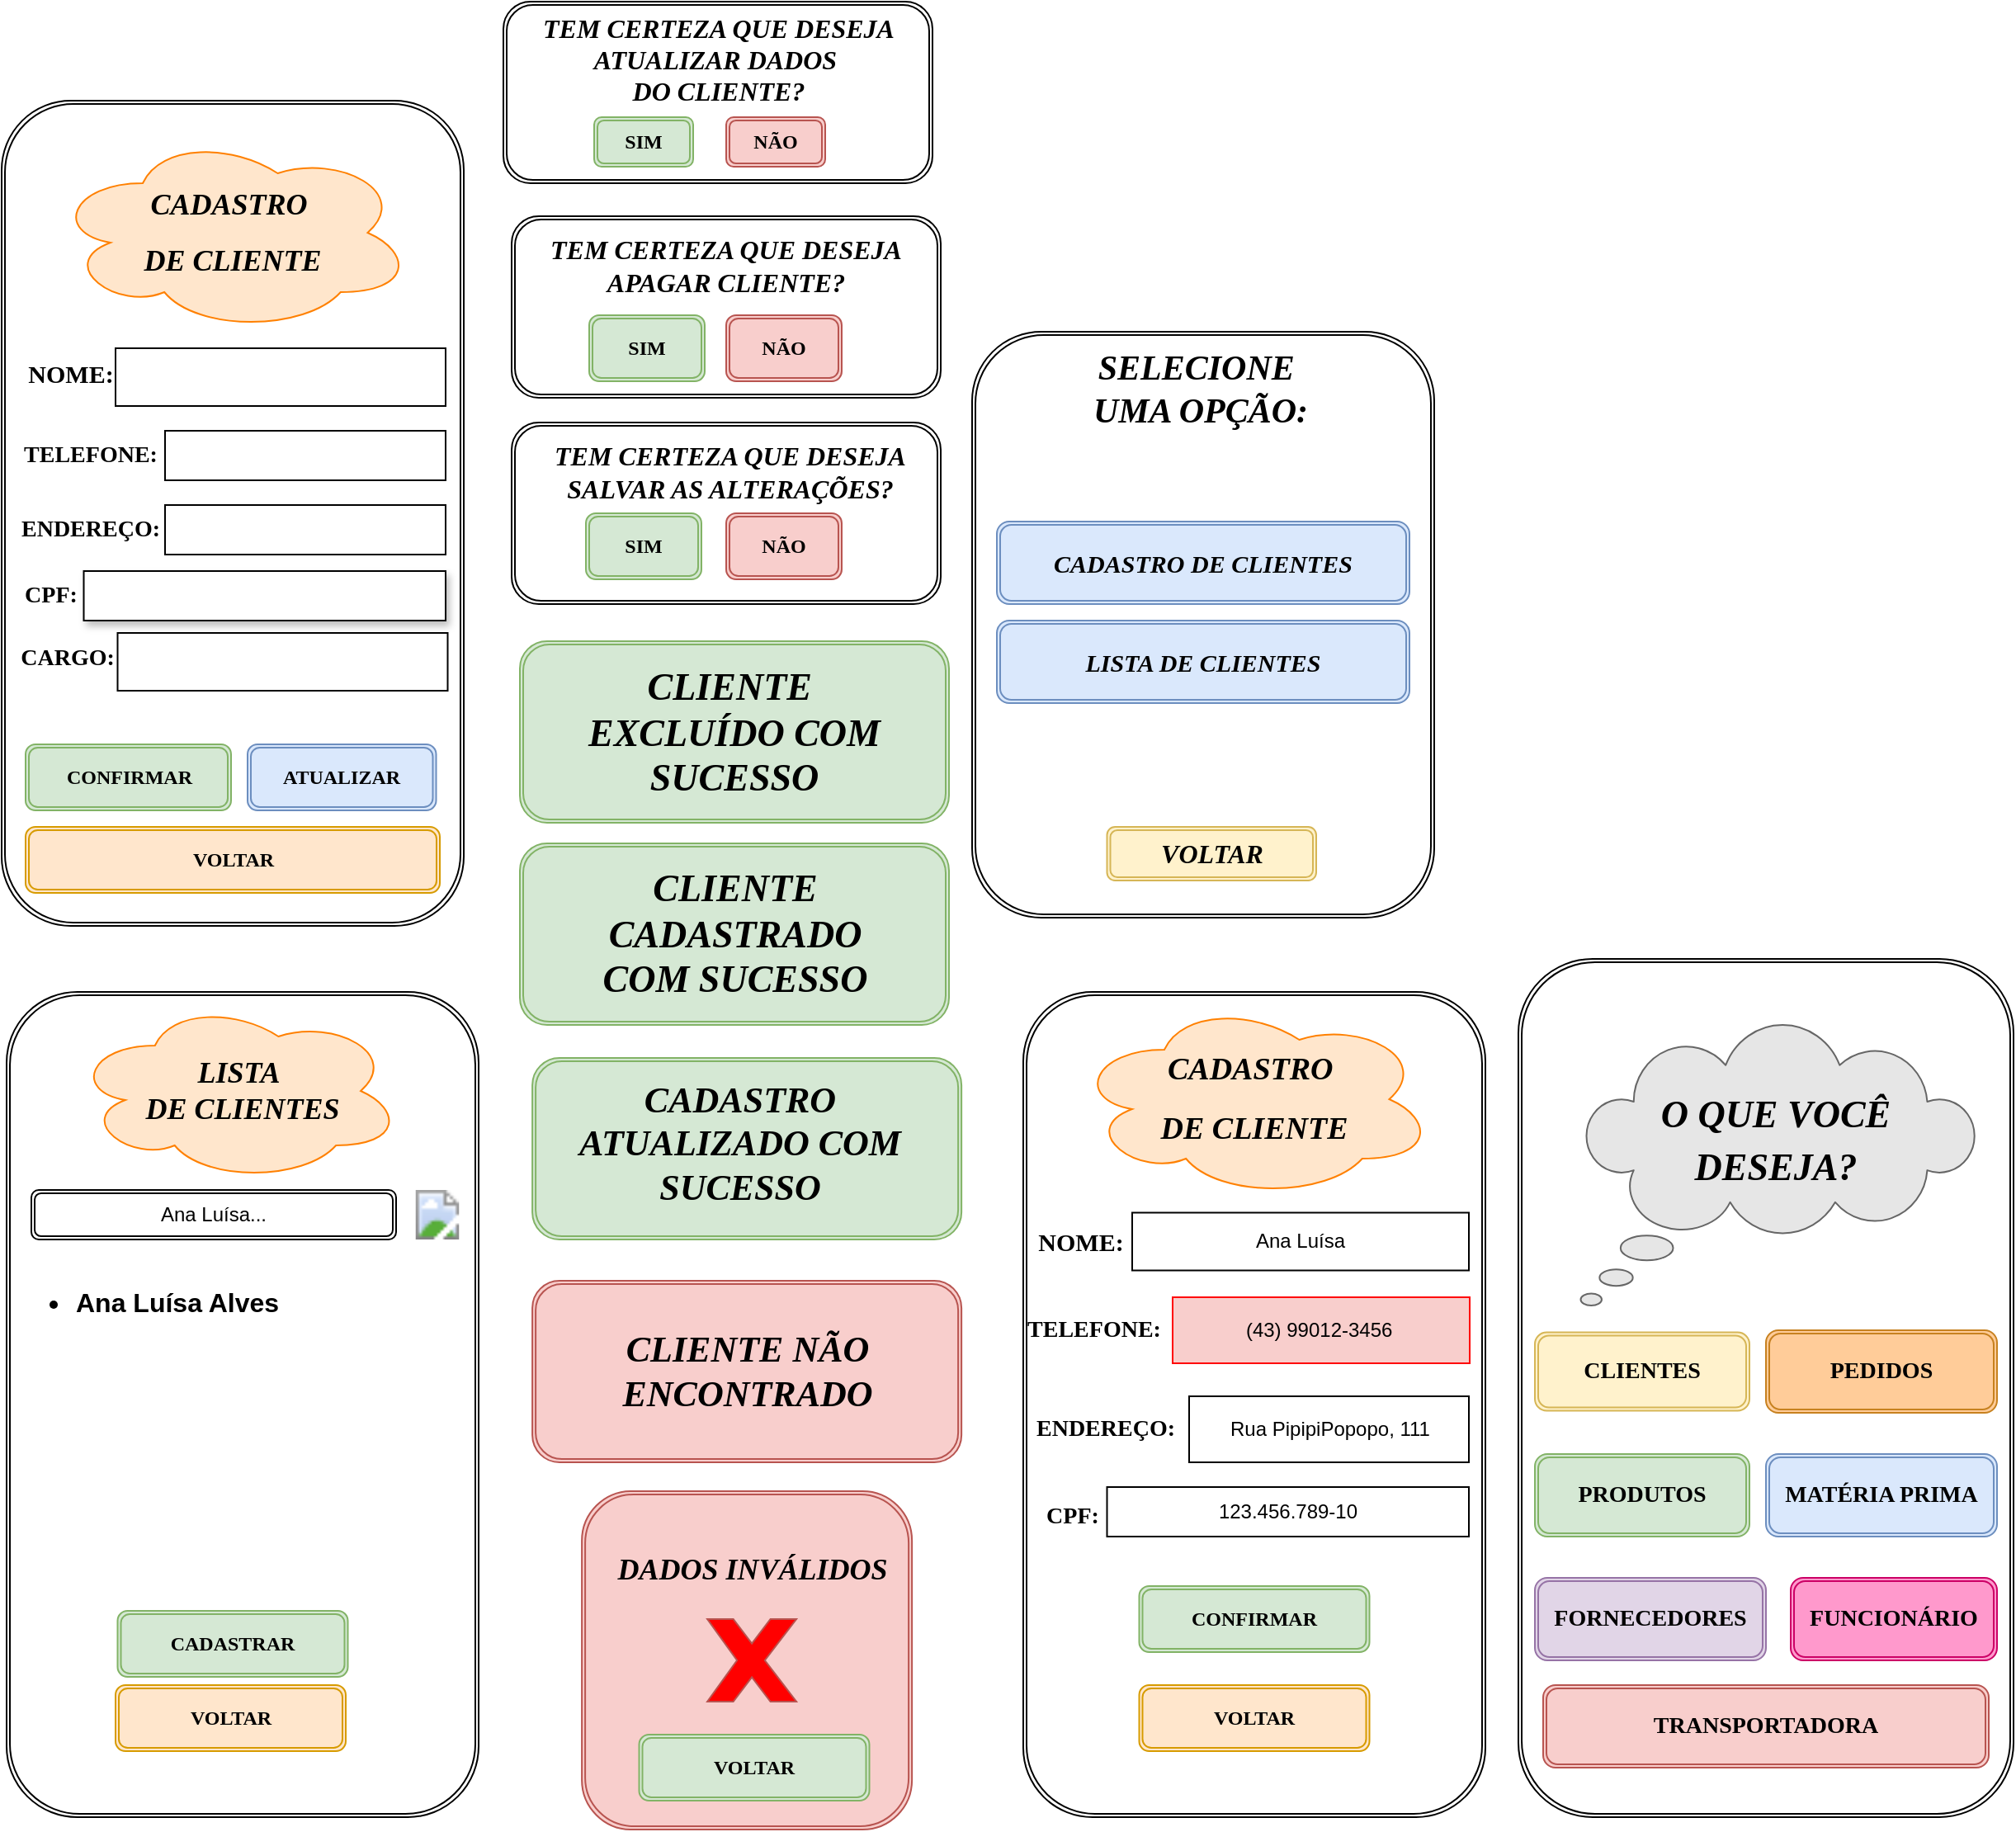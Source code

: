 <mxfile version="24.7.7" pages="6">
  <diagram name="Página-1" id="_S_w9w5pg14a1K505Iac">
    <mxGraphModel dx="1434" dy="772" grid="1" gridSize="10" guides="1" tooltips="1" connect="1" arrows="1" fold="1" page="1" pageScale="1" pageWidth="827" pageHeight="1169" math="0" shadow="0">
      <root>
        <mxCell id="0" />
        <mxCell id="1" parent="0" />
        <mxCell id="9rAJPEWSSfQrV0Wu2TRW-1" value="&lt;span style=&quot;color: rgba(0, 0, 0, 0); font-family: monospace; font-size: 0px; text-align: start; text-wrap: nowrap;&quot;&gt;%3CmxGraphModel%3E%3Croot%3E%3CmxCell%20id%3D%220%22%2F%3E%3CmxCell%20id%3D%221%22%20parent%3D%220%22%2F%3E%3CmxCell%20id%3D%222%22%20value%3D%22%26lt%3Bfont%20face%3D%26quot%3BVerdana%26quot%3B%26gt%3B%26lt%3Bb%26gt%3BCONFIRMAR%26lt%3B%2Fb%26gt%3B%26lt%3B%2Ffont%26gt%3B%22%20style%3D%22shape%3Dext%3Bdouble%3D1%3Brounded%3D1%3BwhiteSpace%3Dwrap%3Bhtml%3D1%3BfillColor%3D%23d5e8d4%3BstrokeColor%3D%2382b366%3B%22%20vertex%3D%221%22%20parent%3D%221%22%3E%3CmxGeometry%20x%3D%22340%22%20y%3D%22430%22%20width%3D%22139.5%22%20height%3D%2240%22%20as%3D%22geometry%22%2F%3E%3C%2FmxCell%3E%3C%2Froot%3E%3C%2FmxGraphModel%3E&lt;/span&gt;" style="shape=ext;double=1;rounded=1;whiteSpace=wrap;html=1;" parent="1" vertex="1">
          <mxGeometry x="271" y="90" width="280" height="500" as="geometry" />
        </mxCell>
        <UserObject label="" treeRoot="1" id="9rAJPEWSSfQrV0Wu2TRW-6">
          <mxCell style="whiteSpace=wrap;html=1;align=center;treeFolding=1;treeMoving=1;newEdgeStyle={&quot;edgeStyle&quot;:&quot;elbowEdgeStyle&quot;,&quot;startArrow&quot;:&quot;none&quot;,&quot;endArrow&quot;:&quot;none&quot;};" parent="1" vertex="1">
            <mxGeometry x="340" y="240" width="200" height="35" as="geometry" />
          </mxCell>
        </UserObject>
        <mxCell id="9rAJPEWSSfQrV0Wu2TRW-7" value="NOME:" style="text;html=1;align=center;verticalAlign=middle;whiteSpace=wrap;rounded=0;fontStyle=1;fontFamily=Comic Sans MS;fontSize=15;" parent="1" vertex="1">
          <mxGeometry x="277.87" y="240" width="70" height="30" as="geometry" />
        </mxCell>
        <mxCell id="9rAJPEWSSfQrV0Wu2TRW-8" value="TELEFONE:" style="text;html=1;align=center;verticalAlign=middle;whiteSpace=wrap;rounded=0;fontFamily=Comic Sans MS;fontStyle=1;fontSize=14;" parent="1" vertex="1">
          <mxGeometry x="295" y="290" width="60" height="30" as="geometry" />
        </mxCell>
        <UserObject label="" treeRoot="1" id="9rAJPEWSSfQrV0Wu2TRW-9">
          <mxCell style="whiteSpace=wrap;html=1;align=center;treeFolding=1;treeMoving=1;newEdgeStyle={&quot;edgeStyle&quot;:&quot;elbowEdgeStyle&quot;,&quot;startArrow&quot;:&quot;none&quot;,&quot;endArrow&quot;:&quot;none&quot;};" parent="1" vertex="1">
            <mxGeometry x="370" y="290" width="170" height="30" as="geometry" />
          </mxCell>
        </UserObject>
        <mxCell id="9rAJPEWSSfQrV0Wu2TRW-10" value="ENDEREÇO:" style="text;html=1;align=center;verticalAlign=middle;whiteSpace=wrap;rounded=0;fontFamily=Comic Sans MS;fontStyle=1;fontSize=14;" parent="1" vertex="1">
          <mxGeometry x="295" y="335" width="60" height="30" as="geometry" />
        </mxCell>
        <UserObject label="" treeRoot="1" id="9rAJPEWSSfQrV0Wu2TRW-11">
          <mxCell style="whiteSpace=wrap;html=1;align=center;treeFolding=1;treeMoving=1;newEdgeStyle={&quot;edgeStyle&quot;:&quot;elbowEdgeStyle&quot;,&quot;startArrow&quot;:&quot;none&quot;,&quot;endArrow&quot;:&quot;none&quot;};" parent="1" vertex="1">
            <mxGeometry x="370" y="335" width="170" height="30" as="geometry" />
          </mxCell>
        </UserObject>
        <mxCell id="9rAJPEWSSfQrV0Wu2TRW-16" value="&lt;h1 style=&quot;font-size: 18px;&quot;&gt;&lt;font style=&quot;font-size: 18px;&quot; face=&quot;Verdana&quot;&gt;CADASTRO&amp;nbsp;&lt;/font&gt;&lt;/h1&gt;&lt;h1 style=&quot;font-size: 18px;&quot;&gt;&lt;font style=&quot;font-size: 18px;&quot;&gt;DE CLIENTE&lt;/font&gt;&lt;/h1&gt;" style="ellipse;shape=cloud;whiteSpace=wrap;html=1;fontStyle=2;fontSize=18;fontFamily=Verdana;fillColor=#FFE6CC;strokeColor=#FF8000;" parent="1" vertex="1">
          <mxGeometry x="302" y="110" width="218" height="120" as="geometry" />
        </mxCell>
        <mxCell id="9rAJPEWSSfQrV0Wu2TRW-17" value="" style="shape=ext;double=1;rounded=1;whiteSpace=wrap;html=1;" parent="1" vertex="1">
          <mxGeometry x="274" y="630" width="286" height="500" as="geometry" />
        </mxCell>
        <mxCell id="9rAJPEWSSfQrV0Wu2TRW-19" value="&lt;h1 style=&quot;font-size: 19px;&quot;&gt;&lt;br&gt;&lt;/h1&gt;" style="ellipse;shape=cloud;whiteSpace=wrap;html=1;fontSize=15;fillColor=#FFE6CC;strokeColor=#FF8000;fontFamily=Verdana;" parent="1" vertex="1">
          <mxGeometry x="314" y="635" width="199.5" height="110" as="geometry" />
        </mxCell>
        <mxCell id="9rAJPEWSSfQrV0Wu2TRW-22" value="Ana Luísa..." style="shape=ext;double=1;rounded=1;whiteSpace=wrap;html=1;" parent="1" vertex="1">
          <mxGeometry x="289" y="750" width="221" height="30" as="geometry" />
        </mxCell>
        <mxCell id="9rAJPEWSSfQrV0Wu2TRW-26" value="" style="shape=image;html=1;verticalLabelPosition=bottom;verticalAlign=top;imageAspect=1;aspect=fixed;image=https://cdn-icons-png.flaticon.com/512/2015/2015046.png;" parent="1" vertex="1">
          <mxGeometry x="520" y="750" width="30" height="30" as="geometry" />
        </mxCell>
        <mxCell id="9rAJPEWSSfQrV0Wu2TRW-28" value="" style="shape=ext;double=1;rounded=1;whiteSpace=wrap;html=1;" parent="1" vertex="1">
          <mxGeometry x="580" y="160" width="260" height="110" as="geometry" />
        </mxCell>
        <mxCell id="9rAJPEWSSfQrV0Wu2TRW-29" value="&lt;font style=&quot;font-size: 16px;&quot; face=&quot;Verdana&quot;&gt;&lt;i style=&quot;font-size: 16px;&quot;&gt;&lt;b style=&quot;font-size: 16px;&quot;&gt;TEM CERTEZA QUE DESEJA APAGAR CLIENTE?&lt;/b&gt;&lt;/i&gt;&lt;/font&gt;" style="text;html=1;align=center;verticalAlign=middle;whiteSpace=wrap;rounded=0;fontSize=16;" parent="1" vertex="1">
          <mxGeometry x="580" y="170" width="260" height="40" as="geometry" />
        </mxCell>
        <mxCell id="9rAJPEWSSfQrV0Wu2TRW-30" value="&lt;font face=&quot;Verdana&quot;&gt;&lt;b style=&quot;&quot;&gt;SIM&lt;/b&gt;&lt;/font&gt;" style="shape=ext;double=1;rounded=1;whiteSpace=wrap;html=1;fillColor=#d5e8d4;strokeColor=#82b366;" parent="1" vertex="1">
          <mxGeometry x="627" y="220" width="70" height="40" as="geometry" />
        </mxCell>
        <mxCell id="9rAJPEWSSfQrV0Wu2TRW-31" value="&lt;font face=&quot;Verdana&quot;&gt;&lt;b&gt;NÃO&lt;/b&gt;&lt;/font&gt;" style="shape=ext;double=1;rounded=1;whiteSpace=wrap;html=1;fillColor=#f8cecc;strokeColor=#b85450;" parent="1" vertex="1">
          <mxGeometry x="710" y="220" width="70" height="40" as="geometry" />
        </mxCell>
        <mxCell id="9rAJPEWSSfQrV0Wu2TRW-32" value="&lt;font face=&quot;Verdana&quot;&gt;&lt;b&gt;CONFIRMAR&lt;/b&gt;&lt;/font&gt;" style="shape=ext;double=1;rounded=1;whiteSpace=wrap;html=1;fillColor=#d5e8d4;strokeColor=#82b366;" parent="1" vertex="1">
          <mxGeometry x="285.5" y="480" width="124.5" height="40" as="geometry" />
        </mxCell>
        <mxCell id="9rAJPEWSSfQrV0Wu2TRW-35" value="&lt;ul style=&quot;font-size: 16px;&quot;&gt;&lt;li style=&quot;font-size: 16px;&quot;&gt;&lt;b&gt;Ana Luísa Alves&lt;/b&gt;&lt;/li&gt;&lt;/ul&gt;" style="text;strokeColor=none;fillColor=none;html=1;whiteSpace=wrap;verticalAlign=middle;overflow=hidden;fontSize=16;" parent="1" vertex="1">
          <mxGeometry x="274" y="790" width="211" height="40" as="geometry" />
        </mxCell>
        <mxCell id="9rAJPEWSSfQrV0Wu2TRW-36" value="" style="shape=image;html=1;verticalLabelPosition=bottom;verticalAlign=top;imageAspect=0;image=https://cdn-icons-png.flaticon.com/512/269/269074.png;" parent="1" vertex="1">
          <mxGeometry x="449.5" y="800" width="30" height="30" as="geometry" />
        </mxCell>
        <mxCell id="9rAJPEWSSfQrV0Wu2TRW-40" value="" style="shape=ext;double=1;rounded=1;whiteSpace=wrap;html=1;" parent="1" vertex="1">
          <mxGeometry x="575" y="30" width="260" height="110" as="geometry" />
        </mxCell>
        <mxCell id="9rAJPEWSSfQrV0Wu2TRW-41" value="TEM CERTEZA QUE DESEJA ATUALIZAR DADOS&amp;nbsp;&lt;div style=&quot;font-size: 16px;&quot;&gt;DO CLIENTE?&lt;/div&gt;" style="text;html=1;align=center;verticalAlign=middle;whiteSpace=wrap;rounded=0;fontFamily=Verdana;fontStyle=3;fontSize=16;" parent="1" vertex="1">
          <mxGeometry x="562.5" y="50" width="285" height="30" as="geometry" />
        </mxCell>
        <mxCell id="9rAJPEWSSfQrV0Wu2TRW-42" value="&lt;font face=&quot;Verdana&quot;&gt;&lt;b style=&quot;&quot;&gt;SIM&lt;/b&gt;&lt;/font&gt;" style="shape=ext;double=1;rounded=1;whiteSpace=wrap;html=1;fillColor=#d5e8d4;strokeColor=#82b366;" parent="1" vertex="1">
          <mxGeometry x="630" y="100" width="60" height="30" as="geometry" />
        </mxCell>
        <mxCell id="9rAJPEWSSfQrV0Wu2TRW-44" value="&lt;font face=&quot;Verdana&quot;&gt;&lt;b&gt;NÃO&lt;/b&gt;&lt;/font&gt;" style="shape=ext;double=1;rounded=1;whiteSpace=wrap;html=1;fillColor=#f8cecc;strokeColor=#b85450;" parent="1" vertex="1">
          <mxGeometry x="710" y="100" width="60" height="30" as="geometry" />
        </mxCell>
        <mxCell id="9rAJPEWSSfQrV0Wu2TRW-50" value="" style="shape=ext;double=1;rounded=1;whiteSpace=wrap;html=1;fillColor=#f8cecc;strokeColor=#b85450;" parent="1" vertex="1">
          <mxGeometry x="622.56" y="932.5" width="200" height="205" as="geometry" />
        </mxCell>
        <mxCell id="9rAJPEWSSfQrV0Wu2TRW-51" value="DADOS INVÁLIDOS" style="text;html=1;align=center;verticalAlign=middle;whiteSpace=wrap;rounded=0;fontStyle=3;fontFamily=Verdana;fontSize=18;" parent="1" vertex="1">
          <mxGeometry x="628.56" y="955" width="194" height="50" as="geometry" />
        </mxCell>
        <mxCell id="9rAJPEWSSfQrV0Wu2TRW-53" value="" style="verticalLabelPosition=bottom;verticalAlign=top;html=1;shape=mxgraph.basic.x;fillColor=#FF0000;strokeColor=#b85450;" parent="1" vertex="1">
          <mxGeometry x="698.56" y="1010" width="54" height="50" as="geometry" />
        </mxCell>
        <mxCell id="9rAJPEWSSfQrV0Wu2TRW-60" value="&lt;font face=&quot;Verdana&quot;&gt;&lt;b&gt;VOLTAR&lt;/b&gt;&lt;/font&gt;" style="shape=ext;double=1;rounded=1;whiteSpace=wrap;html=1;fillColor=#d5e8d4;strokeColor=#82b366;" parent="1" vertex="1">
          <mxGeometry x="657.25" y="1080" width="139.5" height="40" as="geometry" />
        </mxCell>
        <mxCell id="9rAJPEWSSfQrV0Wu2TRW-78" value="&lt;font style=&quot;font-size: 18px;&quot;&gt;LISTA&amp;nbsp;&lt;/font&gt;&lt;div style=&quot;font-size: 18px;&quot;&gt;&lt;font style=&quot;font-size: 18px;&quot;&gt;DE CLIENTES&lt;/font&gt;&lt;/div&gt;" style="text;html=1;align=center;verticalAlign=middle;whiteSpace=wrap;rounded=0;fontStyle=3;fontFamily=Verdana;fontSize=18;" parent="1" vertex="1">
          <mxGeometry x="347.87" y="675" width="138.25" height="30" as="geometry" />
        </mxCell>
        <mxCell id="9rAJPEWSSfQrV0Wu2TRW-80" value="" style="shape=ext;double=1;rounded=1;whiteSpace=wrap;html=1;" parent="1" vertex="1">
          <mxGeometry x="890" y="630" width="280" height="500" as="geometry" />
        </mxCell>
        <mxCell id="9rAJPEWSSfQrV0Wu2TRW-81" value="&lt;h1 style=&quot;font-size: 19px;&quot;&gt;&lt;font face=&quot;Verdana&quot; style=&quot;font-size: 19px;&quot;&gt;CADASTRO&amp;nbsp;&lt;/font&gt;&lt;/h1&gt;&lt;h1 style=&quot;font-size: 19px;&quot;&gt;&lt;font style=&quot;font-size: 19px;&quot;&gt;DE CLIENTE&lt;/font&gt;&lt;/h1&gt;" style="ellipse;shape=cloud;whiteSpace=wrap;html=1;fontStyle=2;fontSize=19;fontFamily=Verdana;fillColor=#FFE6CC;strokeColor=#FF8000;" parent="1" vertex="1">
          <mxGeometry x="921" y="635" width="218" height="120" as="geometry" />
        </mxCell>
        <mxCell id="9rAJPEWSSfQrV0Wu2TRW-82" value="NOME:" style="text;html=1;align=center;verticalAlign=middle;whiteSpace=wrap;rounded=0;fontStyle=1;fontFamily=Comic Sans MS;fontSize=15;" parent="1" vertex="1">
          <mxGeometry x="890" y="766.25" width="70" height="30" as="geometry" />
        </mxCell>
        <mxCell id="9rAJPEWSSfQrV0Wu2TRW-83" value="TELEFONE:" style="text;html=1;align=center;verticalAlign=middle;whiteSpace=wrap;rounded=0;fontFamily=Comic Sans MS;fontStyle=1;fontSize=14;" parent="1" vertex="1">
          <mxGeometry x="903.25" y="820" width="60" height="30" as="geometry" />
        </mxCell>
        <mxCell id="9rAJPEWSSfQrV0Wu2TRW-84" value="ENDEREÇO:" style="text;html=1;align=center;verticalAlign=middle;whiteSpace=wrap;rounded=0;fontFamily=Comic Sans MS;fontStyle=1;fontSize=14;" parent="1" vertex="1">
          <mxGeometry x="910" y="880" width="60" height="30" as="geometry" />
        </mxCell>
        <UserObject label="Rua PipipiPopopo, 111" treeRoot="1" id="9rAJPEWSSfQrV0Wu2TRW-85">
          <mxCell style="whiteSpace=wrap;html=1;align=center;treeFolding=1;treeMoving=1;newEdgeStyle={&quot;edgeStyle&quot;:&quot;elbowEdgeStyle&quot;,&quot;startArrow&quot;:&quot;none&quot;,&quot;endArrow&quot;:&quot;none&quot;};" parent="1" vertex="1">
            <mxGeometry x="990.5" y="875" width="169.5" height="40" as="geometry" />
          </mxCell>
        </UserObject>
        <UserObject label="(43) 99012-3456&amp;nbsp;" treeRoot="1" id="9rAJPEWSSfQrV0Wu2TRW-86">
          <mxCell style="whiteSpace=wrap;html=1;align=center;treeFolding=1;treeMoving=1;newEdgeStyle={&quot;edgeStyle&quot;:&quot;elbowEdgeStyle&quot;,&quot;startArrow&quot;:&quot;none&quot;,&quot;endArrow&quot;:&quot;none&quot;};fillColor=#f8cecc;strokeColor=#FF0000;" parent="1" vertex="1">
            <mxGeometry x="980.5" y="815" width="180" height="40" as="geometry" />
          </mxCell>
        </UserObject>
        <UserObject label="Ana Luísa" treeRoot="1" id="9rAJPEWSSfQrV0Wu2TRW-87">
          <mxCell style="whiteSpace=wrap;html=1;align=center;treeFolding=1;treeMoving=1;newEdgeStyle={&quot;edgeStyle&quot;:&quot;elbowEdgeStyle&quot;,&quot;startArrow&quot;:&quot;none&quot;,&quot;endArrow&quot;:&quot;none&quot;};" parent="1" vertex="1">
            <mxGeometry x="956" y="763.75" width="204" height="35" as="geometry" />
          </mxCell>
        </UserObject>
        <mxCell id="9rAJPEWSSfQrV0Wu2TRW-91" value="&lt;font face=&quot;Verdana&quot;&gt;&lt;b&gt;CONFIRMAR&lt;/b&gt;&lt;/font&gt;" style="shape=ext;double=1;rounded=1;whiteSpace=wrap;html=1;fillColor=#d5e8d4;strokeColor=#82b366;" parent="1" vertex="1">
          <mxGeometry x="960.25" y="990" width="139.5" height="40" as="geometry" />
        </mxCell>
        <mxCell id="CuhVgCPP8AtplbJD4nhm-1" value="" style="shape=ext;double=1;rounded=1;whiteSpace=wrap;html=1;" parent="1" vertex="1">
          <mxGeometry x="1190" y="610" width="300" height="520" as="geometry" />
        </mxCell>
        <mxCell id="CuhVgCPP8AtplbJD4nhm-5" value="&lt;b&gt;&lt;font style=&quot;font-size: 14px;&quot; face=&quot;Verdana&quot;&gt;CLIENTES&lt;/font&gt;&lt;/b&gt;" style="shape=ext;double=1;rounded=1;whiteSpace=wrap;html=1;fillColor=#fff2cc;strokeColor=#d6b656;" parent="1" vertex="1">
          <mxGeometry x="1200" y="836.25" width="130" height="47.5" as="geometry" />
        </mxCell>
        <mxCell id="CuhVgCPP8AtplbJD4nhm-6" value="&lt;b&gt;&lt;font style=&quot;font-size: 14px;&quot; face=&quot;Verdana&quot;&gt;FORNECEDORES&lt;/font&gt;&lt;/b&gt;" style="shape=ext;double=1;rounded=1;whiteSpace=wrap;html=1;fillColor=#e1d5e7;strokeColor=#9673a6;" parent="1" vertex="1">
          <mxGeometry x="1200" y="985" width="140" height="50" as="geometry" />
        </mxCell>
        <mxCell id="CuhVgCPP8AtplbJD4nhm-7" value="&lt;font face=&quot;Verdana&quot;&gt;&lt;span style=&quot;font-size: 14px;&quot;&gt;&lt;b&gt;MATÉRIA PRIMA&lt;/b&gt;&lt;/span&gt;&lt;/font&gt;" style="shape=ext;double=1;rounded=1;whiteSpace=wrap;html=1;fillColor=#dae8fc;strokeColor=#6c8ebf;" parent="1" vertex="1">
          <mxGeometry x="1340" y="910" width="140" height="50" as="geometry" />
        </mxCell>
        <mxCell id="CuhVgCPP8AtplbJD4nhm-8" value="&lt;b&gt;&lt;font style=&quot;font-size: 14px;&quot; face=&quot;Verdana&quot;&gt;PRODUTOS&lt;/font&gt;&lt;/b&gt;" style="shape=ext;double=1;rounded=1;whiteSpace=wrap;html=1;fillColor=#d5e8d4;strokeColor=#82b366;" parent="1" vertex="1">
          <mxGeometry x="1200" y="910" width="130" height="50" as="geometry" />
        </mxCell>
        <mxCell id="CuhVgCPP8AtplbJD4nhm-9" value="&lt;b&gt;&lt;font style=&quot;font-size: 14px;&quot; face=&quot;Verdana&quot;&gt;TRANSPORTADORA&lt;/font&gt;&lt;/b&gt;" style="shape=ext;double=1;rounded=1;whiteSpace=wrap;html=1;fillColor=#f8cecc;strokeColor=#b85450;" parent="1" vertex="1">
          <mxGeometry x="1205" y="1050" width="270" height="50" as="geometry" />
        </mxCell>
        <mxCell id="CuhVgCPP8AtplbJD4nhm-10" value="&lt;b&gt;&lt;font style=&quot;font-size: 14px;&quot; face=&quot;Verdana&quot;&gt;FUNCIONÁRIO&lt;/font&gt;&lt;/b&gt;" style="shape=ext;double=1;rounded=1;whiteSpace=wrap;html=1;fillColor=#FF99CC;strokeColor=#CC0066;" parent="1" vertex="1">
          <mxGeometry x="1355" y="985" width="125" height="50" as="geometry" />
        </mxCell>
        <mxCell id="CuhVgCPP8AtplbJD4nhm-11" value="&lt;font face=&quot;Verdana&quot;&gt;&lt;span style=&quot;font-size: 14px;&quot;&gt;&lt;b&gt;PEDIDOS&lt;/b&gt;&lt;/span&gt;&lt;/font&gt;" style="shape=ext;double=1;rounded=1;whiteSpace=wrap;html=1;fillColor=#FFCC99;strokeColor=#c7811f;" parent="1" vertex="1">
          <mxGeometry x="1340" y="835" width="140" height="50" as="geometry" />
        </mxCell>
        <mxCell id="EnnjYuo0wPpmGNMwybLg-4" value="" style="whiteSpace=wrap;html=1;shape=mxgraph.basic.cloud_callout;fillColor=#E6E6E6;fontColor=#333333;strokeColor=#666666;" parent="1" vertex="1">
          <mxGeometry x="1227.75" y="650" width="240" height="170" as="geometry" />
        </mxCell>
        <mxCell id="EnnjYuo0wPpmGNMwybLg-5" value="&lt;font style=&quot;font-size: 23px;&quot;&gt;O QUE VOCÊ DESEJA?&lt;/font&gt;" style="text;html=1;align=center;verticalAlign=middle;whiteSpace=wrap;rounded=0;fontStyle=3;fontFamily=Verdana;fontSize=26;" parent="1" vertex="1">
          <mxGeometry x="1250" y="707.5" width="192" height="22.5" as="geometry" />
        </mxCell>
        <mxCell id="EnnjYuo0wPpmGNMwybLg-6" value="&lt;font face=&quot;Verdana&quot;&gt;&lt;b&gt;VOLTAR&lt;/b&gt;&lt;/font&gt;" style="shape=ext;double=1;rounded=1;whiteSpace=wrap;html=1;fillColor=#ffe6cc;strokeColor=#d79b00;" parent="1" vertex="1">
          <mxGeometry x="285.5" y="530" width="251" height="40" as="geometry" />
        </mxCell>
        <mxCell id="EnnjYuo0wPpmGNMwybLg-8" value="&lt;font face=&quot;Verdana&quot;&gt;&lt;b&gt;VOLTAR&lt;/b&gt;&lt;/font&gt;" style="shape=ext;double=1;rounded=1;whiteSpace=wrap;html=1;fillColor=#ffe6cc;strokeColor=#d79b00;" parent="1" vertex="1">
          <mxGeometry x="340" y="1050" width="139.5" height="40" as="geometry" />
        </mxCell>
        <mxCell id="EnnjYuo0wPpmGNMwybLg-10" value="&lt;font face=&quot;Verdana&quot;&gt;&lt;b&gt;VOLTAR&lt;/b&gt;&lt;/font&gt;" style="shape=ext;double=1;rounded=1;whiteSpace=wrap;html=1;fillColor=#ffe6cc;strokeColor=#d79b00;" parent="1" vertex="1">
          <mxGeometry x="960.25" y="1050" width="139.5" height="40" as="geometry" />
        </mxCell>
        <mxCell id="EnnjYuo0wPpmGNMwybLg-19" value="&lt;span style=&quot;color: rgba(0, 0, 0, 0); font-family: monospace; font-size: 0px; text-align: start; text-wrap: nowrap;&quot;&gt;%3CmxGraphModel%3E%3Croot%3E%3CmxCell%20id%3D%220%22%2F%3E%3CmxCell%20id%3D%221%22%20parent%3D%220%22%2F%3E%3CmxCell%20id%3D%222%22%20value%3D%22%26lt%3Bfont%20face%3D%26quot%3BVerdana%26quot%3B%26gt%3B%26lt%3Bb%26gt%3BCONFIRMAR%26lt%3B%2Fb%26gt%3B%26lt%3B%2Ffont%26gt%3B%22%20style%3D%22shape%3Dext%3Bdouble%3D1%3Brounded%3D1%3BwhiteSpace%3Dwrap%3Bhtml%3D1%3BfillColor%3D%23d5e8d4%3BstrokeColor%3D%2382b366%3B%22%20vertex%3D%221%22%20parent%3D%221%22%3E%3CmxGeometry%20x%3D%22340%22%20y%3D%22430%22%20width%3D%22139.5%22%20height%3D%2240%22%20as%3D%22geometry%22%2F%3E%3C%2FmxCell%3E%3C%2Froot%3E%3C%2FmxGraphModel%3E&lt;/span&gt;" style="shape=ext;double=1;rounded=1;whiteSpace=wrap;html=1;fontStyle=1" parent="1" vertex="1">
          <mxGeometry x="859" y="230" width="280" height="355" as="geometry" />
        </mxCell>
        <mxCell id="EnnjYuo0wPpmGNMwybLg-21" value="&lt;font face=&quot;Verdana&quot;&gt;&lt;b&gt;ATUALIZAR&lt;/b&gt;&lt;/font&gt;" style="shape=ext;double=1;rounded=1;whiteSpace=wrap;html=1;fillColor=#dae8fc;strokeColor=#6c8ebf;" parent="1" vertex="1">
          <mxGeometry x="420" y="480" width="114.25" height="40" as="geometry" />
        </mxCell>
        <mxCell id="EnnjYuo0wPpmGNMwybLg-23" value="&lt;font face=&quot;Verdana&quot;&gt;&lt;b&gt;CADASTRAR&lt;/b&gt;&lt;/font&gt;" style="shape=ext;double=1;rounded=1;whiteSpace=wrap;html=1;fillColor=#d5e8d4;strokeColor=#82b366;" parent="1" vertex="1">
          <mxGeometry x="341.25" y="1005" width="139.5" height="40" as="geometry" />
        </mxCell>
        <mxCell id="EnnjYuo0wPpmGNMwybLg-33" value="&lt;font style=&quot;font-size: 15px;&quot; face=&quot;Verdana&quot;&gt;&lt;b style=&quot;font-size: 15px;&quot;&gt;&lt;i style=&quot;font-size: 15px;&quot;&gt;CADASTRO DE CLIENTES&lt;/i&gt;&lt;/b&gt;&lt;/font&gt;" style="shape=ext;double=1;rounded=1;whiteSpace=wrap;html=1;fillColor=#dae8fc;strokeColor=#6c8ebf;fontSize=15;" parent="1" vertex="1">
          <mxGeometry x="874" y="345" width="250" height="50" as="geometry" />
        </mxCell>
        <mxCell id="EnnjYuo0wPpmGNMwybLg-34" value="&lt;font size=&quot;1&quot; style=&quot;&quot; face=&quot;Verdana&quot;&gt;&lt;b style=&quot;&quot;&gt;&lt;i style=&quot;font-size: 15px;&quot;&gt;LISTA DE CLIENTES&lt;/i&gt;&lt;/b&gt;&lt;/font&gt;" style="shape=ext;double=1;rounded=1;whiteSpace=wrap;html=1;fillColor=#dae8fc;strokeColor=#6c8ebf;fontSize=11;" parent="1" vertex="1">
          <mxGeometry x="874" y="405" width="250" height="50" as="geometry" />
        </mxCell>
        <mxCell id="EnnjYuo0wPpmGNMwybLg-44" value="SELECIONE&amp;nbsp;&lt;div style=&quot;font-size: 21px;&quot;&gt;UMA OPÇÃO:&lt;/div&gt;" style="text;html=1;align=center;verticalAlign=middle;whiteSpace=wrap;rounded=0;fontSize=21;fontStyle=3;fontFamily=Verdana;" parent="1" vertex="1">
          <mxGeometry x="894.75" y="195" width="205" height="140" as="geometry" />
        </mxCell>
        <mxCell id="EnnjYuo0wPpmGNMwybLg-45" value="" style="shape=ext;double=1;rounded=1;whiteSpace=wrap;html=1;fillColor=#d5e8d4;strokeColor=#82b366;" parent="1" vertex="1">
          <mxGeometry x="585" y="540" width="260" height="110" as="geometry" />
        </mxCell>
        <mxCell id="EnnjYuo0wPpmGNMwybLg-46" value="CLIENTE CADASTRADO COM SUCESSO" style="text;html=1;align=center;verticalAlign=middle;whiteSpace=wrap;rounded=0;fontStyle=3;fontFamily=Verdana;fontSize=23;" parent="1" vertex="1">
          <mxGeometry x="612.5" y="567.5" width="205" height="55" as="geometry" />
        </mxCell>
        <mxCell id="6C6JQUSCSMmDt0WIQg4l-1" value="" style="shape=ext;double=1;rounded=1;whiteSpace=wrap;html=1;fillColor=#d5e8d4;strokeColor=#82b366;" parent="1" vertex="1">
          <mxGeometry x="592.56" y="670" width="260" height="110" as="geometry" />
        </mxCell>
        <mxCell id="6C6JQUSCSMmDt0WIQg4l-3" value="CADASTRO ATUALIZADO COM SUCESSO&lt;div&gt;&lt;br&gt;&lt;/div&gt;" style="text;html=1;align=center;verticalAlign=middle;whiteSpace=wrap;rounded=0;fontStyle=3;fontFamily=Verdana;fontSize=22;" parent="1" vertex="1">
          <mxGeometry x="610" y="720" width="217" height="30" as="geometry" />
        </mxCell>
        <mxCell id="6C6JQUSCSMmDt0WIQg4l-5" value="&lt;i&gt;&lt;b&gt;&lt;font style=&quot;font-size: 22px;&quot; face=&quot;Verdana&quot;&gt;CLIENTE NÃO ENCONTRADO&lt;/font&gt;&lt;/b&gt;&lt;/i&gt;" style="shape=ext;double=1;rounded=1;whiteSpace=wrap;html=1;fillColor=#f8cecc;strokeColor=#b85450;" parent="1" vertex="1">
          <mxGeometry x="592.56" y="805" width="260" height="110" as="geometry" />
        </mxCell>
        <mxCell id="6C6JQUSCSMmDt0WIQg4l-6" value="&lt;i style=&quot;font-size: 23px;&quot;&gt;&lt;b style=&quot;&quot;&gt;&lt;font style=&quot;font-size: 23px;&quot; face=&quot;Verdana&quot;&gt;CLIENTE&amp;nbsp;&lt;/font&gt;&lt;/b&gt;&lt;/i&gt;&lt;div style=&quot;font-size: 23px;&quot;&gt;&lt;i style=&quot;&quot;&gt;&lt;b style=&quot;&quot;&gt;&lt;font style=&quot;font-size: 23px;&quot; face=&quot;Verdana&quot;&gt;EXCLUÍDO COM SUCESSO&lt;/font&gt;&lt;/b&gt;&lt;/i&gt;&lt;/div&gt;" style="shape=ext;double=1;rounded=1;whiteSpace=wrap;html=1;fillColor=#d5e8d4;strokeColor=#82b366;" parent="1" vertex="1">
          <mxGeometry x="585" y="417.5" width="260" height="110" as="geometry" />
        </mxCell>
        <mxCell id="6C6JQUSCSMmDt0WIQg4l-7" value="" style="shape=image;html=1;verticalLabelPosition=bottom;verticalAlign=top;imageAspect=0;image=https://images.vexels.com/media/users/3/223479/isolated/preview/8ecc75c9d0cf6d942cce96e196d4953f-cone-da-lixeira-plana.png;" parent="1" vertex="1">
          <mxGeometry x="480.75" y="796.25" width="39.25" height="37.5" as="geometry" />
        </mxCell>
        <mxCell id="6C6JQUSCSMmDt0WIQg4l-13" value="&lt;i&gt;&lt;b&gt;&lt;font style=&quot;font-size: 16px;&quot; face=&quot;Verdana&quot;&gt;VOLTAR&lt;/font&gt;&lt;/b&gt;&lt;/i&gt;" style="shape=ext;double=1;rounded=1;whiteSpace=wrap;html=1;fillColor=#fff2cc;strokeColor=#d6b656;" parent="1" vertex="1">
          <mxGeometry x="940.75" y="530" width="126.75" height="32.5" as="geometry" />
        </mxCell>
        <mxCell id="Z1rvA095GNGb8lR35wbe-2" value="CPF:" style="text;html=1;align=center;verticalAlign=middle;whiteSpace=wrap;rounded=0;fontFamily=Comic Sans MS;fontStyle=1;fontSize=14;" parent="1" vertex="1">
          <mxGeometry x="271" y="375" width="60" height="30" as="geometry" />
        </mxCell>
        <UserObject label="" treeRoot="1" id="Z1rvA095GNGb8lR35wbe-3">
          <mxCell style="whiteSpace=wrap;html=1;align=center;treeFolding=1;treeMoving=1;newEdgeStyle={&quot;edgeStyle&quot;:&quot;elbowEdgeStyle&quot;,&quot;startArrow&quot;:&quot;none&quot;,&quot;endArrow&quot;:&quot;none&quot;};shadow=1;" parent="1" vertex="1">
            <mxGeometry x="320.75" y="375" width="219.25" height="30" as="geometry" />
          </mxCell>
        </UserObject>
        <mxCell id="Z1rvA095GNGb8lR35wbe-6" value="CPF:" style="text;html=1;align=center;verticalAlign=middle;whiteSpace=wrap;rounded=0;fontFamily=Comic Sans MS;fontStyle=1;fontSize=14;" parent="1" vertex="1">
          <mxGeometry x="890" y="932.5" width="60" height="30" as="geometry" />
        </mxCell>
        <UserObject label="123.456.789-10" treeRoot="1" id="Z1rvA095GNGb8lR35wbe-7">
          <mxCell style="whiteSpace=wrap;html=1;align=center;treeFolding=1;treeMoving=1;newEdgeStyle={&quot;edgeStyle&quot;:&quot;elbowEdgeStyle&quot;,&quot;startArrow&quot;:&quot;none&quot;,&quot;endArrow&quot;:&quot;none&quot;};" parent="1" vertex="1">
            <mxGeometry x="940.75" y="930" width="219.25" height="30" as="geometry" />
          </mxCell>
        </UserObject>
        <mxCell id="Z1rvA095GNGb8lR35wbe-8" value="" style="shape=ext;double=1;rounded=1;whiteSpace=wrap;html=1;" parent="1" vertex="1">
          <mxGeometry x="580" y="285" width="260" height="110" as="geometry" />
        </mxCell>
        <mxCell id="Z1rvA095GNGb8lR35wbe-9" value="TEM CERTEZA QUE DESEJA SALVAR AS ALTERAÇÕES?" style="text;html=1;align=center;verticalAlign=middle;whiteSpace=wrap;rounded=0;fontFamily=Verdana;fontStyle=3;fontSize=16;" parent="1" vertex="1">
          <mxGeometry x="585" y="300" width="255" height="30" as="geometry" />
        </mxCell>
        <mxCell id="Z1rvA095GNGb8lR35wbe-11" value="&lt;font face=&quot;Verdana&quot;&gt;&lt;b style=&quot;&quot;&gt;SIM&lt;/b&gt;&lt;/font&gt;" style="shape=ext;double=1;rounded=1;whiteSpace=wrap;html=1;fillColor=#d5e8d4;strokeColor=#82b366;" parent="1" vertex="1">
          <mxGeometry x="625" y="340" width="70" height="40" as="geometry" />
        </mxCell>
        <mxCell id="Z1rvA095GNGb8lR35wbe-12" value="&lt;font face=&quot;Verdana&quot;&gt;&lt;b&gt;NÃO&lt;/b&gt;&lt;/font&gt;" style="shape=ext;double=1;rounded=1;whiteSpace=wrap;html=1;fillColor=#f8cecc;strokeColor=#b85450;" parent="1" vertex="1">
          <mxGeometry x="710" y="340" width="70" height="40" as="geometry" />
        </mxCell>
        <UserObject label="" treeRoot="1" id="LJyAj9z7TEZWlhmHG5Dw-1">
          <mxCell style="whiteSpace=wrap;html=1;align=center;treeFolding=1;treeMoving=1;newEdgeStyle={&quot;edgeStyle&quot;:&quot;elbowEdgeStyle&quot;,&quot;startArrow&quot;:&quot;none&quot;,&quot;endArrow&quot;:&quot;none&quot;};" vertex="1" parent="1">
            <mxGeometry x="341.25" y="412.5" width="200" height="35" as="geometry" />
          </mxCell>
        </UserObject>
        <mxCell id="LJyAj9z7TEZWlhmHG5Dw-2" value="CARGO:" style="text;html=1;align=center;verticalAlign=middle;whiteSpace=wrap;rounded=0;fontFamily=Comic Sans MS;fontStyle=1;fontSize=14;" vertex="1" parent="1">
          <mxGeometry x="281.25" y="412.5" width="60" height="30" as="geometry" />
        </mxCell>
      </root>
    </mxGraphModel>
  </diagram>
  <diagram id="AyRA6ZqEg2DmLlDodCSl" name="Página-2">
    <mxGraphModel dx="2390" dy="1303" grid="1" gridSize="10" guides="1" tooltips="1" connect="1" arrows="1" fold="1" page="1" pageScale="1" pageWidth="827" pageHeight="1169" math="0" shadow="0">
      <root>
        <mxCell id="0" />
        <mxCell id="1" parent="0" />
        <mxCell id="4hy7FEDMK645bhSUUood-1" value="" style="shape=ext;double=1;rounded=1;whiteSpace=wrap;html=1;" parent="1" vertex="1">
          <mxGeometry x="271" y="90" width="280" height="510" as="geometry" />
        </mxCell>
        <mxCell id="4hy7FEDMK645bhSUUood-3" value="NOME:" style="text;html=1;align=center;verticalAlign=middle;whiteSpace=wrap;rounded=0;fontStyle=1;fontFamily=Comic Sans MS;fontSize=14;" parent="1" vertex="1">
          <mxGeometry x="278.75" y="190" width="70" height="30" as="geometry" />
        </mxCell>
        <mxCell id="4hy7FEDMK645bhSUUood-4" value="TELEFONE:" style="text;html=1;align=center;verticalAlign=middle;whiteSpace=wrap;rounded=0;fontFamily=Comic Sans MS;fontStyle=1;fontSize=14;" parent="1" vertex="1">
          <mxGeometry x="288.75" y="260" width="60" height="30" as="geometry" />
        </mxCell>
        <mxCell id="4hy7FEDMK645bhSUUood-6" value="E-MAIL:" style="text;html=1;align=center;verticalAlign=middle;whiteSpace=wrap;rounded=0;fontFamily=Comic Sans MS;fontStyle=1;fontSize=14;" parent="1" vertex="1">
          <mxGeometry x="278.75" y="320" width="65" height="30" as="geometry" />
        </mxCell>
        <mxCell id="4hy7FEDMK645bhSUUood-9" value="" style="shape=ext;double=1;rounded=1;whiteSpace=wrap;html=1;" parent="1" vertex="1">
          <mxGeometry x="274" y="630" width="286" height="500" as="geometry" />
        </mxCell>
        <mxCell id="4hy7FEDMK645bhSUUood-10" value="&lt;h1 style=&quot;font-size: 19px;&quot;&gt;&lt;i&gt;LISTA DE FORNECEDORES&lt;/i&gt;&lt;/h1&gt;" style="ellipse;shape=cloud;whiteSpace=wrap;html=1;fontSize=15;fillColor=#FFE6CC;strokeColor=#FF8000;fontFamily=Verdana;" parent="1" vertex="1">
          <mxGeometry x="278.75" y="635" width="270" height="117.5" as="geometry" />
        </mxCell>
        <mxCell id="4hy7FEDMK645bhSUUood-11" value="SN..." style="shape=ext;double=1;rounded=1;whiteSpace=wrap;html=1;" parent="1" vertex="1">
          <mxGeometry x="290" y="767.5" width="221" height="30" as="geometry" />
        </mxCell>
        <mxCell id="4hy7FEDMK645bhSUUood-12" value="" style="shape=image;html=1;verticalLabelPosition=bottom;verticalAlign=top;imageAspect=1;aspect=fixed;image=https://cdn-icons-png.flaticon.com/512/2015/2015046.png;" parent="1" vertex="1">
          <mxGeometry x="520" y="767.5" width="30" height="30" as="geometry" />
        </mxCell>
        <mxCell id="4hy7FEDMK645bhSUUood-13" value="" style="shape=ext;double=1;rounded=1;whiteSpace=wrap;html=1;" parent="1" vertex="1">
          <mxGeometry x="580" y="240" width="260" height="110" as="geometry" />
        </mxCell>
        <mxCell id="4hy7FEDMK645bhSUUood-14" value="&lt;font style=&quot;font-size: 16px;&quot; face=&quot;Verdana&quot;&gt;&lt;i style=&quot;font-size: 16px;&quot;&gt;&lt;b style=&quot;font-size: 16px;&quot;&gt;&amp;nbsp;TEM CERTEZA QUE DESEJA APAGAR FORNECEDOR?&lt;/b&gt;&lt;/i&gt;&lt;/font&gt;" style="text;html=1;align=center;verticalAlign=middle;whiteSpace=wrap;rounded=0;fontSize=16;" parent="1" vertex="1">
          <mxGeometry x="581.25" y="250" width="257.5" height="40" as="geometry" />
        </mxCell>
        <mxCell id="4hy7FEDMK645bhSUUood-15" value="&lt;font face=&quot;Verdana&quot;&gt;&lt;b style=&quot;&quot;&gt;SIM&lt;/b&gt;&lt;/font&gt;" style="shape=ext;double=1;rounded=1;whiteSpace=wrap;html=1;fillColor=#d5e8d4;strokeColor=#82b366;" parent="1" vertex="1">
          <mxGeometry x="630" y="297.5" width="70" height="40" as="geometry" />
        </mxCell>
        <mxCell id="4hy7FEDMK645bhSUUood-16" value="&lt;font face=&quot;Verdana&quot;&gt;&lt;b&gt;NÃO&lt;/b&gt;&lt;/font&gt;" style="shape=ext;double=1;rounded=1;whiteSpace=wrap;html=1;fillColor=#f8cecc;strokeColor=#b85450;" parent="1" vertex="1">
          <mxGeometry x="720" y="297.5" width="70" height="40" as="geometry" />
        </mxCell>
        <mxCell id="4hy7FEDMK645bhSUUood-17" value="&lt;font face=&quot;Verdana&quot;&gt;&lt;b&gt;CONFIRMAR&lt;/b&gt;&lt;/font&gt;" style="shape=ext;double=1;rounded=1;whiteSpace=wrap;html=1;fillColor=#d5e8d4;strokeColor=#82b366;" parent="1" vertex="1">
          <mxGeometry x="288.75" y="500" width="121.25" height="40" as="geometry" />
        </mxCell>
        <mxCell id="4hy7FEDMK645bhSUUood-18" value="&lt;ul style=&quot;font-size: 16px;&quot;&gt;&lt;li style=&quot;font-size: 16px;&quot;&gt;&lt;b&gt;SN Embalagens&lt;/b&gt;&lt;/li&gt;&lt;/ul&gt;" style="text;strokeColor=none;fillColor=none;html=1;whiteSpace=wrap;verticalAlign=middle;overflow=hidden;fontSize=16;" parent="1" vertex="1">
          <mxGeometry x="274" y="805" width="211" height="40" as="geometry" />
        </mxCell>
        <mxCell id="4hy7FEDMK645bhSUUood-19" value="" style="shape=image;html=1;verticalLabelPosition=bottom;verticalAlign=top;imageAspect=0;image=https://cdn-icons-png.flaticon.com/512/269/269074.png;" parent="1" vertex="1">
          <mxGeometry x="449.5" y="815" width="30" height="30" as="geometry" />
        </mxCell>
        <mxCell id="4hy7FEDMK645bhSUUood-21" value="" style="shape=ext;double=1;rounded=1;whiteSpace=wrap;html=1;" parent="1" vertex="1">
          <mxGeometry x="580" y="120" width="260" height="110" as="geometry" />
        </mxCell>
        <mxCell id="4hy7FEDMK645bhSUUood-22" value="TEM CERTEZA QUE DESEJA ATUALIZAR DADOS&amp;nbsp;&lt;div style=&quot;font-size: 16px;&quot;&gt;DO FORNECEDOR?&lt;/div&gt;" style="text;html=1;align=center;verticalAlign=middle;whiteSpace=wrap;rounded=0;fontFamily=Verdana;fontStyle=3;fontSize=16;" parent="1" vertex="1">
          <mxGeometry x="554.22" y="140" width="320" height="30" as="geometry" />
        </mxCell>
        <mxCell id="4hy7FEDMK645bhSUUood-23" value="&lt;font face=&quot;Verdana&quot;&gt;&lt;b style=&quot;&quot;&gt;SIM&lt;/b&gt;&lt;/font&gt;" style="shape=ext;double=1;rounded=1;whiteSpace=wrap;html=1;fillColor=#d5e8d4;strokeColor=#82b366;" parent="1" vertex="1">
          <mxGeometry x="625" y="190" width="70" height="30" as="geometry" />
        </mxCell>
        <mxCell id="4hy7FEDMK645bhSUUood-24" value="&lt;font face=&quot;Verdana&quot;&gt;&lt;b&gt;NÃO&lt;/b&gt;&lt;/font&gt;" style="shape=ext;double=1;rounded=1;whiteSpace=wrap;html=1;fillColor=#f8cecc;strokeColor=#b85450;" parent="1" vertex="1">
          <mxGeometry x="720" y="190" width="70" height="30" as="geometry" />
        </mxCell>
        <mxCell id="4hy7FEDMK645bhSUUood-29" value="" style="shape=ext;double=1;rounded=1;whiteSpace=wrap;html=1;fillColor=#f8cecc;strokeColor=#b85450;" parent="1" vertex="1">
          <mxGeometry x="608" y="980" width="204" height="230" as="geometry" />
        </mxCell>
        <mxCell id="4hy7FEDMK645bhSUUood-30" value="DADOS INVÁLIDOS" style="text;html=1;align=center;verticalAlign=middle;whiteSpace=wrap;rounded=0;fontStyle=3;fontFamily=Verdana;fontSize=18;" parent="1" vertex="1">
          <mxGeometry x="613" y="995" width="194" height="50" as="geometry" />
        </mxCell>
        <mxCell id="4hy7FEDMK645bhSUUood-31" value="" style="verticalLabelPosition=bottom;verticalAlign=top;html=1;shape=mxgraph.basic.x;fillColor=#FF0000;strokeColor=#b85450;" parent="1" vertex="1">
          <mxGeometry x="683" y="1060" width="54" height="50" as="geometry" />
        </mxCell>
        <mxCell id="4hy7FEDMK645bhSUUood-32" value="&lt;font face=&quot;Verdana&quot;&gt;&lt;b&gt;VOLTAR&lt;/b&gt;&lt;/font&gt;" style="shape=ext;double=1;rounded=1;whiteSpace=wrap;html=1;fillColor=#d5e8d4;strokeColor=#82b366;" parent="1" vertex="1">
          <mxGeometry x="640.25" y="1150" width="139.5" height="40" as="geometry" />
        </mxCell>
        <UserObject label="(43) 99012-3456" treeRoot="1" id="4hy7FEDMK645bhSUUood-37">
          <mxCell style="whiteSpace=wrap;html=1;align=center;treeFolding=1;treeMoving=1;newEdgeStyle={&quot;edgeStyle&quot;:&quot;elbowEdgeStyle&quot;,&quot;startArrow&quot;:&quot;none&quot;,&quot;endArrow&quot;:&quot;none&quot;};" parent="1" vertex="1">
            <mxGeometry x="361.13" y="260" width="178.87" height="30" as="geometry" />
          </mxCell>
        </UserObject>
        <UserObject label="SN Embalagens" treeRoot="1" id="4hy7FEDMK645bhSUUood-38">
          <mxCell style="whiteSpace=wrap;html=1;align=center;treeFolding=1;treeMoving=1;newEdgeStyle={&quot;edgeStyle&quot;:&quot;elbowEdgeStyle&quot;,&quot;startArrow&quot;:&quot;none&quot;,&quot;endArrow&quot;:&quot;none&quot;};" parent="1" vertex="1">
            <mxGeometry x="346" y="190" width="199" height="35" as="geometry" />
          </mxCell>
        </UserObject>
        <mxCell id="4hy7FEDMK645bhSUUood-43" value="&lt;div&gt;&lt;br&gt;&lt;/div&gt;" style="shape=ext;double=1;rounded=1;whiteSpace=wrap;html=1;" parent="1" vertex="1">
          <mxGeometry x="890" y="635" width="280" height="500" as="geometry" />
        </mxCell>
        <mxCell id="4hy7FEDMK645bhSUUood-44" value="&lt;h1 style=&quot;font-size: 19px;&quot;&gt;&lt;font face=&quot;Verdana&quot; style=&quot;font-size: 19px;&quot;&gt;CADASTRO&amp;nbsp;&lt;/font&gt;&lt;/h1&gt;&lt;h1 style=&quot;font-size: 19px;&quot;&gt;&lt;font style=&quot;font-size: 19px;&quot;&gt;DE FORNECEDOR&lt;/font&gt;&lt;/h1&gt;" style="ellipse;shape=cloud;whiteSpace=wrap;html=1;fontStyle=2;fontSize=19;fontFamily=Verdana;fillColor=#FFE6CC;strokeColor=#FF8000;" parent="1" vertex="1">
          <mxGeometry x="900.5" y="632.5" width="259" height="135" as="geometry" />
        </mxCell>
        <mxCell id="4hy7FEDMK645bhSUUood-45" value="RAZÃO SOCIAL:" style="text;html=1;align=center;verticalAlign=middle;whiteSpace=wrap;rounded=0;fontStyle=1;fontFamily=Comic Sans MS;fontSize=15;" parent="1" vertex="1">
          <mxGeometry x="903.25" y="780" width="70" height="30" as="geometry" />
        </mxCell>
        <mxCell id="4hy7FEDMK645bhSUUood-46" value="TELEFONE:" style="text;html=1;align=center;verticalAlign=middle;whiteSpace=wrap;rounded=0;fontFamily=Comic Sans MS;fontStyle=1;fontSize=14;" parent="1" vertex="1">
          <mxGeometry x="908.25" y="850" width="60" height="30" as="geometry" />
        </mxCell>
        <UserObject label="SNembalagens2024@gmail.com" treeRoot="1" id="4hy7FEDMK645bhSUUood-48">
          <mxCell style="whiteSpace=wrap;html=1;align=center;treeFolding=1;treeMoving=1;newEdgeStyle={&quot;edgeStyle&quot;:&quot;elbowEdgeStyle&quot;,&quot;startArrow&quot;:&quot;none&quot;,&quot;endArrow&quot;:&quot;none&quot;};" parent="1" vertex="1">
            <mxGeometry x="970" y="920" width="185.5" height="30" as="geometry" />
          </mxCell>
        </UserObject>
        <UserObject label="(43) 99012-3456" treeRoot="1" id="4hy7FEDMK645bhSUUood-49">
          <mxCell style="whiteSpace=wrap;html=1;align=center;treeFolding=1;treeMoving=1;newEdgeStyle={&quot;edgeStyle&quot;:&quot;elbowEdgeStyle&quot;,&quot;startArrow&quot;:&quot;none&quot;,&quot;endArrow&quot;:&quot;none&quot;};" parent="1" vertex="1">
            <mxGeometry x="984.5" y="850" width="170" height="30" as="geometry" />
          </mxCell>
        </UserObject>
        <UserObject label="SN Embalagens" treeRoot="1" id="4hy7FEDMK645bhSUUood-50">
          <mxCell style="whiteSpace=wrap;html=1;align=center;treeFolding=1;treeMoving=1;newEdgeStyle={&quot;edgeStyle&quot;:&quot;elbowEdgeStyle&quot;,&quot;startArrow&quot;:&quot;none&quot;,&quot;endArrow&quot;:&quot;none&quot;};" parent="1" vertex="1">
            <mxGeometry x="984.5" y="780" width="171" height="35" as="geometry" />
          </mxCell>
        </UserObject>
        <mxCell id="4hy7FEDMK645bhSUUood-51" value="&lt;font face=&quot;Verdana&quot;&gt;&lt;b&gt;SALVAR ALTERAÇÕES&lt;/b&gt;&lt;/font&gt;" style="shape=ext;double=1;rounded=1;whiteSpace=wrap;html=1;fillColor=#d5e8d4;strokeColor=#82b366;" parent="1" vertex="1">
          <mxGeometry x="960.25" y="1030" width="139.5" height="40" as="geometry" />
        </mxCell>
        <mxCell id="4hy7FEDMK645bhSUUood-55" value="E-MAIL:" style="text;html=1;align=center;verticalAlign=middle;whiteSpace=wrap;rounded=0;fontFamily=Comic Sans MS;fontStyle=1;fontSize=14;" parent="1" vertex="1">
          <mxGeometry x="898.25" y="920" width="70" height="30" as="geometry" />
        </mxCell>
        <mxCell id="4hy7FEDMK645bhSUUood-56" value="&lt;b style=&quot;font-size: 14px;&quot;&gt;&lt;font style=&quot;font-size: 14px;&quot; face=&quot;Comic Sans MS&quot;&gt;CNPJ:&lt;/font&gt;&lt;/b&gt;" style="text;html=1;align=center;verticalAlign=middle;whiteSpace=wrap;rounded=0;fontSize=14;" parent="1" vertex="1">
          <mxGeometry x="898.25" y="980" width="70" height="30" as="geometry" />
        </mxCell>
        <UserObject label="12.345.678/9101-23" treeRoot="1" id="4hy7FEDMK645bhSUUood-58">
          <mxCell style="whiteSpace=wrap;html=1;align=center;treeFolding=1;treeMoving=1;newEdgeStyle={&quot;edgeStyle&quot;:&quot;elbowEdgeStyle&quot;,&quot;startArrow&quot;:&quot;none&quot;,&quot;endArrow&quot;:&quot;none&quot;};fillColor=#f8cecc;strokeColor=#FF0000;" parent="1" vertex="1">
            <mxGeometry x="965.5" y="980" width="194.5" height="30" as="geometry" />
          </mxCell>
        </UserObject>
        <mxCell id="4hy7FEDMK645bhSUUood-59" value="&lt;b style=&quot;font-size: 14px;&quot;&gt;&lt;font style=&quot;font-size: 14px;&quot; face=&quot;Comic Sans MS&quot;&gt;CNPJ:&lt;/font&gt;&lt;/b&gt;" style="text;html=1;align=center;verticalAlign=middle;whiteSpace=wrap;rounded=0;fontSize=14;" parent="1" vertex="1">
          <mxGeometry x="271" y="380" width="60" height="30" as="geometry" />
        </mxCell>
        <mxCell id="4hy7FEDMK645bhSUUood-62" value="MATÉRIA PRIMA:" style="text;html=1;align=center;verticalAlign=middle;whiteSpace=wrap;rounded=0;fontFamily=Comic Sans MS;fontStyle=1;fontSize=14;" parent="1" vertex="1">
          <mxGeometry x="283.75" y="437.5" width="60" height="30" as="geometry" />
        </mxCell>
        <mxCell id="4hy7FEDMK645bhSUUood-73" value="" style="shape=ext;double=1;rounded=1;whiteSpace=wrap;html=1;" parent="1" vertex="1">
          <mxGeometry x="869.75" y="127.5" width="230" height="402.5" as="geometry" />
        </mxCell>
        <mxCell id="4hy7FEDMK645bhSUUood-74" value="&lt;h1 style=&quot;font-size: 17px;&quot;&gt;MATÉRIA&amp;nbsp;&lt;/h1&gt;&lt;h1 style=&quot;font-size: 17px;&quot;&gt;PRIMA&lt;/h1&gt;" style="ellipse;shape=cloud;whiteSpace=wrap;html=1;fontStyle=2;fontSize=17;fontFamily=Verdana;fillColor=#FFE6CC;strokeColor=#FF8000;" parent="1" vertex="1">
          <mxGeometry x="879.63" y="132.5" width="210.25" height="85" as="geometry" />
        </mxCell>
        <mxCell id="yA1QP_bZsVxNr3P3GEUl-1" value="" style="rounded=0;whiteSpace=wrap;html=1;" parent="1" vertex="1">
          <mxGeometry x="879.63" y="250" width="210.12" height="30" as="geometry" />
        </mxCell>
        <mxCell id="yA1QP_bZsVxNr3P3GEUl-5" value="" style="line;strokeWidth=2;direction=south;html=1;" parent="1" vertex="1">
          <mxGeometry x="968.25" y="250" width="194.5" height="30" as="geometry" />
        </mxCell>
        <mxCell id="yA1QP_bZsVxNr3P3GEUl-6" value="+" style="text;html=1;align=center;verticalAlign=middle;whiteSpace=wrap;rounded=0;fontSize=27;fontStyle=1;fontFamily=Comic Sans MS;" parent="1" vertex="1">
          <mxGeometry x="1050" y="250" width="60" height="30" as="geometry" />
        </mxCell>
        <mxCell id="yA1QP_bZsVxNr3P3GEUl-8" value="&lt;font face=&quot;Verdana&quot;&gt;&lt;b&gt;ADICIONAR&lt;/b&gt;&lt;/font&gt;" style="shape=ext;double=1;rounded=1;whiteSpace=wrap;html=1;fillColor=#d5e8d4;strokeColor=#82b366;" parent="1" vertex="1">
          <mxGeometry x="914.94" y="380" width="139.5" height="40" as="geometry" />
        </mxCell>
        <mxCell id="yA1QP_bZsVxNr3P3GEUl-9" value="&lt;font face=&quot;Verdana&quot;&gt;&lt;b&gt;CANCELAR&lt;/b&gt;&lt;/font&gt;" style="shape=ext;double=1;rounded=1;whiteSpace=wrap;html=1;fillColor=#f8cecc;strokeColor=#b85450;" parent="1" vertex="1">
          <mxGeometry x="919.45" y="475" width="134.99" height="40" as="geometry" />
        </mxCell>
        <mxCell id="ulCcgsASVBqmwwUikGCx-1" value="&lt;font style=&quot;&quot; color=&quot;#1a1a1a&quot;&gt;CADASTRO DO FORNECEDOR&lt;/font&gt;" style="text;html=1;align=center;verticalAlign=middle;whiteSpace=wrap;rounded=0;fontStyle=3;fontFamily=Verdana;fontSize=19;" parent="1" vertex="1">
          <mxGeometry x="324.25" y="127.5" width="171" height="30" as="geometry" />
        </mxCell>
        <mxCell id="LNyDLbIKXom-hprNunSp-1" value="&lt;font face=&quot;Verdana&quot;&gt;&lt;b&gt;ATUALIZAR&lt;/b&gt;&lt;/font&gt;" style="shape=ext;double=1;rounded=1;whiteSpace=wrap;html=1;fillColor=#dae8fc;strokeColor=#6c8ebf;" parent="1" vertex="1">
          <mxGeometry x="420" y="500" width="110" height="40" as="geometry" />
        </mxCell>
        <mxCell id="PVl-RWfw0LsuhCiW4fuZ-1" value="&lt;font face=&quot;Verdana&quot;&gt;&lt;b&gt;VOLTAR&lt;/b&gt;&lt;/font&gt;" style="shape=ext;double=1;rounded=1;whiteSpace=wrap;html=1;fillColor=#ffe6cc;strokeColor=#d79b00;" parent="1" vertex="1">
          <mxGeometry x="290" y="545" width="240" height="40" as="geometry" />
        </mxCell>
        <mxCell id="PVl-RWfw0LsuhCiW4fuZ-2" value="" style="shape=image;html=1;verticalLabelPosition=bottom;verticalAlign=top;imageAspect=0;image=https://images.vexels.com/media/users/3/223479/isolated/preview/8ecc75c9d0cf6d942cce96e196d4953f-cone-da-lixeira-plana.png;" parent="1" vertex="1">
          <mxGeometry x="481.5" y="813.75" width="38.5" height="32.5" as="geometry" />
        </mxCell>
        <UserObject label="SNembalagens2024@gmail.com" treeRoot="1" id="PVl-RWfw0LsuhCiW4fuZ-3">
          <mxCell style="whiteSpace=wrap;html=1;align=center;treeFolding=1;treeMoving=1;newEdgeStyle={&quot;edgeStyle&quot;:&quot;elbowEdgeStyle&quot;,&quot;startArrow&quot;:&quot;none&quot;,&quot;endArrow&quot;:&quot;none&quot;};" parent="1" vertex="1">
            <mxGeometry x="350" y="317.5" width="195" height="35" as="geometry" />
          </mxCell>
        </UserObject>
        <UserObject label="12.345.678/9101-23" treeRoot="1" id="PVl-RWfw0LsuhCiW4fuZ-4">
          <mxCell style="whiteSpace=wrap;html=1;align=center;treeFolding=1;treeMoving=1;newEdgeStyle={&quot;edgeStyle&quot;:&quot;elbowEdgeStyle&quot;,&quot;startArrow&quot;:&quot;none&quot;,&quot;endArrow&quot;:&quot;none&quot;};" parent="1" vertex="1">
            <mxGeometry x="333.25" y="380" width="211.75" height="30" as="geometry" />
          </mxCell>
        </UserObject>
        <mxCell id="PVl-RWfw0LsuhCiW4fuZ-6" value="&lt;font face=&quot;Verdana&quot;&gt;&lt;b&gt;CADASTRAR&lt;/b&gt;&lt;/font&gt;" style="shape=ext;double=1;rounded=1;whiteSpace=wrap;html=1;fillColor=#d5e8d4;strokeColor=#82b366;" parent="1" vertex="1">
          <mxGeometry x="340" y="1000" width="139.5" height="40" as="geometry" />
        </mxCell>
        <mxCell id="PVl-RWfw0LsuhCiW4fuZ-7" value="&lt;font face=&quot;Verdana&quot;&gt;&lt;b&gt;VOLTAR&lt;/b&gt;&lt;/font&gt;" style="shape=ext;double=1;rounded=1;whiteSpace=wrap;html=1;fillColor=#ffe6cc;strokeColor=#d79b00;" parent="1" vertex="1">
          <mxGeometry x="340" y="1050" width="139.5" height="40" as="geometry" />
        </mxCell>
        <mxCell id="PVl-RWfw0LsuhCiW4fuZ-8" value="&lt;font face=&quot;Verdana&quot;&gt;&lt;b&gt;VOLTAR&lt;/b&gt;&lt;/font&gt;" style="shape=ext;double=1;rounded=1;whiteSpace=wrap;html=1;fillColor=#ffe6cc;strokeColor=#d79b00;" parent="1" vertex="1">
          <mxGeometry x="960.25" y="1080" width="139.5" height="40" as="geometry" />
        </mxCell>
        <mxCell id="PVl-RWfw0LsuhCiW4fuZ-10" value="" style="shape=ext;double=1;rounded=1;whiteSpace=wrap;html=1;fillColor=#d5e8d4;strokeColor=#82b366;" parent="1" vertex="1">
          <mxGeometry x="580" y="612" width="260" height="110" as="geometry" />
        </mxCell>
        <mxCell id="PVl-RWfw0LsuhCiW4fuZ-11" value="FORNECEDOR CADASTRADO COM SUCESSO" style="text;html=1;align=center;verticalAlign=middle;whiteSpace=wrap;rounded=0;fontStyle=3;fontFamily=Verdana;fontSize=23;" parent="1" vertex="1">
          <mxGeometry x="613" y="639.5" width="202.44" height="55" as="geometry" />
        </mxCell>
        <mxCell id="PVl-RWfw0LsuhCiW4fuZ-12" value="" style="shape=ext;double=1;rounded=1;whiteSpace=wrap;html=1;fillColor=#d5e8d4;strokeColor=#82b366;" parent="1" vertex="1">
          <mxGeometry x="580" y="735" width="260" height="110" as="geometry" />
        </mxCell>
        <mxCell id="PVl-RWfw0LsuhCiW4fuZ-13" value="FORNECEDOR&lt;div&gt;&lt;span style=&quot;background-color: initial;&quot;&gt;&amp;nbsp;ATUALIZADO COM SUCESSO&lt;/span&gt;&lt;/div&gt;" style="text;html=1;align=center;verticalAlign=middle;whiteSpace=wrap;rounded=0;fontStyle=3;fontFamily=Verdana;fontSize=22;" parent="1" vertex="1">
          <mxGeometry x="615" y="772.5" width="190" height="25" as="geometry" />
        </mxCell>
        <mxCell id="PVl-RWfw0LsuhCiW4fuZ-14" value="&lt;i&gt;&lt;b&gt;&lt;font style=&quot;font-size: 22px;&quot; face=&quot;Verdana&quot;&gt;FORNECEDOR NÃO ENCONTRADO&lt;/font&gt;&lt;/b&gt;&lt;/i&gt;" style="shape=ext;double=1;rounded=1;whiteSpace=wrap;html=1;fillColor=#f8cecc;strokeColor=#b85450;" parent="1" vertex="1">
          <mxGeometry x="580" y="860" width="260" height="110" as="geometry" />
        </mxCell>
        <mxCell id="PVl-RWfw0LsuhCiW4fuZ-15" value="&lt;i&gt;&lt;b&gt;&lt;font style=&quot;font-size: 21px;&quot; face=&quot;Verdana&quot;&gt;FORNECEDOR EXCLUÍDO COM SUCESSO&lt;/font&gt;&lt;/b&gt;&lt;/i&gt;" style="shape=ext;double=1;rounded=1;whiteSpace=wrap;html=1;fillColor=#d5e8d4;strokeColor=#82b366;" parent="1" vertex="1">
          <mxGeometry x="580" y="490" width="260" height="110" as="geometry" />
        </mxCell>
        <mxCell id="PVl-RWfw0LsuhCiW4fuZ-20" value="&lt;font face=&quot;Verdana&quot;&gt;&lt;b&gt;VOLTAR&lt;/b&gt;&lt;/font&gt;" style="shape=ext;double=1;rounded=1;whiteSpace=wrap;html=1;fillColor=#ffe6cc;strokeColor=#d79b00;" parent="1" vertex="1">
          <mxGeometry x="914.94" y="430" width="139.5" height="40" as="geometry" />
        </mxCell>
        <mxCell id="PVl-RWfw0LsuhCiW4fuZ-31" value="&lt;span style=&quot;color: rgba(0, 0, 0, 0); font-family: monospace; font-size: 0px; text-align: start; text-wrap: nowrap;&quot;&gt;%3CmxGraphModel%3E%3Croot%3E%3CmxCell%20id%3D%220%22%2F%3E%3CmxCell%20id%3D%221%22%20parent%3D%220%22%2F%3E%3CmxCell%20id%3D%222%22%20value%3D%22%26lt%3Bfont%20face%3D%26quot%3BVerdana%26quot%3B%26gt%3B%26lt%3Bb%26gt%3BCONFIRMAR%26lt%3B%2Fb%26gt%3B%26lt%3B%2Ffont%26gt%3B%22%20style%3D%22shape%3Dext%3Bdouble%3D1%3Brounded%3D1%3BwhiteSpace%3Dwrap%3Bhtml%3D1%3BfillColor%3D%23d5e8d4%3BstrokeColor%3D%2382b366%3B%22%20vertex%3D%221%22%20parent%3D%221%22%3E%3CmxGeometry%20x%3D%22340%22%20y%3D%22430%22%20width%3D%22139.5%22%20height%3D%2240%22%20as%3D%22geometry%22%2F%3E%3C%2FmxCell%3E%3C%2Froot%3E%3C%2FmxGraphModel%3E&lt;/span&gt;" style="shape=ext;double=1;rounded=1;whiteSpace=wrap;html=1;fontStyle=1" parent="1" vertex="1">
          <mxGeometry x="1140" y="195" width="280" height="355" as="geometry" />
        </mxCell>
        <mxCell id="PVl-RWfw0LsuhCiW4fuZ-32" value="&lt;font style=&quot;font-size: 15px;&quot; face=&quot;Verdana&quot;&gt;&lt;b style=&quot;font-size: 15px;&quot;&gt;&lt;i style=&quot;font-size: 15px;&quot;&gt;CADASTRO DE FORNECEDOR&lt;/i&gt;&lt;/b&gt;&lt;/font&gt;" style="shape=ext;double=1;rounded=1;whiteSpace=wrap;html=1;fillColor=#dae8fc;strokeColor=#6c8ebf;fontSize=15;" parent="1" vertex="1">
          <mxGeometry x="1150" y="303.75" width="260" height="50" as="geometry" />
        </mxCell>
        <mxCell id="PVl-RWfw0LsuhCiW4fuZ-33" value="&lt;font face=&quot;Verdana&quot; style=&quot;font-size: 16px;&quot;&gt;&lt;b style=&quot;font-size: 16px;&quot;&gt;&lt;i style=&quot;font-size: 16px;&quot;&gt;LISTA DE FORNECEDORES&lt;/i&gt;&lt;/b&gt;&lt;/font&gt;" style="shape=ext;double=1;rounded=1;whiteSpace=wrap;html=1;fillColor=#dae8fc;strokeColor=#6c8ebf;fontSize=16;" parent="1" vertex="1">
          <mxGeometry x="1150" y="365" width="260" height="50" as="geometry" />
        </mxCell>
        <mxCell id="PVl-RWfw0LsuhCiW4fuZ-34" value="SELECIONE&amp;nbsp;&lt;div style=&quot;font-size: 21px;&quot;&gt;UMA OPÇÃO:&lt;/div&gt;" style="text;html=1;align=center;verticalAlign=middle;whiteSpace=wrap;rounded=0;fontSize=21;fontStyle=3;fontFamily=Verdana;" parent="1" vertex="1">
          <mxGeometry x="1175.75" y="160" width="205" height="140" as="geometry" />
        </mxCell>
        <mxCell id="PVl-RWfw0LsuhCiW4fuZ-35" value="&lt;i&gt;&lt;b&gt;&lt;font style=&quot;font-size: 18px;&quot; face=&quot;Verdana&quot;&gt;VOLTAR&lt;/font&gt;&lt;/b&gt;&lt;/i&gt;" style="shape=ext;double=1;rounded=1;whiteSpace=wrap;html=1;fillColor=#fff2cc;strokeColor=#d6b656;" parent="1" vertex="1">
          <mxGeometry x="1216.07" y="490" width="127.87" height="35" as="geometry" />
        </mxCell>
        <mxCell id="PVl-RWfw0LsuhCiW4fuZ-40" value="" style="rounded=1;whiteSpace=wrap;html=1;" parent="1" vertex="1">
          <mxGeometry x="879.63" y="290" width="210.37" height="80" as="geometry" />
        </mxCell>
        <mxCell id="PVl-RWfw0LsuhCiW4fuZ-42" value="" style="endArrow=none;html=1;rounded=0;entryX=1;entryY=0.5;entryDx=0;entryDy=0;" parent="1" source="PVl-RWfw0LsuhCiW4fuZ-40" target="PVl-RWfw0LsuhCiW4fuZ-40" edge="1">
          <mxGeometry width="50" height="50" relative="1" as="geometry">
            <mxPoint x="700" y="620" as="sourcePoint" />
            <mxPoint x="750" y="570" as="targetPoint" />
            <Array as="points">
              <mxPoint x="960" y="330" />
              <mxPoint x="1010" y="330" />
            </Array>
          </mxGeometry>
        </mxCell>
        <mxCell id="PVl-RWfw0LsuhCiW4fuZ-44" value="" style="shape=image;html=1;verticalLabelPosition=bottom;verticalAlign=top;imageAspect=0;image=https://images.vexels.com/media/users/3/223479/isolated/preview/8ecc75c9d0cf6d942cce96e196d4953f-cone-da-lixeira-plana.png;" parent="1" vertex="1">
          <mxGeometry x="1060.75" y="337.5" width="29.25" height="27.5" as="geometry" />
        </mxCell>
        <mxCell id="PVl-RWfw0LsuhCiW4fuZ-45" value="&lt;b&gt;&lt;font style=&quot;font-size: 17px;&quot; face=&quot;Comic Sans MS&quot;&gt;+&lt;/font&gt;&lt;/b&gt;" style="whiteSpace=wrap;html=1;aspect=fixed;" parent="1" vertex="1">
          <mxGeometry x="1030.75" y="337.5" width="24.63" height="24.63" as="geometry" />
        </mxCell>
        <mxCell id="PVl-RWfw0LsuhCiW4fuZ-46" value="&lt;b&gt;&lt;font style=&quot;font-size: 17px;&quot; face=&quot;Comic Sans MS&quot;&gt;+&lt;/font&gt;&lt;/b&gt;" style="whiteSpace=wrap;html=1;aspect=fixed;" parent="1" vertex="1">
          <mxGeometry x="1030" y="300" width="23.07" height="23.07" as="geometry" />
        </mxCell>
        <mxCell id="PVl-RWfw0LsuhCiW4fuZ-47" value="" style="shape=image;html=1;verticalLabelPosition=bottom;verticalAlign=top;imageAspect=0;image=https://images.vexels.com/media/users/3/223479/isolated/preview/8ecc75c9d0cf6d942cce96e196d4953f-cone-da-lixeira-plana.png;" parent="1" vertex="1">
          <mxGeometry x="1060.75" y="300" width="29.25" height="27.5" as="geometry" />
        </mxCell>
        <mxCell id="PVl-RWfw0LsuhCiW4fuZ-49" value="&lt;h3&gt;&lt;font face=&quot;Verdana&quot;&gt;TECIDO&lt;/font&gt;&lt;/h3&gt;" style="text;html=1;align=center;verticalAlign=middle;whiteSpace=wrap;rounded=0;" parent="1" vertex="1">
          <mxGeometry x="890" y="337.5" width="60" height="30" as="geometry" />
        </mxCell>
        <mxCell id="PVl-RWfw0LsuhCiW4fuZ-50" value="&lt;h3&gt;LINHA&lt;/h3&gt;" style="text;html=1;align=center;verticalAlign=middle;whiteSpace=wrap;rounded=0;fontFamily=Verdana;fontStyle=1" parent="1" vertex="1">
          <mxGeometry x="890" y="295" width="60" height="30" as="geometry" />
        </mxCell>
        <mxCell id="PVl-RWfw0LsuhCiW4fuZ-51" value="LINHA" style="rounded=0;whiteSpace=wrap;html=1;" parent="1" vertex="1">
          <mxGeometry x="357.57" y="435" width="186" height="35" as="geometry" />
        </mxCell>
        <mxCell id="53HxvtFfQYeqcPNGYyyN-1" value="" style="shape=ext;double=1;rounded=1;whiteSpace=wrap;html=1;" parent="1" vertex="1">
          <mxGeometry x="584.22" y="360" width="260" height="110" as="geometry" />
        </mxCell>
        <mxCell id="53HxvtFfQYeqcPNGYyyN-2" value="TEM CERTEZA QUE DESEJA SALVAR AS ALTERAÇÕES?" style="text;html=1;align=center;verticalAlign=middle;whiteSpace=wrap;rounded=0;fontFamily=Verdana;fontStyle=3;fontSize=16;" parent="1" vertex="1">
          <mxGeometry x="589.22" y="375" width="255" height="30" as="geometry" />
        </mxCell>
        <mxCell id="53HxvtFfQYeqcPNGYyyN-3" value="&lt;font face=&quot;Verdana&quot;&gt;&lt;b style=&quot;&quot;&gt;SIM&lt;/b&gt;&lt;/font&gt;" style="shape=ext;double=1;rounded=1;whiteSpace=wrap;html=1;fillColor=#d5e8d4;strokeColor=#82b366;" parent="1" vertex="1">
          <mxGeometry x="629.22" y="415" width="70" height="40" as="geometry" />
        </mxCell>
        <mxCell id="53HxvtFfQYeqcPNGYyyN-4" value="&lt;font face=&quot;Verdana&quot;&gt;&lt;b&gt;NÃO&lt;/b&gt;&lt;/font&gt;" style="shape=ext;double=1;rounded=1;whiteSpace=wrap;html=1;fillColor=#f8cecc;strokeColor=#b85450;" parent="1" vertex="1">
          <mxGeometry x="714.22" y="415" width="70" height="40" as="geometry" />
        </mxCell>
      </root>
    </mxGraphModel>
  </diagram>
  <diagram id="xRJdf4BfIDnIv176tt1n" name="Página-3">
    <mxGraphModel dx="2876" dy="1117" grid="1" gridSize="10" guides="1" tooltips="1" connect="1" arrows="1" fold="1" page="1" pageScale="1" pageWidth="827" pageHeight="1169" math="0" shadow="0">
      <root>
        <mxCell id="0" />
        <mxCell id="1" parent="0" />
        <mxCell id="VyV_slpJIuUIzBvri2z5-1" value="" style="shape=ext;double=1;rounded=1;whiteSpace=wrap;html=1;" parent="1" vertex="1">
          <mxGeometry x="270" y="70" width="280" height="500" as="geometry" />
        </mxCell>
        <UserObject label="" treeRoot="1" id="VyV_slpJIuUIzBvri2z5-2">
          <mxCell style="whiteSpace=wrap;html=1;align=center;treeFolding=1;treeMoving=1;newEdgeStyle={&quot;edgeStyle&quot;:&quot;elbowEdgeStyle&quot;,&quot;startArrow&quot;:&quot;none&quot;,&quot;endArrow&quot;:&quot;none&quot;};" parent="1" vertex="1">
            <mxGeometry x="340" y="220" width="200" height="30" as="geometry" />
          </mxCell>
        </UserObject>
        <mxCell id="VyV_slpJIuUIzBvri2z5-3" value="NOME:" style="text;html=1;align=center;verticalAlign=middle;whiteSpace=wrap;rounded=0;fontStyle=1;fontFamily=Comic Sans MS;fontSize=15;" parent="1" vertex="1">
          <mxGeometry x="270" y="220" width="70" height="30" as="geometry" />
        </mxCell>
        <mxCell id="VyV_slpJIuUIzBvri2z5-4" value="UNIDADE:" style="text;html=1;align=center;verticalAlign=middle;whiteSpace=wrap;rounded=0;fontFamily=Comic Sans MS;fontStyle=1;fontSize=14;" parent="1" vertex="1">
          <mxGeometry x="284" y="260" width="60" height="30" as="geometry" />
        </mxCell>
        <UserObject label="" treeRoot="1" id="VyV_slpJIuUIzBvri2z5-5">
          <mxCell style="whiteSpace=wrap;html=1;align=center;treeFolding=1;treeMoving=1;newEdgeStyle={&quot;edgeStyle&quot;:&quot;elbowEdgeStyle&quot;,&quot;startArrow&quot;:&quot;none&quot;,&quot;endArrow&quot;:&quot;none&quot;};" parent="1" vertex="1">
            <mxGeometry x="354" y="260" width="186" height="30" as="geometry" />
          </mxCell>
        </UserObject>
        <mxCell id="VyV_slpJIuUIzBvri2z5-8" value="&lt;h1 style=&quot;font-size: 17px;&quot;&gt;CADASTRO DE&lt;/h1&gt;&lt;h1 style=&quot;font-size: 17px;&quot;&gt;&amp;nbsp;MATÉRIA PRIMA&lt;/h1&gt;" style="ellipse;shape=cloud;whiteSpace=wrap;html=1;fontStyle=2;fontSize=17;fontFamily=Verdana;fillColor=#ffe6cc;strokeColor=#d79b00;" parent="1" vertex="1">
          <mxGeometry x="290" y="90" width="230" height="120" as="geometry" />
        </mxCell>
        <mxCell id="VyV_slpJIuUIzBvri2z5-9" value="" style="shape=ext;double=1;rounded=1;whiteSpace=wrap;html=1;" parent="1" vertex="1">
          <mxGeometry x="271" y="637.5" width="286" height="500" as="geometry" />
        </mxCell>
        <mxCell id="VyV_slpJIuUIzBvri2z5-11" value="" style="shape=ext;double=1;rounded=1;whiteSpace=wrap;html=1;" parent="1" vertex="1">
          <mxGeometry x="286.75" y="700" width="221" height="30" as="geometry" />
        </mxCell>
        <mxCell id="VyV_slpJIuUIzBvri2z5-12" value="" style="shape=image;html=1;verticalLabelPosition=bottom;verticalAlign=top;imageAspect=1;aspect=fixed;image=https://cdn-icons-png.flaticon.com/512/2015/2015046.png;" parent="1" vertex="1">
          <mxGeometry x="514" y="700" width="30" height="30" as="geometry" />
        </mxCell>
        <mxCell id="VyV_slpJIuUIzBvri2z5-13" value="" style="shape=ext;double=1;rounded=1;whiteSpace=wrap;html=1;" parent="1" vertex="1">
          <mxGeometry x="580" y="240" width="260" height="110" as="geometry" />
        </mxCell>
        <mxCell id="VyV_slpJIuUIzBvri2z5-14" value="&lt;font face=&quot;Verdana&quot; style=&quot;font-size: 15px;&quot;&gt;&lt;i style=&quot;font-size: 15px;&quot;&gt;&lt;b style=&quot;font-size: 15px;&quot;&gt;TEM CERTEZA QUE DESEJA APAGAR MATÉRIA PRIMA?&lt;/b&gt;&lt;/i&gt;&lt;/font&gt;" style="text;html=1;align=center;verticalAlign=middle;whiteSpace=wrap;rounded=0;fontSize=15;" parent="1" vertex="1">
          <mxGeometry x="580" y="250" width="255" height="40" as="geometry" />
        </mxCell>
        <mxCell id="VyV_slpJIuUIzBvri2z5-15" value="&lt;font face=&quot;Verdana&quot;&gt;&lt;b style=&quot;&quot;&gt;SIM&lt;/b&gt;&lt;/font&gt;" style="shape=ext;double=1;rounded=1;whiteSpace=wrap;html=1;fillColor=#d5e8d4;strokeColor=#82b366;" parent="1" vertex="1">
          <mxGeometry x="625" y="300" width="70" height="40" as="geometry" />
        </mxCell>
        <mxCell id="VyV_slpJIuUIzBvri2z5-16" value="&lt;font face=&quot;Verdana&quot;&gt;&lt;b&gt;NÃO&lt;/b&gt;&lt;/font&gt;" style="shape=ext;double=1;rounded=1;whiteSpace=wrap;html=1;fillColor=#f8cecc;strokeColor=#b85450;" parent="1" vertex="1">
          <mxGeometry x="720" y="300" width="70" height="40" as="geometry" />
        </mxCell>
        <mxCell id="VyV_slpJIuUIzBvri2z5-17" value="&lt;font face=&quot;Verdana&quot;&gt;&lt;b&gt;CONFIRMAR&lt;/b&gt;&lt;/font&gt;" style="shape=ext;double=1;rounded=1;whiteSpace=wrap;html=1;fillColor=#d5e8d4;strokeColor=#82b366;" parent="1" vertex="1">
          <mxGeometry x="280" y="460" width="130" height="40" as="geometry" />
        </mxCell>
        <mxCell id="VyV_slpJIuUIzBvri2z5-21" value="" style="shape=ext;double=1;rounded=1;whiteSpace=wrap;html=1;" parent="1" vertex="1">
          <mxGeometry x="580" y="120" width="260" height="110" as="geometry" />
        </mxCell>
        <mxCell id="VyV_slpJIuUIzBvri2z5-22" value="TEM CERTEZA QUE DESEJA ATUALIZAR DADOS&amp;nbsp;&lt;div style=&quot;font-size: 15px;&quot;&gt;DA MATÉRIA PRIMA?&lt;/div&gt;" style="text;html=1;align=center;verticalAlign=middle;whiteSpace=wrap;rounded=0;fontFamily=Verdana;fontStyle=3;fontSize=15;" parent="1" vertex="1">
          <mxGeometry x="580" y="135" width="260" height="30" as="geometry" />
        </mxCell>
        <mxCell id="VyV_slpJIuUIzBvri2z5-23" value="&lt;font face=&quot;Verdana&quot;&gt;&lt;b style=&quot;&quot;&gt;SIM&lt;/b&gt;&lt;/font&gt;" style="shape=ext;double=1;rounded=1;whiteSpace=wrap;html=1;fillColor=#d5e8d4;strokeColor=#82b366;" parent="1" vertex="1">
          <mxGeometry x="630" y="180" width="70" height="40" as="geometry" />
        </mxCell>
        <mxCell id="VyV_slpJIuUIzBvri2z5-24" value="&lt;font face=&quot;Verdana&quot;&gt;&lt;b&gt;NÃO&lt;/b&gt;&lt;/font&gt;" style="shape=ext;double=1;rounded=1;whiteSpace=wrap;html=1;fillColor=#f8cecc;strokeColor=#b85450;" parent="1" vertex="1">
          <mxGeometry x="720" y="180" width="70" height="40" as="geometry" />
        </mxCell>
        <mxCell id="VyV_slpJIuUIzBvri2z5-42" value="&lt;div&gt;&lt;br&gt;&lt;/div&gt;" style="shape=ext;double=1;rounded=1;whiteSpace=wrap;html=1;" parent="1" vertex="1">
          <mxGeometry x="890" y="635" width="280" height="500" as="geometry" />
        </mxCell>
        <mxCell id="VyV_slpJIuUIzBvri2z5-43" value="&lt;h1 style=&quot;font-size: 19px;&quot;&gt;&lt;font face=&quot;Verdana&quot; style=&quot;font-size: 19px;&quot;&gt;CADASTRO&amp;nbsp;&lt;/font&gt;DE&amp;nbsp;&lt;/h1&gt;&lt;h1 style=&quot;font-size: 19px;&quot;&gt;MATÉRIA PRIMA&lt;/h1&gt;" style="ellipse;shape=cloud;whiteSpace=wrap;html=1;fontStyle=2;fontSize=19;fontFamily=Verdana;fillColor=#FFE6CC;strokeColor=#FF8000;" parent="1" vertex="1">
          <mxGeometry x="900.5" y="632.5" width="259" height="135" as="geometry" />
        </mxCell>
        <mxCell id="VyV_slpJIuUIzBvri2z5-44" value="NOME:" style="text;html=1;align=center;verticalAlign=middle;whiteSpace=wrap;rounded=0;fontStyle=1;fontFamily=Comic Sans MS;fontSize=15;" parent="1" vertex="1">
          <mxGeometry x="903.25" y="780" width="70" height="30" as="geometry" />
        </mxCell>
        <mxCell id="VyV_slpJIuUIzBvri2z5-45" value="UNIDADE:" style="text;html=1;align=center;verticalAlign=middle;whiteSpace=wrap;rounded=0;fontFamily=Comic Sans MS;fontStyle=1;fontSize=14;" parent="1" vertex="1">
          <mxGeometry x="905.5" y="837.5" width="60" height="30" as="geometry" />
        </mxCell>
        <UserObject label="METRO" treeRoot="1" id="VyV_slpJIuUIzBvri2z5-47">
          <mxCell style="whiteSpace=wrap;html=1;align=center;treeFolding=1;treeMoving=1;newEdgeStyle={&quot;edgeStyle&quot;:&quot;elbowEdgeStyle&quot;,&quot;startArrow&quot;:&quot;none&quot;,&quot;endArrow&quot;:&quot;none&quot;};" parent="1" vertex="1">
            <mxGeometry x="977.75" y="840" width="182.25" height="30" as="geometry" />
          </mxCell>
        </UserObject>
        <UserObject label="LINHA" treeRoot="1" id="VyV_slpJIuUIzBvri2z5-48">
          <mxCell style="whiteSpace=wrap;html=1;align=center;treeFolding=1;treeMoving=1;newEdgeStyle={&quot;edgeStyle&quot;:&quot;elbowEdgeStyle&quot;,&quot;startArrow&quot;:&quot;none&quot;,&quot;endArrow&quot;:&quot;none&quot;};" parent="1" vertex="1">
            <mxGeometry x="968.25" y="777.5" width="191.75" height="35" as="geometry" />
          </mxCell>
        </UserObject>
        <mxCell id="VyV_slpJIuUIzBvri2z5-49" value="&lt;font face=&quot;Verdana&quot;&gt;&lt;b&gt;SALVAR ALTERAÇÕES&lt;/b&gt;&lt;/font&gt;" style="shape=ext;double=1;rounded=1;whiteSpace=wrap;html=1;fillColor=#d5e8d4;strokeColor=#82b366;" parent="1" vertex="1">
          <mxGeometry x="960.25" y="1020" width="139.5" height="40" as="geometry" />
        </mxCell>
        <mxCell id="VyV_slpJIuUIzBvri2z5-53" value="&lt;b style=&quot;font-size: 14px;&quot;&gt;&lt;font style=&quot;font-size: 14px;&quot; face=&quot;Comic Sans MS&quot;&gt;CÓDIGO:&lt;/font&gt;&lt;/b&gt;" style="text;html=1;align=center;verticalAlign=middle;whiteSpace=wrap;rounded=0;fontSize=14;" parent="1" vertex="1">
          <mxGeometry x="900.5" y="896.25" width="70" height="30" as="geometry" />
        </mxCell>
        <UserObject label="4587129" treeRoot="1" id="VyV_slpJIuUIzBvri2z5-54">
          <mxCell style="whiteSpace=wrap;html=1;align=center;treeFolding=1;treeMoving=1;newEdgeStyle={&quot;edgeStyle&quot;:&quot;elbowEdgeStyle&quot;,&quot;startArrow&quot;:&quot;none&quot;,&quot;endArrow&quot;:&quot;none&quot;};fillColor=#f8cecc;strokeColor=#FF0000;" parent="1" vertex="1">
            <mxGeometry x="968.25" y="896.25" width="194.5" height="30" as="geometry" />
          </mxCell>
        </UserObject>
        <mxCell id="VyV_slpJIuUIzBvri2z5-55" value="&lt;b style=&quot;font-size: 14px;&quot;&gt;&lt;font style=&quot;font-size: 14px;&quot; face=&quot;Comic Sans MS&quot;&gt;COR:&lt;/font&gt;&lt;/b&gt;" style="text;html=1;align=center;verticalAlign=middle;whiteSpace=wrap;rounded=0;fontSize=14;" parent="1" vertex="1">
          <mxGeometry x="266.75" y="307.5" width="60" height="30" as="geometry" />
        </mxCell>
        <UserObject label="" treeRoot="1" id="VyV_slpJIuUIzBvri2z5-56">
          <mxCell style="whiteSpace=wrap;html=1;align=center;treeFolding=1;treeMoving=1;newEdgeStyle={&quot;edgeStyle&quot;:&quot;elbowEdgeStyle&quot;,&quot;startArrow&quot;:&quot;none&quot;,&quot;endArrow&quot;:&quot;none&quot;};" parent="1" vertex="1">
            <mxGeometry x="320" y="305" width="217.5" height="35" as="geometry" />
          </mxCell>
        </UserObject>
        <mxCell id="VyV_slpJIuUIzBvri2z5-57" value="CÓDIGO:" style="text;html=1;align=center;verticalAlign=middle;whiteSpace=wrap;rounded=0;fontFamily=Comic Sans MS;fontStyle=1;fontSize=14;" parent="1" vertex="1">
          <mxGeometry x="280" y="357.5" width="60" height="30" as="geometry" />
        </mxCell>
        <mxCell id="VyV_slpJIuUIzBvri2z5-135" value="Assets" style="childLayout=tableLayout;recursiveResize=0;strokeColor=#98bf21;fillColor=#A7C942;shadow=1;" parent="1" vertex="1">
          <mxGeometry x="284" y="748" width="260" height="157" as="geometry" />
        </mxCell>
        <mxCell id="VyV_slpJIuUIzBvri2z5-136" style="shape=tableRow;horizontal=0;startSize=0;swimlaneHead=0;swimlaneBody=0;top=0;left=0;bottom=0;right=0;dropTarget=0;collapsible=0;recursiveResize=0;expand=0;fontStyle=0;strokeColor=inherit;fillColor=#ffffff;" parent="VyV_slpJIuUIzBvri2z5-135" vertex="1">
          <mxGeometry width="260" height="35" as="geometry" />
        </mxCell>
        <mxCell id="VyV_slpJIuUIzBvri2z5-137" value="ITEM" style="connectable=0;recursiveResize=0;strokeColor=inherit;fillColor=#A7C942;align=center;fontStyle=1;fontColor=#FFFFFF;html=1;" parent="VyV_slpJIuUIzBvri2z5-136" vertex="1">
          <mxGeometry width="86" height="35" as="geometry">
            <mxRectangle width="86" height="35" as="alternateBounds" />
          </mxGeometry>
        </mxCell>
        <mxCell id="VyV_slpJIuUIzBvri2z5-138" value="QUANTIDADE" style="connectable=0;recursiveResize=0;strokeColor=inherit;fillColor=#A7C942;align=center;fontStyle=1;fontColor=#FFFFFF;html=1;" parent="VyV_slpJIuUIzBvri2z5-136" vertex="1">
          <mxGeometry x="86" width="88" height="35" as="geometry">
            <mxRectangle width="88" height="35" as="alternateBounds" />
          </mxGeometry>
        </mxCell>
        <mxCell id="VyV_slpJIuUIzBvri2z5-139" value="UNIDADE" style="connectable=0;recursiveResize=0;strokeColor=inherit;fillColor=#A7C942;align=center;fontStyle=1;fontColor=#FFFFFF;html=1;" parent="VyV_slpJIuUIzBvri2z5-136" vertex="1">
          <mxGeometry x="174" width="86" height="35" as="geometry">
            <mxRectangle width="86" height="35" as="alternateBounds" />
          </mxGeometry>
        </mxCell>
        <mxCell id="VyV_slpJIuUIzBvri2z5-140" value="" style="shape=tableRow;horizontal=0;startSize=0;swimlaneHead=0;swimlaneBody=0;top=0;left=0;bottom=0;right=0;dropTarget=0;collapsible=0;recursiveResize=0;expand=0;fontStyle=0;strokeColor=inherit;fillColor=#ffffff;" parent="VyV_slpJIuUIzBvri2z5-135" vertex="1">
          <mxGeometry y="35" width="260" height="30" as="geometry" />
        </mxCell>
        <mxCell id="VyV_slpJIuUIzBvri2z5-141" value="&amp;nbsp;XXX&amp;nbsp; &amp;nbsp; &amp;nbsp; &amp;nbsp; &amp;nbsp; &amp;nbsp; &amp;nbsp;" style="connectable=0;recursiveResize=0;strokeColor=inherit;fillColor=inherit;align=center;whiteSpace=wrap;html=1;" parent="VyV_slpJIuUIzBvri2z5-140" vertex="1">
          <mxGeometry width="86" height="30" as="geometry">
            <mxRectangle width="86" height="30" as="alternateBounds" />
          </mxGeometry>
        </mxCell>
        <mxCell id="VyV_slpJIuUIzBvri2z5-142" value="1" style="connectable=0;recursiveResize=0;strokeColor=inherit;fillColor=inherit;align=center;whiteSpace=wrap;html=1;" parent="VyV_slpJIuUIzBvri2z5-140" vertex="1">
          <mxGeometry x="86" width="88" height="30" as="geometry">
            <mxRectangle width="88" height="30" as="alternateBounds" />
          </mxGeometry>
        </mxCell>
        <mxCell id="VyV_slpJIuUIzBvri2z5-143" value="KG" style="connectable=0;recursiveResize=0;strokeColor=inherit;fillColor=inherit;align=center;whiteSpace=wrap;html=1;" parent="VyV_slpJIuUIzBvri2z5-140" vertex="1">
          <mxGeometry x="174" width="86" height="30" as="geometry">
            <mxRectangle width="86" height="30" as="alternateBounds" />
          </mxGeometry>
        </mxCell>
        <mxCell id="VyV_slpJIuUIzBvri2z5-144" value="" style="shape=tableRow;horizontal=0;startSize=0;swimlaneHead=0;swimlaneBody=0;top=0;left=0;bottom=0;right=0;dropTarget=0;collapsible=0;recursiveResize=0;expand=0;fontStyle=1;strokeColor=inherit;fillColor=#EAF2D3;" parent="VyV_slpJIuUIzBvri2z5-135" vertex="1">
          <mxGeometry y="65" width="260" height="30" as="geometry" />
        </mxCell>
        <mxCell id="VyV_slpJIuUIzBvri2z5-145" value="XXX&amp;nbsp; &amp;nbsp; &amp;nbsp; &amp;nbsp; &amp;nbsp; &amp;nbsp;&amp;nbsp;" style="connectable=0;recursiveResize=0;strokeColor=inherit;fillColor=inherit;whiteSpace=wrap;html=1;" parent="VyV_slpJIuUIzBvri2z5-144" vertex="1">
          <mxGeometry width="86" height="30" as="geometry">
            <mxRectangle width="86" height="30" as="alternateBounds" />
          </mxGeometry>
        </mxCell>
        <mxCell id="VyV_slpJIuUIzBvri2z5-146" value="2" style="connectable=0;recursiveResize=0;strokeColor=inherit;fillColor=inherit;whiteSpace=wrap;html=1;" parent="VyV_slpJIuUIzBvri2z5-144" vertex="1">
          <mxGeometry x="86" width="88" height="30" as="geometry">
            <mxRectangle width="88" height="30" as="alternateBounds" />
          </mxGeometry>
        </mxCell>
        <mxCell id="VyV_slpJIuUIzBvri2z5-147" value="METRO" style="connectable=0;recursiveResize=0;strokeColor=inherit;fillColor=inherit;whiteSpace=wrap;html=1;" parent="VyV_slpJIuUIzBvri2z5-144" vertex="1">
          <mxGeometry x="174" width="86" height="30" as="geometry">
            <mxRectangle width="86" height="30" as="alternateBounds" />
          </mxGeometry>
        </mxCell>
        <mxCell id="VyV_slpJIuUIzBvri2z5-148" value="" style="shape=tableRow;horizontal=0;startSize=0;swimlaneHead=0;swimlaneBody=0;top=0;left=0;bottom=0;right=0;dropTarget=0;collapsible=0;recursiveResize=0;expand=0;fontStyle=0;strokeColor=inherit;fillColor=#ffffff;" parent="VyV_slpJIuUIzBvri2z5-135" vertex="1">
          <mxGeometry y="95" width="260" height="32" as="geometry" />
        </mxCell>
        <mxCell id="VyV_slpJIuUIzBvri2z5-149" value="XXX&amp;nbsp; &amp;nbsp; &amp;nbsp; &amp;nbsp; &amp;nbsp; &amp;nbsp;&amp;nbsp;" style="connectable=0;recursiveResize=0;strokeColor=inherit;fillColor=inherit;fontStyle=0;align=center;whiteSpace=wrap;html=1;" parent="VyV_slpJIuUIzBvri2z5-148" vertex="1">
          <mxGeometry width="86" height="32" as="geometry">
            <mxRectangle width="86" height="32" as="alternateBounds" />
          </mxGeometry>
        </mxCell>
        <mxCell id="VyV_slpJIuUIzBvri2z5-150" value="3" style="connectable=0;recursiveResize=0;strokeColor=inherit;fillColor=inherit;fontStyle=0;align=center;whiteSpace=wrap;html=1;" parent="VyV_slpJIuUIzBvri2z5-148" vertex="1">
          <mxGeometry x="86" width="88" height="32" as="geometry">
            <mxRectangle width="88" height="32" as="alternateBounds" />
          </mxGeometry>
        </mxCell>
        <mxCell id="VyV_slpJIuUIzBvri2z5-151" value="PEÇA" style="connectable=0;recursiveResize=0;strokeColor=inherit;fillColor=inherit;fontStyle=0;align=center;whiteSpace=wrap;html=1;" parent="VyV_slpJIuUIzBvri2z5-148" vertex="1">
          <mxGeometry x="174" width="86" height="32" as="geometry">
            <mxRectangle width="86" height="32" as="alternateBounds" />
          </mxGeometry>
        </mxCell>
        <mxCell id="VyV_slpJIuUIzBvri2z5-152" value="" style="shape=tableRow;horizontal=0;startSize=0;swimlaneHead=0;swimlaneBody=0;top=0;left=0;bottom=0;right=0;dropTarget=0;collapsible=0;recursiveResize=0;expand=0;fontStyle=1;strokeColor=inherit;fillColor=#EAF2D3;" parent="VyV_slpJIuUIzBvri2z5-135" vertex="1">
          <mxGeometry y="127" width="260" height="30" as="geometry" />
        </mxCell>
        <mxCell id="VyV_slpJIuUIzBvri2z5-153" value="XXX&amp;nbsp; &amp;nbsp; &amp;nbsp; &amp;nbsp; &amp;nbsp; &amp;nbsp;&amp;nbsp;" style="connectable=0;recursiveResize=0;strokeColor=inherit;fillColor=inherit;whiteSpace=wrap;html=1;" parent="VyV_slpJIuUIzBvri2z5-152" vertex="1">
          <mxGeometry width="86" height="30" as="geometry">
            <mxRectangle width="86" height="30" as="alternateBounds" />
          </mxGeometry>
        </mxCell>
        <mxCell id="VyV_slpJIuUIzBvri2z5-154" value="4" style="connectable=0;recursiveResize=0;strokeColor=inherit;fillColor=inherit;whiteSpace=wrap;html=1;" parent="VyV_slpJIuUIzBvri2z5-152" vertex="1">
          <mxGeometry x="86" width="88" height="30" as="geometry">
            <mxRectangle width="88" height="30" as="alternateBounds" />
          </mxGeometry>
        </mxCell>
        <mxCell id="VyV_slpJIuUIzBvri2z5-155" value="GRAMAS" style="connectable=0;recursiveResize=0;strokeColor=inherit;fillColor=inherit;whiteSpace=wrap;html=1;" parent="VyV_slpJIuUIzBvri2z5-152" vertex="1">
          <mxGeometry x="174" width="86" height="30" as="geometry">
            <mxRectangle width="86" height="30" as="alternateBounds" />
          </mxGeometry>
        </mxCell>
        <mxCell id="VyV_slpJIuUIzBvri2z5-158" value="Assets" style="childLayout=tableLayout;recursiveResize=0;strokeColor=#98bf21;fillColor=transparent;shadow=1;" parent="1" vertex="1">
          <mxGeometry x="284" y="905" width="260" height="133" as="geometry" />
        </mxCell>
        <mxCell id="VyV_slpJIuUIzBvri2z5-163" value="" style="shape=tableRow;horizontal=0;startSize=0;swimlaneHead=0;swimlaneBody=0;top=0;left=0;bottom=0;right=0;dropTarget=0;collapsible=0;recursiveResize=0;expand=0;fontStyle=0;strokeColor=inherit;fillColor=#ffffff;" parent="VyV_slpJIuUIzBvri2z5-158" vertex="1">
          <mxGeometry width="260" height="30" as="geometry" />
        </mxCell>
        <mxCell id="VyV_slpJIuUIzBvri2z5-164" value="XXX&amp;nbsp; &amp;nbsp; &amp;nbsp; &amp;nbsp; &amp;nbsp; &amp;nbsp;&amp;nbsp;" style="connectable=0;recursiveResize=0;strokeColor=inherit;fillColor=inherit;align=center;whiteSpace=wrap;html=1;" parent="VyV_slpJIuUIzBvri2z5-163" vertex="1">
          <mxGeometry width="86" height="30" as="geometry">
            <mxRectangle width="86" height="30" as="alternateBounds" />
          </mxGeometry>
        </mxCell>
        <mxCell id="VyV_slpJIuUIzBvri2z5-165" value="5" style="connectable=0;recursiveResize=0;strokeColor=inherit;fillColor=inherit;align=center;whiteSpace=wrap;html=1;" parent="VyV_slpJIuUIzBvri2z5-163" vertex="1">
          <mxGeometry x="86" width="88" height="30" as="geometry">
            <mxRectangle width="88" height="30" as="alternateBounds" />
          </mxGeometry>
        </mxCell>
        <mxCell id="VyV_slpJIuUIzBvri2z5-166" value="CM" style="connectable=0;recursiveResize=0;strokeColor=inherit;fillColor=inherit;align=center;whiteSpace=wrap;html=1;" parent="VyV_slpJIuUIzBvri2z5-163" vertex="1">
          <mxGeometry x="174" width="86" height="30" as="geometry">
            <mxRectangle width="86" height="30" as="alternateBounds" />
          </mxGeometry>
        </mxCell>
        <mxCell id="VyV_slpJIuUIzBvri2z5-167" value="" style="shape=tableRow;horizontal=0;startSize=0;swimlaneHead=0;swimlaneBody=0;top=0;left=0;bottom=0;right=0;dropTarget=0;collapsible=0;recursiveResize=0;expand=0;fontStyle=1;strokeColor=inherit;fillColor=#EAF2D3;" parent="VyV_slpJIuUIzBvri2z5-158" vertex="1">
          <mxGeometry y="30" width="260" height="30" as="geometry" />
        </mxCell>
        <mxCell id="VyV_slpJIuUIzBvri2z5-168" value="XXX&amp;nbsp; &amp;nbsp; &amp;nbsp; &amp;nbsp; &amp;nbsp; &amp;nbsp;&amp;nbsp;" style="connectable=0;recursiveResize=0;strokeColor=inherit;fillColor=inherit;whiteSpace=wrap;html=1;" parent="VyV_slpJIuUIzBvri2z5-167" vertex="1">
          <mxGeometry width="86" height="30" as="geometry">
            <mxRectangle width="86" height="30" as="alternateBounds" />
          </mxGeometry>
        </mxCell>
        <mxCell id="VyV_slpJIuUIzBvri2z5-169" value="6" style="connectable=0;recursiveResize=0;strokeColor=inherit;fillColor=inherit;whiteSpace=wrap;html=1;" parent="VyV_slpJIuUIzBvri2z5-167" vertex="1">
          <mxGeometry x="86" width="88" height="30" as="geometry">
            <mxRectangle width="88" height="30" as="alternateBounds" />
          </mxGeometry>
        </mxCell>
        <mxCell id="VyV_slpJIuUIzBvri2z5-170" value="ML" style="connectable=0;recursiveResize=0;strokeColor=inherit;fillColor=inherit;whiteSpace=wrap;html=1;" parent="VyV_slpJIuUIzBvri2z5-167" vertex="1">
          <mxGeometry x="174" width="86" height="30" as="geometry">
            <mxRectangle width="86" height="30" as="alternateBounds" />
          </mxGeometry>
        </mxCell>
        <mxCell id="VyV_slpJIuUIzBvri2z5-171" value="" style="shape=tableRow;horizontal=0;startSize=0;swimlaneHead=0;swimlaneBody=0;top=0;left=0;bottom=0;right=0;dropTarget=0;collapsible=0;recursiveResize=0;expand=0;fontStyle=0;strokeColor=inherit;fillColor=#ffffff;" parent="VyV_slpJIuUIzBvri2z5-158" vertex="1">
          <mxGeometry y="60" width="260" height="37" as="geometry" />
        </mxCell>
        <mxCell id="VyV_slpJIuUIzBvri2z5-172" value="XXX&amp;nbsp; &amp;nbsp; &amp;nbsp; &amp;nbsp; &amp;nbsp; &amp;nbsp;" style="connectable=0;recursiveResize=0;strokeColor=inherit;fillColor=inherit;fontStyle=0;align=center;whiteSpace=wrap;html=1;" parent="VyV_slpJIuUIzBvri2z5-171" vertex="1">
          <mxGeometry width="86" height="37" as="geometry">
            <mxRectangle width="86" height="37" as="alternateBounds" />
          </mxGeometry>
        </mxCell>
        <mxCell id="VyV_slpJIuUIzBvri2z5-173" value="7" style="connectable=0;recursiveResize=0;strokeColor=inherit;fillColor=inherit;fontStyle=0;align=center;whiteSpace=wrap;html=1;" parent="VyV_slpJIuUIzBvri2z5-171" vertex="1">
          <mxGeometry x="86" width="88" height="37" as="geometry">
            <mxRectangle width="88" height="37" as="alternateBounds" />
          </mxGeometry>
        </mxCell>
        <mxCell id="VyV_slpJIuUIzBvri2z5-174" value="LITROS" style="connectable=0;recursiveResize=0;strokeColor=inherit;fillColor=inherit;fontStyle=0;align=center;whiteSpace=wrap;html=1;" parent="VyV_slpJIuUIzBvri2z5-171" vertex="1">
          <mxGeometry x="174" width="86" height="37" as="geometry">
            <mxRectangle width="86" height="37" as="alternateBounds" />
          </mxGeometry>
        </mxCell>
        <mxCell id="VyV_slpJIuUIzBvri2z5-175" value="" style="shape=tableRow;horizontal=0;startSize=0;swimlaneHead=0;swimlaneBody=0;top=0;left=0;bottom=0;right=0;dropTarget=0;collapsible=0;recursiveResize=0;expand=0;fontStyle=1;strokeColor=inherit;fillColor=#EAF2D3;" parent="VyV_slpJIuUIzBvri2z5-158" vertex="1">
          <mxGeometry y="97" width="260" height="36" as="geometry" />
        </mxCell>
        <mxCell id="VyV_slpJIuUIzBvri2z5-176" value="XXX&amp;nbsp; &amp;nbsp; &amp;nbsp; &amp;nbsp; &amp;nbsp;&amp;nbsp;" style="connectable=0;recursiveResize=0;strokeColor=inherit;fillColor=inherit;whiteSpace=wrap;html=1;" parent="VyV_slpJIuUIzBvri2z5-175" vertex="1">
          <mxGeometry width="86" height="36" as="geometry">
            <mxRectangle width="86" height="36" as="alternateBounds" />
          </mxGeometry>
        </mxCell>
        <mxCell id="VyV_slpJIuUIzBvri2z5-177" value="8" style="connectable=0;recursiveResize=0;strokeColor=inherit;fillColor=inherit;whiteSpace=wrap;html=1;" parent="VyV_slpJIuUIzBvri2z5-175" vertex="1">
          <mxGeometry x="86" width="88" height="36" as="geometry">
            <mxRectangle width="88" height="36" as="alternateBounds" />
          </mxGeometry>
        </mxCell>
        <mxCell id="VyV_slpJIuUIzBvri2z5-178" value="METRO CÚBICO" style="connectable=0;recursiveResize=0;strokeColor=inherit;fillColor=inherit;whiteSpace=wrap;html=1;" parent="VyV_slpJIuUIzBvri2z5-175" vertex="1">
          <mxGeometry x="174" width="86" height="36" as="geometry">
            <mxRectangle width="86" height="36" as="alternateBounds" />
          </mxGeometry>
        </mxCell>
        <mxCell id="VyV_slpJIuUIzBvri2z5-185" value="LISTA DE MATÉRIA PRIMA" style="text;html=1;align=center;verticalAlign=middle;whiteSpace=wrap;rounded=0;fontFamily=Verdana;fontStyle=3;fontSize=16;" parent="1" vertex="1">
          <mxGeometry x="289" y="660" width="248.5" height="30" as="geometry" />
        </mxCell>
        <mxCell id="VyV_slpJIuUIzBvri2z5-186" value="COR:" style="text;html=1;align=center;verticalAlign=middle;whiteSpace=wrap;rounded=0;fontFamily=Helvetica;fontSize=12;fontColor=#FFFFFF;fontStyle=1;labelBackgroundColor=none;" parent="1" vertex="1">
          <mxGeometry x="593" y="950" width="60" height="30" as="geometry" />
        </mxCell>
        <UserObject label="" treeRoot="1" id="VyV_slpJIuUIzBvri2z5-195">
          <mxCell style="whiteSpace=wrap;html=1;align=center;treeFolding=1;treeMoving=1;newEdgeStyle={&quot;edgeStyle&quot;:&quot;elbowEdgeStyle&quot;,&quot;startArrow&quot;:&quot;none&quot;,&quot;endArrow&quot;:&quot;none&quot;};" parent="1" vertex="1">
            <mxGeometry x="338.57" y="357.5" width="202.87" height="32.5" as="geometry" />
          </mxCell>
        </UserObject>
        <UserObject label="AZUL" treeRoot="1" id="VyV_slpJIuUIzBvri2z5-197">
          <mxCell style="whiteSpace=wrap;html=1;align=center;treeFolding=1;treeMoving=1;newEdgeStyle={&quot;edgeStyle&quot;:&quot;elbowEdgeStyle&quot;,&quot;startArrow&quot;:&quot;none&quot;,&quot;endArrow&quot;:&quot;none&quot;};" parent="1" vertex="1">
            <mxGeometry x="952.75" y="940" width="210" height="30" as="geometry" />
          </mxCell>
        </UserObject>
        <mxCell id="VyV_slpJIuUIzBvri2z5-198" value="&lt;b style=&quot;font-size: 14px;&quot;&gt;&lt;font style=&quot;font-size: 14px;&quot; face=&quot;Comic Sans MS&quot;&gt;COR:&lt;/font&gt;&lt;/b&gt;" style="text;html=1;align=center;verticalAlign=middle;whiteSpace=wrap;rounded=0;fontSize=14;" parent="1" vertex="1">
          <mxGeometry x="885" y="938.75" width="70" height="30" as="geometry" />
        </mxCell>
        <mxCell id="Kbg7IIeU-2s98mqdXxKR-1" value="&lt;font face=&quot;Verdana&quot;&gt;&lt;b&gt;ATUALIZAR&lt;/b&gt;&lt;/font&gt;" style="shape=ext;double=1;rounded=1;whiteSpace=wrap;html=1;fillColor=#dae8fc;strokeColor=#6c8ebf;" parent="1" vertex="1">
          <mxGeometry x="420" y="460" width="121.44" height="40" as="geometry" />
        </mxCell>
        <mxCell id="Kbg7IIeU-2s98mqdXxKR-2" value="&lt;font face=&quot;Verdana&quot;&gt;&lt;b&gt;VOLTAR&lt;/b&gt;&lt;/font&gt;" style="shape=ext;double=1;rounded=1;whiteSpace=wrap;html=1;fillColor=#ffe6cc;strokeColor=#d79b00;" parent="1" vertex="1">
          <mxGeometry x="280" y="510" width="260" height="40" as="geometry" />
        </mxCell>
        <mxCell id="Kbg7IIeU-2s98mqdXxKR-17" value="" style="shape=image;html=1;verticalLabelPosition=bottom;verticalAlign=top;imageAspect=0;image=https://images.vexels.com/media/users/3/223479/isolated/preview/8ecc75c9d0cf6d942cce96e196d4953f-cone-da-lixeira-plana.png;" parent="1" vertex="1">
          <mxGeometry x="349" y="788.75" width="19" height="17.5" as="geometry" />
        </mxCell>
        <mxCell id="Kbg7IIeU-2s98mqdXxKR-20" value="" style="shape=image;html=1;verticalLabelPosition=bottom;verticalAlign=top;imageAspect=0;image=https://images.vexels.com/media/users/3/223479/isolated/preview/8ecc75c9d0cf6d942cce96e196d4953f-cone-da-lixeira-plana.png;" parent="1" vertex="1">
          <mxGeometry x="346.75" y="822.5" width="19" height="17.5" as="geometry" />
        </mxCell>
        <mxCell id="Kbg7IIeU-2s98mqdXxKR-21" value="" style="shape=image;html=1;verticalLabelPosition=bottom;verticalAlign=top;imageAspect=0;image=https://images.vexels.com/media/users/3/223479/isolated/preview/8ecc75c9d0cf6d942cce96e196d4953f-cone-da-lixeira-plana.png;" parent="1" vertex="1">
          <mxGeometry x="349" y="850" width="19" height="17.5" as="geometry" />
        </mxCell>
        <mxCell id="Kbg7IIeU-2s98mqdXxKR-22" value="" style="shape=image;html=1;verticalLabelPosition=bottom;verticalAlign=top;imageAspect=0;image=https://images.vexels.com/media/users/3/223479/isolated/preview/8ecc75c9d0cf6d942cce96e196d4953f-cone-da-lixeira-plana.png;" parent="1" vertex="1">
          <mxGeometry x="349" y="878.75" width="19" height="17.5" as="geometry" />
        </mxCell>
        <mxCell id="Kbg7IIeU-2s98mqdXxKR-23" value="" style="shape=image;html=1;verticalLabelPosition=bottom;verticalAlign=top;imageAspect=0;image=https://images.vexels.com/media/users/3/223479/isolated/preview/8ecc75c9d0cf6d942cce96e196d4953f-cone-da-lixeira-plana.png;" parent="1" vertex="1">
          <mxGeometry x="350" y="911.25" width="19" height="17.5" as="geometry" />
        </mxCell>
        <mxCell id="Kbg7IIeU-2s98mqdXxKR-24" value="" style="shape=image;html=1;verticalLabelPosition=bottom;verticalAlign=top;imageAspect=0;image=https://images.vexels.com/media/users/3/223479/isolated/preview/8ecc75c9d0cf6d942cce96e196d4953f-cone-da-lixeira-plana.png;" parent="1" vertex="1">
          <mxGeometry x="350" y="940" width="19" height="17.5" as="geometry" />
        </mxCell>
        <mxCell id="Kbg7IIeU-2s98mqdXxKR-25" value="" style="shape=image;html=1;verticalLabelPosition=bottom;verticalAlign=top;imageAspect=0;image=https://images.vexels.com/media/users/3/223479/isolated/preview/8ecc75c9d0cf6d942cce96e196d4953f-cone-da-lixeira-plana.png;" parent="1" vertex="1">
          <mxGeometry x="350" y="976.25" width="19" height="17.5" as="geometry" />
        </mxCell>
        <mxCell id="Kbg7IIeU-2s98mqdXxKR-26" value="" style="shape=image;html=1;verticalLabelPosition=bottom;verticalAlign=top;imageAspect=0;image=https://images.vexels.com/media/users/3/223479/isolated/preview/8ecc75c9d0cf6d942cce96e196d4953f-cone-da-lixeira-plana.png;" parent="1" vertex="1">
          <mxGeometry x="350" y="1012.5" width="19" height="17.5" as="geometry" />
        </mxCell>
        <UserObject label="" id="P9LpfStExh96fpJlwakL-11">
          <mxCell style="shape=image;html=1;verticalLabelPosition=bottom;verticalAlign=top;imageAspect=1;aspect=fixed;image=https://encrypted-tbn0.gstatic.com/images?q=tbn:ANd9GcTpWAowJ24WQp_fU4nHKj76HSilAcj_MwTVfg&amp;s;fontSize=10;" parent="1" vertex="1">
            <mxGeometry x="329" y="786.25" width="20" height="20" as="geometry" />
          </mxCell>
        </UserObject>
        <UserObject label="" id="P9LpfStExh96fpJlwakL-12">
          <mxCell style="shape=image;html=1;verticalLabelPosition=bottom;verticalAlign=top;imageAspect=1;aspect=fixed;image=https://encrypted-tbn0.gstatic.com/images?q=tbn:ANd9GcTpWAowJ24WQp_fU4nHKj76HSilAcj_MwTVfg&amp;s;fontSize=10;" parent="1" vertex="1">
            <mxGeometry x="326.75" y="820" width="20" height="20" as="geometry" />
          </mxCell>
        </UserObject>
        <UserObject label="" id="P9LpfStExh96fpJlwakL-13">
          <mxCell style="shape=image;html=1;verticalLabelPosition=bottom;verticalAlign=top;imageAspect=1;aspect=fixed;image=https://encrypted-tbn0.gstatic.com/images?q=tbn:ANd9GcTpWAowJ24WQp_fU4nHKj76HSilAcj_MwTVfg&amp;s;fontSize=10;" parent="1" vertex="1">
            <mxGeometry x="330" y="847.5" width="20" height="20" as="geometry" />
          </mxCell>
        </UserObject>
        <UserObject label="" id="P9LpfStExh96fpJlwakL-14">
          <mxCell style="shape=image;html=1;verticalLabelPosition=bottom;verticalAlign=top;imageAspect=1;aspect=fixed;image=https://encrypted-tbn0.gstatic.com/images?q=tbn:ANd9GcTpWAowJ24WQp_fU4nHKj76HSilAcj_MwTVfg&amp;s;fontSize=10;" parent="1" vertex="1">
            <mxGeometry x="329" y="880" width="20" height="20" as="geometry" />
          </mxCell>
        </UserObject>
        <UserObject label="" id="P9LpfStExh96fpJlwakL-15">
          <mxCell style="shape=image;html=1;verticalLabelPosition=bottom;verticalAlign=top;imageAspect=1;aspect=fixed;image=https://encrypted-tbn0.gstatic.com/images?q=tbn:ANd9GcTpWAowJ24WQp_fU4nHKj76HSilAcj_MwTVfg&amp;s;fontSize=10;" parent="1" vertex="1">
            <mxGeometry x="331" y="910" width="20" height="20" as="geometry" />
          </mxCell>
        </UserObject>
        <UserObject label="" id="P9LpfStExh96fpJlwakL-16">
          <mxCell style="shape=image;html=1;verticalLabelPosition=bottom;verticalAlign=top;imageAspect=1;aspect=fixed;image=https://encrypted-tbn0.gstatic.com/images?q=tbn:ANd9GcTpWAowJ24WQp_fU4nHKj76HSilAcj_MwTVfg&amp;s;fontSize=10;" parent="1" vertex="1">
            <mxGeometry x="331" y="940" width="20" height="20" as="geometry" />
          </mxCell>
        </UserObject>
        <UserObject label="" id="P9LpfStExh96fpJlwakL-17">
          <mxCell style="shape=image;html=1;verticalLabelPosition=bottom;verticalAlign=top;imageAspect=1;aspect=fixed;image=https://encrypted-tbn0.gstatic.com/images?q=tbn:ANd9GcTpWAowJ24WQp_fU4nHKj76HSilAcj_MwTVfg&amp;s;fontSize=10;" parent="1" vertex="1">
            <mxGeometry x="330" y="975" width="20" height="20" as="geometry" />
          </mxCell>
        </UserObject>
        <UserObject label="" id="P9LpfStExh96fpJlwakL-18">
          <mxCell style="shape=image;html=1;verticalLabelPosition=bottom;verticalAlign=top;imageAspect=1;aspect=fixed;image=https://encrypted-tbn0.gstatic.com/images?q=tbn:ANd9GcTpWAowJ24WQp_fU4nHKj76HSilAcj_MwTVfg&amp;s;fontSize=10;" parent="1" vertex="1">
            <mxGeometry x="329" y="1012.5" width="20" height="20" as="geometry" />
          </mxCell>
        </UserObject>
        <mxCell id="huVr9H7ks-NKaltUd6aV-1" value="" style="shape=ext;double=1;rounded=1;whiteSpace=wrap;html=1;fillColor=#f8cecc;strokeColor=#b85450;" parent="1" vertex="1">
          <mxGeometry x="614.72" y="993.75" width="204" height="230" as="geometry" />
        </mxCell>
        <mxCell id="huVr9H7ks-NKaltUd6aV-2" value="DADOS INVÁLIDOS" style="text;html=1;align=center;verticalAlign=middle;whiteSpace=wrap;rounded=0;fontStyle=3;fontFamily=Verdana;fontSize=18;" parent="1" vertex="1">
          <mxGeometry x="619.72" y="1003.75" width="194" height="50" as="geometry" />
        </mxCell>
        <mxCell id="huVr9H7ks-NKaltUd6aV-3" value="" style="verticalLabelPosition=bottom;verticalAlign=top;html=1;shape=mxgraph.basic.x;fillColor=#FF0000;strokeColor=#b85450;" parent="1" vertex="1">
          <mxGeometry x="689.72" y="1083.75" width="54" height="50" as="geometry" />
        </mxCell>
        <mxCell id="huVr9H7ks-NKaltUd6aV-4" value="&lt;font size=&quot;1&quot; face=&quot;Verdana&quot;&gt;&lt;b style=&quot;font-size: 15px;&quot;&gt;VOLTAR&lt;/b&gt;&lt;/font&gt;" style="shape=ext;double=1;rounded=1;whiteSpace=wrap;html=1;fillColor=#d5e8d4;strokeColor=#82b366;" parent="1" vertex="1">
          <mxGeometry x="661.72" y="1169" width="110" height="40" as="geometry" />
        </mxCell>
        <mxCell id="huVr9H7ks-NKaltUd6aV-5" value="" style="shape=ext;double=1;rounded=1;whiteSpace=wrap;html=1;fillColor=#d5e8d4;strokeColor=#82b366;" parent="1" vertex="1">
          <mxGeometry x="583.85" y="742.5" width="260" height="110" as="geometry" />
        </mxCell>
        <mxCell id="huVr9H7ks-NKaltUd6aV-6" value="MATÉRIA PRIMA CADASTRADA COM SUCESSO" style="text;html=1;align=center;verticalAlign=middle;whiteSpace=wrap;rounded=0;fontStyle=3;fontFamily=Verdana;fontSize=19;" parent="1" vertex="1">
          <mxGeometry x="601" y="767.5" width="225.69" height="55" as="geometry" />
        </mxCell>
        <mxCell id="huVr9H7ks-NKaltUd6aV-7" value="" style="shape=ext;double=1;rounded=1;whiteSpace=wrap;html=1;fillColor=#d5e8d4;strokeColor=#82b366;" parent="1" vertex="1">
          <mxGeometry x="583.84" y="620" width="260" height="110" as="geometry" />
        </mxCell>
        <mxCell id="huVr9H7ks-NKaltUd6aV-8" value="&lt;div style=&quot;font-size: 19px;&quot;&gt;&lt;span style=&quot;background-color: initial; font-size: 19px;&quot;&gt;MATÉRIA PRIMA ATUALIZADA COM SUCESSO&lt;/span&gt;&lt;/div&gt;" style="text;html=1;align=center;verticalAlign=middle;whiteSpace=wrap;rounded=0;fontStyle=3;fontFamily=Verdana;fontSize=19;" parent="1" vertex="1">
          <mxGeometry x="613.44" y="665" width="213.25" height="25" as="geometry" />
        </mxCell>
        <mxCell id="huVr9H7ks-NKaltUd6aV-9" value="&lt;i&gt;&lt;b&gt;&lt;font style=&quot;font-size: 19px;&quot; face=&quot;Verdana&quot;&gt;MATÉRIA PRIMA&amp;nbsp;&lt;/font&gt;&lt;/b&gt;&lt;/i&gt;&lt;div&gt;&lt;i&gt;&lt;b&gt;&lt;font style=&quot;font-size: 19px;&quot; face=&quot;Verdana&quot;&gt;NÃO ENCONTRADA&lt;/font&gt;&lt;/b&gt;&lt;/i&gt;&lt;/div&gt;" style="shape=ext;double=1;rounded=1;whiteSpace=wrap;html=1;fillColor=#f8cecc;strokeColor=#b85450;" parent="1" vertex="1">
          <mxGeometry x="584.22" y="867.5" width="260" height="110" as="geometry" />
        </mxCell>
        <mxCell id="huVr9H7ks-NKaltUd6aV-10" value="&lt;i&gt;&lt;b&gt;&lt;font style=&quot;font-size: 19px;&quot; face=&quot;Verdana&quot;&gt;MATÉRIA PRIMA EXCLUÍDA COM SUCESSO&lt;/font&gt;&lt;/b&gt;&lt;/i&gt;" style="shape=ext;double=1;rounded=1;whiteSpace=wrap;html=1;fillColor=#d5e8d4;strokeColor=#82b366;" parent="1" vertex="1">
          <mxGeometry x="580" y="490" width="260" height="110" as="geometry" />
        </mxCell>
        <mxCell id="huVr9H7ks-NKaltUd6aV-11" value="" style="shape=ext;double=1;rounded=1;whiteSpace=wrap;html=1;" parent="1" vertex="1">
          <mxGeometry x="584.22" y="360" width="260" height="110" as="geometry" />
        </mxCell>
        <mxCell id="huVr9H7ks-NKaltUd6aV-12" value="TEM CERTEZA QUE DESEJA SALVAR AS ALTERAÇÕES?" style="text;html=1;align=center;verticalAlign=middle;whiteSpace=wrap;rounded=0;fontFamily=Verdana;fontStyle=3;fontSize=16;" parent="1" vertex="1">
          <mxGeometry x="585" y="380" width="255" height="30" as="geometry" />
        </mxCell>
        <mxCell id="huVr9H7ks-NKaltUd6aV-13" value="&lt;font face=&quot;Verdana&quot;&gt;&lt;b style=&quot;&quot;&gt;SIM&lt;/b&gt;&lt;/font&gt;" style="shape=ext;double=1;rounded=1;whiteSpace=wrap;html=1;fillColor=#d5e8d4;strokeColor=#82b366;" parent="1" vertex="1">
          <mxGeometry x="629.22" y="415" width="70" height="40" as="geometry" />
        </mxCell>
        <mxCell id="huVr9H7ks-NKaltUd6aV-14" value="&lt;font face=&quot;Verdana&quot;&gt;&lt;b&gt;NÃO&lt;/b&gt;&lt;/font&gt;" style="shape=ext;double=1;rounded=1;whiteSpace=wrap;html=1;fillColor=#f8cecc;strokeColor=#b85450;" parent="1" vertex="1">
          <mxGeometry x="714.22" y="415" width="70" height="40" as="geometry" />
        </mxCell>
        <mxCell id="Hpx5rSZnXgPpAS2mcUkf-1" value="&lt;font face=&quot;Verdana&quot;&gt;&lt;b&gt;CADASTRAR&lt;/b&gt;&lt;/font&gt;" style="shape=ext;double=1;rounded=1;whiteSpace=wrap;html=1;fillColor=#d5e8d4;strokeColor=#82b366;" parent="1" vertex="1">
          <mxGeometry x="365" y="1053.75" width="96.5" height="30" as="geometry" />
        </mxCell>
        <mxCell id="cBSex8MGFEJHE6rFu78P-1" value="&lt;font face=&quot;Verdana&quot;&gt;&lt;b&gt;VOLTAR&lt;/b&gt;&lt;/font&gt;" style="shape=ext;double=1;rounded=1;whiteSpace=wrap;html=1;fillColor=#ffe6cc;strokeColor=#d79b00;" parent="1" vertex="1">
          <mxGeometry x="362.75" y="1093.13" width="96.5" height="31.25" as="geometry" />
        </mxCell>
        <mxCell id="3Svfr3F9mj90jA8s_l1c-1" value="" style="shape=ext;double=1;rounded=1;whiteSpace=wrap;html=1;" parent="1" vertex="1">
          <mxGeometry x="869.75" y="80" width="280.25" height="510" as="geometry" />
        </mxCell>
        <mxCell id="3Svfr3F9mj90jA8s_l1c-2" value="&lt;h1 style=&quot;font-size: 17px;&quot;&gt;MATÉRIA&amp;nbsp;&lt;/h1&gt;&lt;h1 style=&quot;font-size: 17px;&quot;&gt;PRIMA&lt;/h1&gt;" style="ellipse;shape=cloud;whiteSpace=wrap;html=1;fontStyle=2;fontSize=17;fontFamily=Verdana;fillColor=#FFE6CC;strokeColor=#FF8000;" parent="1" vertex="1">
          <mxGeometry x="914.94" y="95" width="210.25" height="85" as="geometry" />
        </mxCell>
        <mxCell id="3Svfr3F9mj90jA8s_l1c-3" value="" style="rounded=0;whiteSpace=wrap;html=1;" parent="1" vertex="1">
          <mxGeometry x="880" y="217.5" width="260" height="30" as="geometry" />
        </mxCell>
        <mxCell id="3Svfr3F9mj90jA8s_l1c-4" value="+" style="text;html=1;align=center;verticalAlign=middle;whiteSpace=wrap;rounded=0;fontSize=27;fontStyle=1;fontFamily=Comic Sans MS;" parent="1" vertex="1">
          <mxGeometry x="1090" y="217.5" width="60" height="30" as="geometry" />
        </mxCell>
        <mxCell id="3Svfr3F9mj90jA8s_l1c-5" value="&lt;font face=&quot;Verdana&quot;&gt;&lt;b&gt;ADICIONAR&lt;/b&gt;&lt;/font&gt;" style="shape=ext;double=1;rounded=1;whiteSpace=wrap;html=1;fillColor=#d5e8d4;strokeColor=#82b366;" parent="1" vertex="1">
          <mxGeometry x="934.87" y="430" width="139.5" height="40" as="geometry" />
        </mxCell>
        <mxCell id="3Svfr3F9mj90jA8s_l1c-6" value="&lt;font face=&quot;Verdana&quot;&gt;&lt;b&gt;CANCELAR&lt;/b&gt;&lt;/font&gt;" style="shape=ext;double=1;rounded=1;whiteSpace=wrap;html=1;fillColor=#f8cecc;strokeColor=#b85450;" parent="1" vertex="1">
          <mxGeometry x="934.87" y="532.5" width="134.99" height="40" as="geometry" />
        </mxCell>
        <mxCell id="3Svfr3F9mj90jA8s_l1c-7" value="&lt;font face=&quot;Verdana&quot;&gt;&lt;b&gt;VOLTAR&lt;/b&gt;&lt;/font&gt;" style="shape=ext;double=1;rounded=1;whiteSpace=wrap;html=1;fillColor=#ffe6cc;strokeColor=#d79b00;" parent="1" vertex="1">
          <mxGeometry x="932.61" y="480" width="139.5" height="40" as="geometry" />
        </mxCell>
        <mxCell id="3Svfr3F9mj90jA8s_l1c-8" value="" style="rounded=1;whiteSpace=wrap;html=1;" parent="1" vertex="1">
          <mxGeometry x="881.76" y="260" width="258.24" height="80" as="geometry" />
        </mxCell>
        <mxCell id="3Svfr3F9mj90jA8s_l1c-9" value="" style="endArrow=none;html=1;rounded=0;entryX=1;entryY=0.5;entryDx=0;entryDy=0;" parent="1" source="3Svfr3F9mj90jA8s_l1c-8" target="3Svfr3F9mj90jA8s_l1c-8" edge="1">
          <mxGeometry width="50" height="50" relative="1" as="geometry">
            <mxPoint x="700" y="620" as="sourcePoint" />
            <mxPoint x="750" y="570" as="targetPoint" />
            <Array as="points">
              <mxPoint x="890" y="300" />
              <mxPoint x="1010" y="300" />
            </Array>
          </mxGeometry>
        </mxCell>
        <mxCell id="3Svfr3F9mj90jA8s_l1c-10" value="" style="shape=image;html=1;verticalLabelPosition=bottom;verticalAlign=top;imageAspect=0;image=https://images.vexels.com/media/users/3/223479/isolated/preview/8ecc75c9d0cf6d942cce96e196d4953f-cone-da-lixeira-plana.png;" parent="1" vertex="1">
          <mxGeometry x="1105.37" y="306.25" width="29.25" height="27.5" as="geometry" />
        </mxCell>
        <mxCell id="3Svfr3F9mj90jA8s_l1c-11" value="&lt;b&gt;&lt;font style=&quot;font-size: 17px;&quot; face=&quot;Comic Sans MS&quot;&gt;+&lt;/font&gt;&lt;/b&gt;" style="whiteSpace=wrap;html=1;aspect=fixed;" parent="1" vertex="1">
          <mxGeometry x="1075.12" y="310.19" width="24.63" height="24.63" as="geometry" />
        </mxCell>
        <mxCell id="3Svfr3F9mj90jA8s_l1c-12" value="&lt;b&gt;&lt;font style=&quot;font-size: 17px;&quot; face=&quot;Comic Sans MS&quot;&gt;+&lt;/font&gt;&lt;/b&gt;" style="whiteSpace=wrap;html=1;aspect=fixed;" parent="1" vertex="1">
          <mxGeometry x="1074.37" y="268.75" width="25.38" height="25.38" as="geometry" />
        </mxCell>
        <mxCell id="3Svfr3F9mj90jA8s_l1c-13" value="" style="shape=image;html=1;verticalLabelPosition=bottom;verticalAlign=top;imageAspect=0;image=https://images.vexels.com/media/users/3/223479/isolated/preview/8ecc75c9d0cf6d942cce96e196d4953f-cone-da-lixeira-plana.png;" parent="1" vertex="1">
          <mxGeometry x="1105.37" y="267.69" width="29.25" height="27.5" as="geometry" />
        </mxCell>
        <mxCell id="3Svfr3F9mj90jA8s_l1c-14" value="&lt;h3&gt;&lt;font face=&quot;Verdana&quot;&gt;TECIDO&lt;/font&gt;&lt;/h3&gt;" style="text;html=1;align=center;verticalAlign=middle;whiteSpace=wrap;rounded=0;" parent="1" vertex="1">
          <mxGeometry x="892.75" y="305" width="60" height="30" as="geometry" />
        </mxCell>
        <mxCell id="3Svfr3F9mj90jA8s_l1c-15" value="&lt;h3&gt;LINHA&lt;/h3&gt;" style="text;html=1;align=center;verticalAlign=middle;whiteSpace=wrap;rounded=0;fontFamily=Verdana;fontStyle=1" parent="1" vertex="1">
          <mxGeometry x="890" y="267.69" width="60" height="30" as="geometry" />
        </mxCell>
        <mxCell id="lwNkFvyuV858AGzdMcx8-1" value="&lt;span style=&quot;color: rgba(0, 0, 0, 0); font-family: monospace; font-size: 0px; text-align: start; text-wrap: nowrap;&quot;&gt;%3CmxGraphModel%3E%3Croot%3E%3CmxCell%20id%3D%220%22%2F%3E%3CmxCell%20id%3D%221%22%20parent%3D%220%22%2F%3E%3CmxCell%20id%3D%222%22%20value%3D%22%26lt%3Bfont%20face%3D%26quot%3BVerdana%26quot%3B%26gt%3B%26lt%3Bb%26gt%3BCONFIRMAR%26lt%3B%2Fb%26gt%3B%26lt%3B%2Ffont%26gt%3B%22%20style%3D%22shape%3Dext%3Bdouble%3D1%3Brounded%3D1%3BwhiteSpace%3Dwrap%3Bhtml%3D1%3BfillColor%3D%23d5e8d4%3BstrokeColor%3D%2382b366%3B%22%20vertex%3D%221%22%20parent%3D%221%22%3E%3CmxGeometry%20x%3D%22340%22%20y%3D%22430%22%20width%3D%22139.5%22%20height%3D%2240%22%20as%3D%22geometry%22%2F%3E%3C%2FmxCell%3E%3C%2Froot%3E%3C%2FmxGraphModel%3E&lt;/span&gt;" style="shape=ext;double=1;rounded=1;whiteSpace=wrap;html=1;fontStyle=1" parent="1" vertex="1">
          <mxGeometry x="1162.75" y="195" width="280" height="355" as="geometry" />
        </mxCell>
        <mxCell id="lwNkFvyuV858AGzdMcx8-2" value="&lt;font style=&quot;font-size: 15px;&quot; face=&quot;Verdana&quot;&gt;&lt;b style=&quot;font-size: 15px;&quot;&gt;&lt;i style=&quot;font-size: 14px;&quot;&gt;CADASTRO DE MATÉRIA PRIMA&lt;/i&gt;&lt;/b&gt;&lt;/font&gt;" style="shape=ext;double=1;rounded=1;whiteSpace=wrap;html=1;fillColor=#dae8fc;strokeColor=#6c8ebf;fontSize=15;" parent="1" vertex="1">
          <mxGeometry x="1172.75" y="320" width="260" height="50" as="geometry" />
        </mxCell>
        <mxCell id="lwNkFvyuV858AGzdMcx8-3" value="&lt;font face=&quot;Verdana&quot; style=&quot;font-size: 16px;&quot;&gt;&lt;b style=&quot;font-size: 16px;&quot;&gt;&lt;i style=&quot;font-size: 14px;&quot;&gt;LISTA DE MATÉRIA PRIMA&lt;/i&gt;&lt;/b&gt;&lt;/font&gt;" style="shape=ext;double=1;rounded=1;whiteSpace=wrap;html=1;fillColor=#dae8fc;strokeColor=#6c8ebf;fontSize=16;" parent="1" vertex="1">
          <mxGeometry x="1172.75" y="380" width="260" height="50" as="geometry" />
        </mxCell>
        <mxCell id="lwNkFvyuV858AGzdMcx8-4" value="&lt;i&gt;&lt;b&gt;&lt;font style=&quot;font-size: 18px;&quot; face=&quot;Verdana&quot;&gt;VOLTAR&lt;/font&gt;&lt;/b&gt;&lt;/i&gt;" style="shape=ext;double=1;rounded=1;whiteSpace=wrap;html=1;fillColor=#fff2cc;strokeColor=#d6b656;" parent="1" vertex="1">
          <mxGeometry x="1240.0" y="490" width="127.87" height="35" as="geometry" />
        </mxCell>
        <mxCell id="7P12INjxKikzkaH5dFWE-1" value="&lt;br&gt;&lt;span style=&quot;font-family: Verdana; font-size: 21px; font-style: italic; font-weight: 700;&quot;&gt;SELECIONE&amp;nbsp;&lt;/span&gt;&lt;div style=&quot;font-family: Verdana; font-size: 21px; font-style: italic; font-weight: 700;&quot;&gt;UMA OPÇÃO:&lt;/div&gt;" style="text;html=1;align=center;verticalAlign=middle;whiteSpace=wrap;rounded=0;" parent="1" vertex="1">
          <mxGeometry x="1202.75" y="220" width="200" height="30" as="geometry" />
        </mxCell>
        <mxCell id="I_kb41sqwcTz8cGMUBqq-2" style="edgeStyle=elbowEdgeStyle;rounded=0;orthogonalLoop=1;jettySize=auto;html=1;startArrow=none;endArrow=none;exitX=0.5;exitY=0;exitDx=0;exitDy=0;" parent="1" source="VyV_slpJIuUIzBvri2z5-195" target="VyV_slpJIuUIzBvri2z5-195" edge="1">
          <mxGeometry relative="1" as="geometry" />
        </mxCell>
        <mxCell id="I_kb41sqwcTz8cGMUBqq-3" value="&lt;span style=&quot;color: rgba(0, 0, 0, 0); font-family: monospace; font-size: 0px; text-align: start; text-wrap: nowrap;&quot;&gt;%3CmxGraphModel%3E%3Croot%3E%3CmxCell%20id%3D%220%22%2F%3E%3CmxCell%20id%3D%221%22%20parent%3D%220%22%2F%3E%3CmxCell%20id%3D%222%22%20value%3D%22%26lt%3Bfont%20face%3D%26quot%3BVerdana%26quot%3B%26gt%3B%26lt%3Bb%26gt%3BCONFIRMAR%26lt%3B%2Fb%26gt%3B%26lt%3B%2Ffont%26gt%3B%22%20style%3D%22shape%3Dext%3Bdouble%3D1%3Brounded%3D1%3BwhiteSpace%3Dwrap%3Bhtml%3D1%3BfillColor%3D%23d5e8d4%3BstrokeColor%3D%2382b366%3B%22%20vertex%3D%221%22%20parent%3D%221%22%3E%3CmxGeometry%20x%3D%22340%22%20y%3D%22430%22%20width%3D%22139.5%22%20height%3D%2240%22%20as%3D%22geometry%22%2F%3E%3C%2FmxCell%3E%3C%2Froot%3E%3C%2FmxGraphModel%3E&lt;/span&gt;" style="shape=ext;double=1;rounded=1;whiteSpace=wrap;html=1;fontStyle=1" parent="1" vertex="1">
          <mxGeometry x="1210" y="632.5" width="280" height="355" as="geometry" />
        </mxCell>
        <mxCell id="I_kb41sqwcTz8cGMUBqq-4" value="&lt;h1 style=&quot;font-size: 19px;&quot;&gt;&lt;font face=&quot;Verdana&quot; style=&quot;font-size: 19px;&quot;&gt;CADASTRO&amp;nbsp;&lt;/font&gt;DE UNIDADES&lt;/h1&gt;" style="ellipse;shape=cloud;whiteSpace=wrap;html=1;fontStyle=2;fontSize=19;fontFamily=Verdana;fillColor=#FFE6CC;strokeColor=#FF8000;" parent="1" vertex="1">
          <mxGeometry x="1220.5" y="635" width="259" height="135" as="geometry" />
        </mxCell>
        <mxCell id="I_kb41sqwcTz8cGMUBqq-5" value="NOME:" style="text;html=1;align=center;verticalAlign=middle;whiteSpace=wrap;rounded=0;fontStyle=1;fontFamily=Comic Sans MS;fontSize=15;" parent="1" vertex="1">
          <mxGeometry x="1216.07" y="810" width="70" height="30" as="geometry" />
        </mxCell>
        <UserObject label="" treeRoot="1" id="I_kb41sqwcTz8cGMUBqq-6">
          <mxCell style="whiteSpace=wrap;html=1;align=center;treeFolding=1;treeMoving=1;newEdgeStyle={&quot;edgeStyle&quot;:&quot;elbowEdgeStyle&quot;,&quot;startArrow&quot;:&quot;none&quot;,&quot;endArrow&quot;:&quot;none&quot;};" parent="1" vertex="1">
            <mxGeometry x="1279.5" y="810" width="200" height="30" as="geometry" />
          </mxCell>
        </UserObject>
        <mxCell id="I_kb41sqwcTz8cGMUBqq-7" value="&lt;font face=&quot;Verdana&quot;&gt;&lt;b&gt;SALVAR&lt;/b&gt;&lt;/font&gt;" style="shape=ext;double=1;rounded=1;whiteSpace=wrap;html=1;fillColor=#d5e8d4;strokeColor=#82b366;" parent="1" vertex="1">
          <mxGeometry x="1280.25" y="878.75" width="139.5" height="40" as="geometry" />
        </mxCell>
        <mxCell id="I_kb41sqwcTz8cGMUBqq-8" value="&lt;font face=&quot;Verdana&quot;&gt;&lt;b&gt;VOLTAR&lt;/b&gt;&lt;/font&gt;" style="shape=ext;double=1;rounded=1;whiteSpace=wrap;html=1;fillColor=#ffe6cc;strokeColor=#d79b00;" parent="1" vertex="1">
          <mxGeometry x="1279.5" y="928.75" width="139.5" height="40" as="geometry" />
        </mxCell>
        <mxCell id="k7PBmofXh97V0NelHvu2-1" value="" style="endArrow=none;html=1;rounded=0;entryX=0.25;entryY=0;entryDx=0;entryDy=0;exitX=0.25;exitY=1;exitDx=0;exitDy=0;" parent="1" source="3Svfr3F9mj90jA8s_l1c-4" target="3Svfr3F9mj90jA8s_l1c-4" edge="1">
          <mxGeometry width="50" height="50" relative="1" as="geometry">
            <mxPoint x="700" y="720" as="sourcePoint" />
            <mxPoint x="750" y="670" as="targetPoint" />
          </mxGeometry>
        </mxCell>
        <mxCell id="k7PBmofXh97V0NelHvu2-4" value="" style="strokeWidth=2;html=1;shape=mxgraph.flowchart.extract_or_measurement;whiteSpace=wrap;rotation=-180;fillColor=#000000;" parent="1" vertex="1">
          <mxGeometry x="514" y="268.75" width="16" height="11.25" as="geometry" />
        </mxCell>
        <mxCell id="DfiEWZtm07Y3ZiQtHV2E-1" value="&lt;font face=&quot;Verdana&quot;&gt;&lt;b&gt;VOLTAR&lt;/b&gt;&lt;/font&gt;" style="shape=ext;double=1;rounded=1;whiteSpace=wrap;html=1;fillColor=#ffe6cc;strokeColor=#d79b00;" parent="1" vertex="1">
          <mxGeometry x="960.25" y="1070" width="139.5" height="40" as="geometry" />
        </mxCell>
        <mxCell id="DfiEWZtm07Y3ZiQtHV2E-4" value="" style="line;strokeWidth=2;direction=south;html=1;" parent="1" vertex="1">
          <mxGeometry x="497.75" y="260" width="10" height="30" as="geometry" />
        </mxCell>
        <mxCell id="effHvdLy1KiNmtO_OSn0-1" value="" style="rounded=1;whiteSpace=wrap;html=1;" parent="1" vertex="1">
          <mxGeometry x="-60" y="70" width="300" height="520" as="geometry" />
        </mxCell>
        <mxCell id="effHvdLy1KiNmtO_OSn0-2" value="&lt;h1 style=&quot;font-size: 17px;&quot;&gt;ENVIOS&lt;/h1&gt;" style="ellipse;shape=cloud;whiteSpace=wrap;html=1;fontStyle=2;fontSize=17;fontFamily=Verdana;fillColor=#ffe6cc;strokeColor=#d79b00;" parent="1" vertex="1">
          <mxGeometry x="-10" y="72.5" width="230" height="120" as="geometry" />
        </mxCell>
        <UserObject label="" treeRoot="1" id="hWO7UiLIlts4hyRmRfly-2">
          <mxCell style="whiteSpace=wrap;html=1;align=center;treeFolding=1;treeMoving=1;newEdgeStyle={&quot;edgeStyle&quot;:&quot;elbowEdgeStyle&quot;,&quot;startArrow&quot;:&quot;none&quot;,&quot;endArrow&quot;:&quot;none&quot;};" parent="1" vertex="1">
            <mxGeometry x="70" y="275" width="160" height="30" as="geometry" />
          </mxCell>
        </UserObject>
        <UserObject label="" treeRoot="1" id="hWO7UiLIlts4hyRmRfly-3">
          <mxCell style="whiteSpace=wrap;html=1;align=center;treeFolding=1;treeMoving=1;newEdgeStyle={&quot;edgeStyle&quot;:&quot;elbowEdgeStyle&quot;,&quot;startArrow&quot;:&quot;none&quot;,&quot;endArrow&quot;:&quot;none&quot;};" parent="1" vertex="1">
            <mxGeometry x="20" y="210" width="210" height="30" as="geometry" />
          </mxCell>
        </UserObject>
        <mxCell id="hWO7UiLIlts4hyRmRfly-5" value="QUANITIDADE:" style="text;html=1;align=center;verticalAlign=middle;whiteSpace=wrap;rounded=0;fontStyle=1;fontFamily=Comic Sans MS;fontSize=15;" parent="1" vertex="1">
          <mxGeometry x="-30" y="275" width="70" height="30" as="geometry" />
        </mxCell>
        <mxCell id="hWO7UiLIlts4hyRmRfly-6" value="O QUE:" style="text;html=1;align=center;verticalAlign=middle;whiteSpace=wrap;rounded=0;fontStyle=1;fontFamily=Comic Sans MS;fontSize=15;" parent="1" vertex="1">
          <mxGeometry x="-50" y="210" width="70" height="30" as="geometry" />
        </mxCell>
        <mxCell id="hWO7UiLIlts4hyRmRfly-10" value="" style="strokeWidth=2;html=1;shape=mxgraph.flowchart.extract_or_measurement;whiteSpace=wrap;rotation=-180;fillColor=#000000;" parent="1" vertex="1">
          <mxGeometry x="210" y="220" width="16" height="10" as="geometry" />
        </mxCell>
        <mxCell id="hWO7UiLIlts4hyRmRfly-11" value="" style="strokeWidth=2;html=1;shape=mxgraph.flowchart.extract_or_measurement;whiteSpace=wrap;rotation=-180;fillColor=#000000;" parent="1" vertex="1">
          <mxGeometry x="210" y="286.44" width="16" height="11.25" as="geometry" />
        </mxCell>
        <mxCell id="hWO7UiLIlts4hyRmRfly-12" value="" style="line;strokeWidth=2;direction=south;html=1;" parent="1" vertex="1">
          <mxGeometry x="200" y="276.25" width="10" height="30" as="geometry" />
        </mxCell>
        <mxCell id="hWO7UiLIlts4hyRmRfly-13" value="" style="line;strokeWidth=2;direction=south;html=1;" parent="1" vertex="1">
          <mxGeometry x="200" y="210" width="10" height="30" as="geometry" />
        </mxCell>
        <mxCell id="g4ZgS9UmEa1lLtWtYwOZ-1" style="edgeStyle=orthogonalEdgeStyle;rounded=0;orthogonalLoop=1;jettySize=auto;html=1;exitX=0.5;exitY=1;exitDx=0;exitDy=0;" edge="1" parent="1" source="hWO7UiLIlts4hyRmRfly-5" target="hWO7UiLIlts4hyRmRfly-5">
          <mxGeometry relative="1" as="geometry" />
        </mxCell>
        <mxCell id="zaG9NZKWfSwNqOHgdkBD-1" value="PARA ONDE:" style="text;html=1;align=center;verticalAlign=middle;whiteSpace=wrap;rounded=0;fontStyle=1;fontFamily=Comic Sans MS;fontSize=15;" vertex="1" parent="1">
          <mxGeometry x="-50" y="340" width="100" height="30" as="geometry" />
        </mxCell>
        <UserObject label="" treeRoot="1" id="zaG9NZKWfSwNqOHgdkBD-2">
          <mxCell style="whiteSpace=wrap;html=1;align=center;treeFolding=1;treeMoving=1;newEdgeStyle={&quot;edgeStyle&quot;:&quot;elbowEdgeStyle&quot;,&quot;startArrow&quot;:&quot;none&quot;,&quot;endArrow&quot;:&quot;none&quot;};" vertex="1" parent="1">
            <mxGeometry x="50" y="337.5" width="180" height="30" as="geometry" />
          </mxCell>
        </UserObject>
      </root>
    </mxGraphModel>
  </diagram>
  <diagram id="tduwbQGylIdH2SsbEqgE" name="Página-4">
    <mxGraphModel dx="2261" dy="1941" grid="1" gridSize="10" guides="1" tooltips="1" connect="1" arrows="1" fold="1" page="1" pageScale="1" pageWidth="827" pageHeight="1169" math="0" shadow="0">
      <root>
        <mxCell id="0" />
        <mxCell id="1" parent="0" />
        <mxCell id="CAdDWoIcTp8BbaXPkYkz-1" value="&lt;div&gt;&lt;br/&gt;&lt;/div&gt;" style="shape=ext;double=1;rounded=1;whiteSpace=wrap;html=1;" parent="1" vertex="1">
          <mxGeometry x="271" y="90" width="280" height="500" as="geometry" />
        </mxCell>
        <UserObject label="" treeRoot="1" id="CAdDWoIcTp8BbaXPkYkz-2">
          <mxCell style="whiteSpace=wrap;html=1;align=center;treeFolding=1;treeMoving=1;newEdgeStyle={&quot;edgeStyle&quot;:&quot;elbowEdgeStyle&quot;,&quot;startArrow&quot;:&quot;none&quot;,&quot;endArrow&quot;:&quot;none&quot;};" parent="1" vertex="1">
            <mxGeometry x="370" y="220" width="160" height="30" as="geometry" />
          </mxCell>
        </UserObject>
        <mxCell id="CAdDWoIcTp8BbaXPkYkz-3" value="NOME:" style="text;html=1;align=center;verticalAlign=middle;whiteSpace=wrap;rounded=0;fontStyle=1;fontFamily=Comic Sans MS;fontSize=15;" parent="1" vertex="1">
          <mxGeometry x="286.75" y="220" width="70" height="30" as="geometry" />
        </mxCell>
        <mxCell id="CAdDWoIcTp8BbaXPkYkz-8" value="&lt;h1 style=&quot;font-size: 17px;&quot;&gt;CADASTRO DO PRODUTO&lt;/h1&gt;" style="ellipse;shape=cloud;whiteSpace=wrap;html=1;fontStyle=2;fontSize=17;fontFamily=Verdana;fillColor=#ffe6cc;strokeColor=#d79b00;" parent="1" vertex="1">
          <mxGeometry x="290" y="90" width="230" height="120" as="geometry" />
        </mxCell>
        <mxCell id="CAdDWoIcTp8BbaXPkYkz-10" value="&lt;h1 style=&quot;font-size: 19px;&quot;&gt;&lt;i&gt;LISTA DE&amp;nbsp;&lt;/i&gt;&lt;/h1&gt;&lt;h1 style=&quot;font-size: 19px;&quot;&gt;&lt;i&gt;PRODUTOS&lt;/i&gt;&lt;/h1&gt;" style="ellipse;shape=cloud;whiteSpace=wrap;html=1;fontSize=15;fillColor=#FFE6CC;strokeColor=#FF8000;fontFamily=Verdana;" parent="1" vertex="1">
          <mxGeometry x="278.75" y="635" width="270" height="117.5" as="geometry" />
        </mxCell>
        <mxCell id="CAdDWoIcTp8BbaXPkYkz-11" value="SN..." style="shape=ext;double=1;rounded=1;whiteSpace=wrap;html=1;" parent="1" vertex="1">
          <mxGeometry x="290" y="767.5" width="221" height="30" as="geometry" />
        </mxCell>
        <mxCell id="CAdDWoIcTp8BbaXPkYkz-12" value="" style="shape=image;html=1;verticalLabelPosition=bottom;verticalAlign=top;imageAspect=1;aspect=fixed;image=https://cdn-icons-png.flaticon.com/512/2015/2015046.png;" parent="1" vertex="1">
          <mxGeometry x="520" y="767.5" width="30" height="30" as="geometry" />
        </mxCell>
        <mxCell id="CAdDWoIcTp8BbaXPkYkz-13" value="" style="shape=ext;double=1;rounded=1;whiteSpace=wrap;html=1;" parent="1" vertex="1">
          <mxGeometry x="580" y="240" width="260" height="110" as="geometry" />
        </mxCell>
        <mxCell id="CAdDWoIcTp8BbaXPkYkz-14" value="&lt;font style=&quot;font-size: 16px;&quot; face=&quot;Verdana&quot;&gt;&lt;i style=&quot;font-size: 16px;&quot;&gt;&lt;b style=&quot;font-size: 16px;&quot;&gt;APAGAR FORNECEDOR?&lt;/b&gt;&lt;/i&gt;&lt;/font&gt;" style="text;html=1;align=center;verticalAlign=middle;whiteSpace=wrap;rounded=0;fontSize=16;" parent="1" vertex="1">
          <mxGeometry x="625" y="250" width="170" height="40" as="geometry" />
        </mxCell>
        <mxCell id="CAdDWoIcTp8BbaXPkYkz-15" value="&lt;font face=&quot;Verdana&quot;&gt;&lt;b style=&quot;&quot;&gt;SIM&lt;/b&gt;&lt;/font&gt;" style="shape=ext;double=1;rounded=1;whiteSpace=wrap;html=1;fillColor=#d5e8d4;strokeColor=#82b366;" parent="1" vertex="1">
          <mxGeometry x="630" y="290" width="70" height="40" as="geometry" />
        </mxCell>
        <mxCell id="CAdDWoIcTp8BbaXPkYkz-16" value="&lt;font face=&quot;Verdana&quot;&gt;&lt;b&gt;NÃO&lt;/b&gt;&lt;/font&gt;" style="shape=ext;double=1;rounded=1;whiteSpace=wrap;html=1;fillColor=#f8cecc;strokeColor=#b85450;" parent="1" vertex="1">
          <mxGeometry x="720" y="290" width="70" height="40" as="geometry" />
        </mxCell>
        <mxCell id="CAdDWoIcTp8BbaXPkYkz-17" value="&lt;font face=&quot;Verdana&quot;&gt;&lt;b&gt;CONFIRMAR&lt;/b&gt;&lt;/font&gt;" style="shape=ext;double=1;rounded=1;whiteSpace=wrap;html=1;fillColor=#d5e8d4;strokeColor=#82b366;" parent="1" vertex="1">
          <mxGeometry x="294" y="480" width="120" height="40" as="geometry" />
        </mxCell>
        <mxCell id="CAdDWoIcTp8BbaXPkYkz-18" value="&lt;ul style=&quot;font-size: 16px;&quot;&gt;&lt;li style=&quot;font-size: 16px;&quot;&gt;&lt;b&gt;SN Embalagens&lt;/b&gt;&lt;/li&gt;&lt;/ul&gt;" style="text;strokeColor=none;fillColor=none;html=1;whiteSpace=wrap;verticalAlign=middle;overflow=hidden;fontSize=16;" parent="1" vertex="1">
          <mxGeometry x="274" y="805" width="211" height="40" as="geometry" />
        </mxCell>
        <mxCell id="CAdDWoIcTp8BbaXPkYkz-19" value="" style="shape=image;html=1;verticalLabelPosition=bottom;verticalAlign=top;imageAspect=0;image=https://cdn-icons-png.flaticon.com/512/269/269074.png;" parent="1" vertex="1">
          <mxGeometry x="449.5" y="815" width="30" height="30" as="geometry" />
        </mxCell>
        <mxCell id="CAdDWoIcTp8BbaXPkYkz-21" value="" style="shape=ext;double=1;rounded=1;whiteSpace=wrap;html=1;" parent="1" vertex="1">
          <mxGeometry x="580" y="120" width="260" height="110" as="geometry" />
        </mxCell>
        <mxCell id="CAdDWoIcTp8BbaXPkYkz-22" value="ATUALIZAR DADOS&amp;nbsp;&lt;div style=&quot;font-size: 16px;&quot;&gt;DO FORNECEDOR?&lt;/div&gt;" style="text;html=1;align=center;verticalAlign=middle;whiteSpace=wrap;rounded=0;fontFamily=Verdana;fontStyle=3;fontSize=16;" parent="1" vertex="1">
          <mxGeometry x="620" y="140" width="190" height="30" as="geometry" />
        </mxCell>
        <mxCell id="CAdDWoIcTp8BbaXPkYkz-23" value="&lt;font face=&quot;Verdana&quot;&gt;&lt;b style=&quot;&quot;&gt;SIM&lt;/b&gt;&lt;/font&gt;" style="shape=ext;double=1;rounded=1;whiteSpace=wrap;html=1;fillColor=#d5e8d4;strokeColor=#82b366;" parent="1" vertex="1">
          <mxGeometry x="630" y="180" width="70" height="40" as="geometry" />
        </mxCell>
        <mxCell id="CAdDWoIcTp8BbaXPkYkz-24" value="&lt;font face=&quot;Verdana&quot;&gt;&lt;b&gt;NÃO&lt;/b&gt;&lt;/font&gt;" style="shape=ext;double=1;rounded=1;whiteSpace=wrap;html=1;fillColor=#f8cecc;strokeColor=#b85450;" parent="1" vertex="1">
          <mxGeometry x="720" y="180" width="70" height="40" as="geometry" />
        </mxCell>
        <mxCell id="CAdDWoIcTp8BbaXPkYkz-26" value="&lt;font face=&quot;Verdana&quot;&gt;CONFIRMAR?&lt;/font&gt;" style="text;html=1;align=center;verticalAlign=middle;whiteSpace=wrap;rounded=0;fontStyle=3;fontSize=19;fontFamily=Helvetica;" parent="1" vertex="1">
          <mxGeometry x="680" y="390" width="60" height="30" as="geometry" />
        </mxCell>
        <mxCell id="CAdDWoIcTp8BbaXPkYkz-27" value="&lt;font face=&quot;Verdana&quot;&gt;&lt;b style=&quot;&quot;&gt;SIM&lt;/b&gt;&lt;/font&gt;" style="shape=ext;double=1;rounded=1;whiteSpace=wrap;html=1;fillColor=#d5e8d4;strokeColor=#82b366;" parent="1" vertex="1">
          <mxGeometry x="625" y="430" width="70" height="40" as="geometry" />
        </mxCell>
        <mxCell id="CAdDWoIcTp8BbaXPkYkz-28" value="&lt;font face=&quot;Verdana&quot;&gt;&lt;b&gt;NÃO&lt;/b&gt;&lt;/font&gt;" style="shape=ext;double=1;rounded=1;whiteSpace=wrap;html=1;fillColor=#f8cecc;strokeColor=#b85450;" parent="1" vertex="1">
          <mxGeometry x="720" y="430" width="70" height="40" as="geometry" />
        </mxCell>
        <mxCell id="CAdDWoIcTp8BbaXPkYkz-42" value="&lt;div&gt;&lt;br&gt;&lt;/div&gt;" style="shape=ext;double=1;rounded=1;whiteSpace=wrap;html=1;" parent="1" vertex="1">
          <mxGeometry x="890" y="635" width="280" height="500" as="geometry" />
        </mxCell>
        <mxCell id="CAdDWoIcTp8BbaXPkYkz-43" value="&lt;h1 style=&quot;font-size: 19px;&quot;&gt;&lt;font face=&quot;Verdana&quot; style=&quot;font-size: 19px;&quot;&gt;CADASTRO&amp;nbsp;&lt;/font&gt;&lt;/h1&gt;&lt;h1 style=&quot;font-size: 19px;&quot;&gt;&lt;font style=&quot;font-size: 19px;&quot;&gt;DO PRODUTO&lt;/font&gt;&lt;/h1&gt;" style="ellipse;shape=cloud;whiteSpace=wrap;html=1;fontStyle=2;fontSize=19;fontFamily=Verdana;fillColor=#FFE6CC;strokeColor=#FF8000;" parent="1" vertex="1">
          <mxGeometry x="890" y="632.5" width="259" height="135" as="geometry" />
        </mxCell>
        <mxCell id="CAdDWoIcTp8BbaXPkYkz-44" value="NOME:" style="text;html=1;align=center;verticalAlign=middle;whiteSpace=wrap;rounded=0;fontStyle=1;fontFamily=Comic Sans MS;fontSize=15;" parent="1" vertex="1">
          <mxGeometry x="903.25" y="780" width="70" height="30" as="geometry" />
        </mxCell>
        <mxCell id="CAdDWoIcTp8BbaXPkYkz-45" value="TELEFONE:" style="text;html=1;align=center;verticalAlign=middle;whiteSpace=wrap;rounded=0;fontFamily=Comic Sans MS;fontStyle=1;fontSize=14;" parent="1" vertex="1">
          <mxGeometry x="908.25" y="850" width="60" height="30" as="geometry" />
        </mxCell>
        <UserObject label="SNembalagens2024@gmail.com" treeRoot="1" id="CAdDWoIcTp8BbaXPkYkz-46">
          <mxCell style="whiteSpace=wrap;html=1;align=center;treeFolding=1;treeMoving=1;newEdgeStyle={&quot;edgeStyle&quot;:&quot;elbowEdgeStyle&quot;,&quot;startArrow&quot;:&quot;none&quot;,&quot;endArrow&quot;:&quot;none&quot;};" parent="1" vertex="1">
            <mxGeometry x="970" y="920" width="185.5" height="30" as="geometry" />
          </mxCell>
        </UserObject>
        <UserObject label="(43) 99012-3456" treeRoot="1" id="CAdDWoIcTp8BbaXPkYkz-47">
          <mxCell style="whiteSpace=wrap;html=1;align=center;treeFolding=1;treeMoving=1;newEdgeStyle={&quot;edgeStyle&quot;:&quot;elbowEdgeStyle&quot;,&quot;startArrow&quot;:&quot;none&quot;,&quot;endArrow&quot;:&quot;none&quot;};" parent="1" vertex="1">
            <mxGeometry x="984.5" y="850" width="170" height="30" as="geometry" />
          </mxCell>
        </UserObject>
        <UserObject label="SN Embalagens" treeRoot="1" id="CAdDWoIcTp8BbaXPkYkz-48">
          <mxCell style="whiteSpace=wrap;html=1;align=center;treeFolding=1;treeMoving=1;newEdgeStyle={&quot;edgeStyle&quot;:&quot;elbowEdgeStyle&quot;,&quot;startArrow&quot;:&quot;none&quot;,&quot;endArrow&quot;:&quot;none&quot;};" parent="1" vertex="1">
            <mxGeometry x="984.5" y="780" width="171" height="35" as="geometry" />
          </mxCell>
        </UserObject>
        <mxCell id="CAdDWoIcTp8BbaXPkYkz-49" value="&lt;font face=&quot;Verdana&quot;&gt;&lt;b&gt;CONFIRMAR&lt;/b&gt;&lt;/font&gt;" style="shape=ext;double=1;rounded=1;whiteSpace=wrap;html=1;fillColor=#d5e8d4;strokeColor=#82b366;" parent="1" vertex="1">
          <mxGeometry x="960.25" y="1050" width="139.5" height="40" as="geometry" />
        </mxCell>
        <mxCell id="CAdDWoIcTp8BbaXPkYkz-52" value="E-MAIL:" style="text;html=1;align=center;verticalAlign=middle;whiteSpace=wrap;rounded=0;fontFamily=Comic Sans MS;fontStyle=1;fontSize=14;" parent="1" vertex="1">
          <mxGeometry x="898.25" y="920" width="70" height="30" as="geometry" />
        </mxCell>
        <mxCell id="CAdDWoIcTp8BbaXPkYkz-53" value="&lt;b style=&quot;font-size: 14px;&quot;&gt;&lt;font style=&quot;font-size: 14px;&quot; face=&quot;Comic Sans MS&quot;&gt;CNPJ:&lt;/font&gt;&lt;/b&gt;" style="text;html=1;align=center;verticalAlign=middle;whiteSpace=wrap;rounded=0;fontSize=14;" parent="1" vertex="1">
          <mxGeometry x="898.25" y="980" width="70" height="30" as="geometry" />
        </mxCell>
        <UserObject label="12.345.678/9101-23" treeRoot="1" id="CAdDWoIcTp8BbaXPkYkz-54">
          <mxCell style="whiteSpace=wrap;html=1;align=center;treeFolding=1;treeMoving=1;newEdgeStyle={&quot;edgeStyle&quot;:&quot;elbowEdgeStyle&quot;,&quot;startArrow&quot;:&quot;none&quot;,&quot;endArrow&quot;:&quot;none&quot;};fillColor=#f8cecc;strokeColor=#FF0000;" parent="1" vertex="1">
            <mxGeometry x="965.5" y="980" width="194.5" height="30" as="geometry" />
          </mxCell>
        </UserObject>
        <mxCell id="CAdDWoIcTp8BbaXPkYkz-57" value="MATÉRIA PRIMA:" style="text;html=1;align=center;verticalAlign=middle;whiteSpace=wrap;rounded=0;fontFamily=Comic Sans MS;fontStyle=1;fontSize=14;" parent="1" vertex="1">
          <mxGeometry x="291" y="405" width="60" height="30" as="geometry" />
        </mxCell>
        <mxCell id="CAdDWoIcTp8BbaXPkYkz-58" value="" style="rounded=1;whiteSpace=wrap;html=1;" parent="1" vertex="1">
          <mxGeometry x="364" y="383.75" width="165" height="70" as="geometry" />
        </mxCell>
        <mxCell id="CAdDWoIcTp8BbaXPkYkz-59" value="&lt;b&gt;&lt;font style=&quot;font-size: 17px;&quot; face=&quot;Comic Sans MS&quot;&gt;+&lt;/font&gt;&lt;/b&gt;" style="whiteSpace=wrap;html=1;aspect=fixed;" parent="1" vertex="1">
          <mxGeometry x="501.5" y="392.5" width="20" height="20" as="geometry" />
        </mxCell>
        <mxCell id="CAdDWoIcTp8BbaXPkYkz-60" value="" style="line;strokeWidth=2;html=1;" parent="1" vertex="1">
          <mxGeometry x="361.25" y="363.75" width="167.75" height="110" as="geometry" />
        </mxCell>
        <mxCell id="CAdDWoIcTp8BbaXPkYkz-61" value="" style="shape=ext;double=1;rounded=1;whiteSpace=wrap;html=1;" parent="1" vertex="1">
          <mxGeometry x="873.87" y="-60" width="230" height="310" as="geometry" />
        </mxCell>
        <mxCell id="CAdDWoIcTp8BbaXPkYkz-62" value="&lt;h1 style=&quot;font-size: 17px;&quot;&gt;MATÉRIA&amp;nbsp;&lt;/h1&gt;&lt;h1 style=&quot;font-size: 17px;&quot;&gt;PRIMA&lt;/h1&gt;" style="ellipse;shape=cloud;whiteSpace=wrap;html=1;fontStyle=2;fontSize=17;fontFamily=Verdana;fillColor=#FFE6CC;strokeColor=#FF8000;" parent="1" vertex="1">
          <mxGeometry x="883.75" y="-50" width="210.25" height="85" as="geometry" />
        </mxCell>
        <mxCell id="CAdDWoIcTp8BbaXPkYkz-63" value="" style="rounded=0;whiteSpace=wrap;html=1;" parent="1" vertex="1">
          <mxGeometry x="883.75" y="60" width="210.12" height="30" as="geometry" />
        </mxCell>
        <mxCell id="CAdDWoIcTp8BbaXPkYkz-64" value="" style="line;strokeWidth=2;direction=south;html=1;" parent="1" vertex="1">
          <mxGeometry x="1059.37" y="60" width="10" height="30" as="geometry" />
        </mxCell>
        <mxCell id="CAdDWoIcTp8BbaXPkYkz-65" value="+" style="text;html=1;align=center;verticalAlign=middle;whiteSpace=wrap;rounded=0;fontSize=27;fontStyle=1;fontFamily=Comic Sans MS;" parent="1" vertex="1">
          <mxGeometry x="1050" y="60" width="60" height="30" as="geometry" />
        </mxCell>
        <mxCell id="CAdDWoIcTp8BbaXPkYkz-66" value="&lt;font face=&quot;Verdana&quot;&gt;&lt;b&gt;ADICIONAR&lt;/b&gt;&lt;/font&gt;" style="shape=ext;double=1;rounded=1;whiteSpace=wrap;html=1;fillColor=#d5e8d4;strokeColor=#82b366;" parent="1" vertex="1">
          <mxGeometry x="919.87" y="140" width="139.5" height="40" as="geometry" />
        </mxCell>
        <mxCell id="CAdDWoIcTp8BbaXPkYkz-67" value="&lt;font face=&quot;Verdana&quot;&gt;&lt;b&gt;CANCELAR&lt;/b&gt;&lt;/font&gt;" style="shape=ext;double=1;rounded=1;whiteSpace=wrap;html=1;fillColor=#f8cecc;strokeColor=#b85450;" parent="1" vertex="1">
          <mxGeometry x="916.5" y="190" width="144.74" height="40" as="geometry" />
        </mxCell>
        <mxCell id="NfMEankjeRvxtW-dJD5l-1" value="" style="shape=ext;double=1;rounded=1;whiteSpace=wrap;html=1;" parent="1" vertex="1">
          <mxGeometry x="580" y="240" width="260" height="110" as="geometry" />
        </mxCell>
        <mxCell id="NfMEankjeRvxtW-dJD5l-2" value="&lt;font face=&quot;Verdana&quot; style=&quot;font-size: 15px;&quot;&gt;&lt;i style=&quot;font-size: 15px;&quot;&gt;&lt;b style=&quot;font-size: 15px;&quot;&gt;TEM CERTEZA QUE DESEJA APAGAR PRODUTO?&lt;/b&gt;&lt;/i&gt;&lt;/font&gt;" style="text;html=1;align=center;verticalAlign=middle;whiteSpace=wrap;rounded=0;fontSize=15;" parent="1" vertex="1">
          <mxGeometry x="580" y="250" width="255" height="40" as="geometry" />
        </mxCell>
        <mxCell id="NfMEankjeRvxtW-dJD5l-3" value="&lt;font face=&quot;Verdana&quot;&gt;&lt;b style=&quot;&quot;&gt;SIM&lt;/b&gt;&lt;/font&gt;" style="shape=ext;double=1;rounded=1;whiteSpace=wrap;html=1;fillColor=#d5e8d4;strokeColor=#82b366;" parent="1" vertex="1">
          <mxGeometry x="625" y="300" width="70" height="40" as="geometry" />
        </mxCell>
        <mxCell id="NfMEankjeRvxtW-dJD5l-4" value="&lt;font face=&quot;Verdana&quot;&gt;&lt;b&gt;NÃO&lt;/b&gt;&lt;/font&gt;" style="shape=ext;double=1;rounded=1;whiteSpace=wrap;html=1;fillColor=#f8cecc;strokeColor=#b85450;" parent="1" vertex="1">
          <mxGeometry x="720" y="300" width="70" height="40" as="geometry" />
        </mxCell>
        <mxCell id="NfMEankjeRvxtW-dJD5l-5" value="" style="shape=ext;double=1;rounded=1;whiteSpace=wrap;html=1;" parent="1" vertex="1">
          <mxGeometry x="580" y="120" width="260" height="110" as="geometry" />
        </mxCell>
        <mxCell id="NfMEankjeRvxtW-dJD5l-6" value="TEM CERTEZA QUE DESEJA ATUALIZAR PRODUTO&lt;span style=&quot;background-color: initial;&quot;&gt;?&lt;/span&gt;" style="text;html=1;align=center;verticalAlign=middle;whiteSpace=wrap;rounded=0;fontFamily=Verdana;fontStyle=3;fontSize=15;" parent="1" vertex="1">
          <mxGeometry x="580" y="135" width="260" height="30" as="geometry" />
        </mxCell>
        <mxCell id="NfMEankjeRvxtW-dJD5l-7" value="&lt;font face=&quot;Verdana&quot;&gt;&lt;b style=&quot;&quot;&gt;SIM&lt;/b&gt;&lt;/font&gt;" style="shape=ext;double=1;rounded=1;whiteSpace=wrap;html=1;fillColor=#d5e8d4;strokeColor=#82b366;" parent="1" vertex="1">
          <mxGeometry x="630" y="180" width="70" height="40" as="geometry" />
        </mxCell>
        <mxCell id="NfMEankjeRvxtW-dJD5l-8" value="&lt;font face=&quot;Verdana&quot;&gt;&lt;b&gt;NÃO&lt;/b&gt;&lt;/font&gt;" style="shape=ext;double=1;rounded=1;whiteSpace=wrap;html=1;fillColor=#f8cecc;strokeColor=#b85450;" parent="1" vertex="1">
          <mxGeometry x="720" y="180" width="70" height="40" as="geometry" />
        </mxCell>
        <mxCell id="NfMEankjeRvxtW-dJD5l-9" value="COR:" style="text;html=1;align=center;verticalAlign=middle;whiteSpace=wrap;rounded=0;fontFamily=Helvetica;fontSize=12;fontColor=#FFFFFF;fontStyle=1;labelBackgroundColor=none;" parent="1" vertex="1">
          <mxGeometry x="593" y="950" width="60" height="30" as="geometry" />
        </mxCell>
        <mxCell id="NfMEankjeRvxtW-dJD5l-10" value="" style="shape=ext;double=1;rounded=1;whiteSpace=wrap;html=1;fillColor=#f8cecc;strokeColor=#b85450;" parent="1" vertex="1">
          <mxGeometry x="614.72" y="993.75" width="204" height="230" as="geometry" />
        </mxCell>
        <mxCell id="NfMEankjeRvxtW-dJD5l-11" value="DADOS INVÁLIDOS" style="text;html=1;align=center;verticalAlign=middle;whiteSpace=wrap;rounded=0;fontStyle=3;fontFamily=Verdana;fontSize=18;" parent="1" vertex="1">
          <mxGeometry x="619.72" y="1003.75" width="194" height="50" as="geometry" />
        </mxCell>
        <mxCell id="NfMEankjeRvxtW-dJD5l-12" value="" style="verticalLabelPosition=bottom;verticalAlign=top;html=1;shape=mxgraph.basic.x;fillColor=#FF0000;strokeColor=#b85450;" parent="1" vertex="1">
          <mxGeometry x="689.72" y="1083.75" width="54" height="50" as="geometry" />
        </mxCell>
        <mxCell id="NfMEankjeRvxtW-dJD5l-13" value="&lt;font size=&quot;1&quot; face=&quot;Verdana&quot;&gt;&lt;b style=&quot;font-size: 15px;&quot;&gt;VOLTAR&lt;/b&gt;&lt;/font&gt;" style="shape=ext;double=1;rounded=1;whiteSpace=wrap;html=1;fillColor=#d5e8d4;strokeColor=#82b366;" parent="1" vertex="1">
          <mxGeometry x="661.72" y="1169" width="110" height="40" as="geometry" />
        </mxCell>
        <mxCell id="NfMEankjeRvxtW-dJD5l-14" value="" style="shape=ext;double=1;rounded=1;whiteSpace=wrap;html=1;fillColor=#d5e8d4;strokeColor=#82b366;" parent="1" vertex="1">
          <mxGeometry x="583.85" y="742.5" width="260" height="110" as="geometry" />
        </mxCell>
        <mxCell id="NfMEankjeRvxtW-dJD5l-15" value="PRODUTO CADASTRADO COM SUCESSO" style="text;html=1;align=center;verticalAlign=middle;whiteSpace=wrap;rounded=0;fontStyle=3;fontFamily=Verdana;fontSize=19;" parent="1" vertex="1">
          <mxGeometry x="601" y="767.5" width="225.69" height="55" as="geometry" />
        </mxCell>
        <mxCell id="NfMEankjeRvxtW-dJD5l-16" value="" style="shape=ext;double=1;rounded=1;whiteSpace=wrap;html=1;fillColor=#d5e8d4;strokeColor=#82b366;" parent="1" vertex="1">
          <mxGeometry x="583.84" y="620" width="260" height="110" as="geometry" />
        </mxCell>
        <mxCell id="NfMEankjeRvxtW-dJD5l-17" value="&lt;div style=&quot;font-size: 19px;&quot;&gt;&lt;span style=&quot;background-color: initial; font-size: 19px;&quot;&gt;PRODUTO ATUALIZADO COM SUCESSO&lt;/span&gt;&lt;/div&gt;" style="text;html=1;align=center;verticalAlign=middle;whiteSpace=wrap;rounded=0;fontStyle=3;fontFamily=Verdana;fontSize=19;" parent="1" vertex="1">
          <mxGeometry x="613.44" y="665" width="213.25" height="25" as="geometry" />
        </mxCell>
        <mxCell id="NfMEankjeRvxtW-dJD5l-18" value="&lt;div&gt;&lt;i&gt;&lt;b&gt;&lt;font style=&quot;font-size: 19px;&quot; face=&quot;Verdana&quot;&gt;PRODUTO NÃO ENCONTRADO&lt;/font&gt;&lt;/b&gt;&lt;/i&gt;&lt;/div&gt;" style="shape=ext;double=1;rounded=1;whiteSpace=wrap;html=1;fillColor=#f8cecc;strokeColor=#b85450;" parent="1" vertex="1">
          <mxGeometry x="584.22" y="867.5" width="260" height="110" as="geometry" />
        </mxCell>
        <mxCell id="NfMEankjeRvxtW-dJD5l-19" value="&lt;i&gt;&lt;b&gt;&lt;font style=&quot;font-size: 19px;&quot; face=&quot;Verdana&quot;&gt;PRODUTO EXCLUÍDO COM SUCESSO&lt;/font&gt;&lt;/b&gt;&lt;/i&gt;" style="shape=ext;double=1;rounded=1;whiteSpace=wrap;html=1;fillColor=#d5e8d4;strokeColor=#82b366;" parent="1" vertex="1">
          <mxGeometry x="580" y="490" width="260" height="110" as="geometry" />
        </mxCell>
        <mxCell id="NfMEankjeRvxtW-dJD5l-20" value="" style="shape=ext;double=1;rounded=1;whiteSpace=wrap;html=1;" parent="1" vertex="1">
          <mxGeometry x="584.22" y="360" width="260" height="110" as="geometry" />
        </mxCell>
        <mxCell id="NfMEankjeRvxtW-dJD5l-21" value="TEM CERTEZA QUE DESEJA SALVAR AS ALTERAÇÕES?" style="text;html=1;align=center;verticalAlign=middle;whiteSpace=wrap;rounded=0;fontFamily=Verdana;fontStyle=3;fontSize=16;" parent="1" vertex="1">
          <mxGeometry x="589.22" y="375" width="255" height="30" as="geometry" />
        </mxCell>
        <mxCell id="NfMEankjeRvxtW-dJD5l-22" value="&lt;font face=&quot;Verdana&quot;&gt;&lt;b style=&quot;&quot;&gt;SIM&lt;/b&gt;&lt;/font&gt;" style="shape=ext;double=1;rounded=1;whiteSpace=wrap;html=1;fillColor=#d5e8d4;strokeColor=#82b366;" parent="1" vertex="1">
          <mxGeometry x="629.22" y="415" width="70" height="40" as="geometry" />
        </mxCell>
        <mxCell id="NfMEankjeRvxtW-dJD5l-23" value="&lt;font face=&quot;Verdana&quot;&gt;&lt;b&gt;NÃO&lt;/b&gt;&lt;/font&gt;" style="shape=ext;double=1;rounded=1;whiteSpace=wrap;html=1;fillColor=#f8cecc;strokeColor=#b85450;" parent="1" vertex="1">
          <mxGeometry x="714.22" y="415" width="70" height="40" as="geometry" />
        </mxCell>
        <mxCell id="dp6soKEnwucmwaE2QRpf-1" value="" style="shape=ext;double=1;rounded=1;whiteSpace=wrap;html=1;" parent="1" vertex="1">
          <mxGeometry x="271" y="637.5" width="286" height="500" as="geometry" />
        </mxCell>
        <mxCell id="dp6soKEnwucmwaE2QRpf-2" value="" style="shape=ext;double=1;rounded=1;whiteSpace=wrap;html=1;" parent="1" vertex="1">
          <mxGeometry x="286.75" y="700" width="221" height="30" as="geometry" />
        </mxCell>
        <mxCell id="dp6soKEnwucmwaE2QRpf-3" value="" style="shape=image;html=1;verticalLabelPosition=bottom;verticalAlign=top;imageAspect=1;aspect=fixed;image=https://cdn-icons-png.flaticon.com/512/2015/2015046.png;" parent="1" vertex="1">
          <mxGeometry x="514" y="700" width="30" height="30" as="geometry" />
        </mxCell>
        <mxCell id="dp6soKEnwucmwaE2QRpf-4" value="Assets" style="childLayout=tableLayout;recursiveResize=0;strokeColor=#98bf21;fillColor=#A7C942;shadow=1;" parent="1" vertex="1">
          <mxGeometry x="284" y="748" width="260" height="157" as="geometry" />
        </mxCell>
        <mxCell id="dp6soKEnwucmwaE2QRpf-5" style="shape=tableRow;horizontal=0;startSize=0;swimlaneHead=0;swimlaneBody=0;top=0;left=0;bottom=0;right=0;dropTarget=0;collapsible=0;recursiveResize=0;expand=0;fontStyle=0;strokeColor=inherit;fillColor=#ffffff;" parent="dp6soKEnwucmwaE2QRpf-4" vertex="1">
          <mxGeometry width="260" height="35" as="geometry" />
        </mxCell>
        <mxCell id="dp6soKEnwucmwaE2QRpf-6" value="ITEM" style="connectable=0;recursiveResize=0;strokeColor=inherit;fillColor=#A7C942;align=center;fontStyle=1;fontColor=#FFFFFF;html=1;" parent="dp6soKEnwucmwaE2QRpf-5" vertex="1">
          <mxGeometry width="86" height="35" as="geometry">
            <mxRectangle width="86" height="35" as="alternateBounds" />
          </mxGeometry>
        </mxCell>
        <mxCell id="dp6soKEnwucmwaE2QRpf-7" value="QUANTIDADE" style="connectable=0;recursiveResize=0;strokeColor=inherit;fillColor=#A7C942;align=center;fontStyle=1;fontColor=#FFFFFF;html=1;" parent="dp6soKEnwucmwaE2QRpf-5" vertex="1">
          <mxGeometry x="86" width="88" height="35" as="geometry">
            <mxRectangle width="88" height="35" as="alternateBounds" />
          </mxGeometry>
        </mxCell>
        <mxCell id="dp6soKEnwucmwaE2QRpf-8" value="UNIDADE" style="connectable=0;recursiveResize=0;strokeColor=inherit;fillColor=#A7C942;align=center;fontStyle=1;fontColor=#FFFFFF;html=1;" parent="dp6soKEnwucmwaE2QRpf-5" vertex="1">
          <mxGeometry x="174" width="86" height="35" as="geometry">
            <mxRectangle width="86" height="35" as="alternateBounds" />
          </mxGeometry>
        </mxCell>
        <mxCell id="dp6soKEnwucmwaE2QRpf-9" value="" style="shape=tableRow;horizontal=0;startSize=0;swimlaneHead=0;swimlaneBody=0;top=0;left=0;bottom=0;right=0;dropTarget=0;collapsible=0;recursiveResize=0;expand=0;fontStyle=0;strokeColor=inherit;fillColor=#ffffff;" parent="dp6soKEnwucmwaE2QRpf-4" vertex="1">
          <mxGeometry y="35" width="260" height="30" as="geometry" />
        </mxCell>
        <mxCell id="dp6soKEnwucmwaE2QRpf-10" value="&amp;nbsp;XXX&amp;nbsp; &amp;nbsp; &amp;nbsp; &amp;nbsp; &amp;nbsp; &amp;nbsp; &amp;nbsp;" style="connectable=0;recursiveResize=0;strokeColor=inherit;fillColor=inherit;align=center;whiteSpace=wrap;html=1;" parent="dp6soKEnwucmwaE2QRpf-9" vertex="1">
          <mxGeometry width="86" height="30" as="geometry">
            <mxRectangle width="86" height="30" as="alternateBounds" />
          </mxGeometry>
        </mxCell>
        <mxCell id="dp6soKEnwucmwaE2QRpf-11" value="1" style="connectable=0;recursiveResize=0;strokeColor=inherit;fillColor=inherit;align=center;whiteSpace=wrap;html=1;" parent="dp6soKEnwucmwaE2QRpf-9" vertex="1">
          <mxGeometry x="86" width="88" height="30" as="geometry">
            <mxRectangle width="88" height="30" as="alternateBounds" />
          </mxGeometry>
        </mxCell>
        <mxCell id="dp6soKEnwucmwaE2QRpf-12" value="KG" style="connectable=0;recursiveResize=0;strokeColor=inherit;fillColor=inherit;align=center;whiteSpace=wrap;html=1;" parent="dp6soKEnwucmwaE2QRpf-9" vertex="1">
          <mxGeometry x="174" width="86" height="30" as="geometry">
            <mxRectangle width="86" height="30" as="alternateBounds" />
          </mxGeometry>
        </mxCell>
        <mxCell id="dp6soKEnwucmwaE2QRpf-13" value="" style="shape=tableRow;horizontal=0;startSize=0;swimlaneHead=0;swimlaneBody=0;top=0;left=0;bottom=0;right=0;dropTarget=0;collapsible=0;recursiveResize=0;expand=0;fontStyle=1;strokeColor=inherit;fillColor=#EAF2D3;" parent="dp6soKEnwucmwaE2QRpf-4" vertex="1">
          <mxGeometry y="65" width="260" height="30" as="geometry" />
        </mxCell>
        <mxCell id="dp6soKEnwucmwaE2QRpf-14" value="XXX&amp;nbsp; &amp;nbsp; &amp;nbsp; &amp;nbsp; &amp;nbsp; &amp;nbsp;&amp;nbsp;" style="connectable=0;recursiveResize=0;strokeColor=inherit;fillColor=inherit;whiteSpace=wrap;html=1;" parent="dp6soKEnwucmwaE2QRpf-13" vertex="1">
          <mxGeometry width="86" height="30" as="geometry">
            <mxRectangle width="86" height="30" as="alternateBounds" />
          </mxGeometry>
        </mxCell>
        <mxCell id="dp6soKEnwucmwaE2QRpf-15" value="2" style="connectable=0;recursiveResize=0;strokeColor=inherit;fillColor=inherit;whiteSpace=wrap;html=1;" parent="dp6soKEnwucmwaE2QRpf-13" vertex="1">
          <mxGeometry x="86" width="88" height="30" as="geometry">
            <mxRectangle width="88" height="30" as="alternateBounds" />
          </mxGeometry>
        </mxCell>
        <mxCell id="dp6soKEnwucmwaE2QRpf-16" value="METRO" style="connectable=0;recursiveResize=0;strokeColor=inherit;fillColor=inherit;whiteSpace=wrap;html=1;" parent="dp6soKEnwucmwaE2QRpf-13" vertex="1">
          <mxGeometry x="174" width="86" height="30" as="geometry">
            <mxRectangle width="86" height="30" as="alternateBounds" />
          </mxGeometry>
        </mxCell>
        <mxCell id="dp6soKEnwucmwaE2QRpf-17" value="" style="shape=tableRow;horizontal=0;startSize=0;swimlaneHead=0;swimlaneBody=0;top=0;left=0;bottom=0;right=0;dropTarget=0;collapsible=0;recursiveResize=0;expand=0;fontStyle=0;strokeColor=inherit;fillColor=#ffffff;" parent="dp6soKEnwucmwaE2QRpf-4" vertex="1">
          <mxGeometry y="95" width="260" height="32" as="geometry" />
        </mxCell>
        <mxCell id="dp6soKEnwucmwaE2QRpf-18" value="XXX&amp;nbsp; &amp;nbsp; &amp;nbsp; &amp;nbsp; &amp;nbsp; &amp;nbsp;&amp;nbsp;" style="connectable=0;recursiveResize=0;strokeColor=inherit;fillColor=inherit;fontStyle=0;align=center;whiteSpace=wrap;html=1;" parent="dp6soKEnwucmwaE2QRpf-17" vertex="1">
          <mxGeometry width="86" height="32" as="geometry">
            <mxRectangle width="86" height="32" as="alternateBounds" />
          </mxGeometry>
        </mxCell>
        <mxCell id="dp6soKEnwucmwaE2QRpf-19" value="3" style="connectable=0;recursiveResize=0;strokeColor=inherit;fillColor=inherit;fontStyle=0;align=center;whiteSpace=wrap;html=1;" parent="dp6soKEnwucmwaE2QRpf-17" vertex="1">
          <mxGeometry x="86" width="88" height="32" as="geometry">
            <mxRectangle width="88" height="32" as="alternateBounds" />
          </mxGeometry>
        </mxCell>
        <mxCell id="dp6soKEnwucmwaE2QRpf-20" value="PEÇA" style="connectable=0;recursiveResize=0;strokeColor=inherit;fillColor=inherit;fontStyle=0;align=center;whiteSpace=wrap;html=1;" parent="dp6soKEnwucmwaE2QRpf-17" vertex="1">
          <mxGeometry x="174" width="86" height="32" as="geometry">
            <mxRectangle width="86" height="32" as="alternateBounds" />
          </mxGeometry>
        </mxCell>
        <mxCell id="dp6soKEnwucmwaE2QRpf-21" value="" style="shape=tableRow;horizontal=0;startSize=0;swimlaneHead=0;swimlaneBody=0;top=0;left=0;bottom=0;right=0;dropTarget=0;collapsible=0;recursiveResize=0;expand=0;fontStyle=1;strokeColor=inherit;fillColor=#EAF2D3;" parent="dp6soKEnwucmwaE2QRpf-4" vertex="1">
          <mxGeometry y="127" width="260" height="30" as="geometry" />
        </mxCell>
        <mxCell id="dp6soKEnwucmwaE2QRpf-22" value="XXX&amp;nbsp; &amp;nbsp; &amp;nbsp; &amp;nbsp; &amp;nbsp; &amp;nbsp;&amp;nbsp;" style="connectable=0;recursiveResize=0;strokeColor=inherit;fillColor=inherit;whiteSpace=wrap;html=1;" parent="dp6soKEnwucmwaE2QRpf-21" vertex="1">
          <mxGeometry width="86" height="30" as="geometry">
            <mxRectangle width="86" height="30" as="alternateBounds" />
          </mxGeometry>
        </mxCell>
        <mxCell id="dp6soKEnwucmwaE2QRpf-23" value="4" style="connectable=0;recursiveResize=0;strokeColor=inherit;fillColor=inherit;whiteSpace=wrap;html=1;" parent="dp6soKEnwucmwaE2QRpf-21" vertex="1">
          <mxGeometry x="86" width="88" height="30" as="geometry">
            <mxRectangle width="88" height="30" as="alternateBounds" />
          </mxGeometry>
        </mxCell>
        <mxCell id="dp6soKEnwucmwaE2QRpf-24" value="GRAMAS" style="connectable=0;recursiveResize=0;strokeColor=inherit;fillColor=inherit;whiteSpace=wrap;html=1;" parent="dp6soKEnwucmwaE2QRpf-21" vertex="1">
          <mxGeometry x="174" width="86" height="30" as="geometry">
            <mxRectangle width="86" height="30" as="alternateBounds" />
          </mxGeometry>
        </mxCell>
        <mxCell id="dp6soKEnwucmwaE2QRpf-25" value="Assets" style="childLayout=tableLayout;recursiveResize=0;strokeColor=#98bf21;fillColor=transparent;shadow=1;" parent="1" vertex="1">
          <mxGeometry x="284" y="905" width="260" height="133" as="geometry" />
        </mxCell>
        <mxCell id="dp6soKEnwucmwaE2QRpf-26" value="" style="shape=tableRow;horizontal=0;startSize=0;swimlaneHead=0;swimlaneBody=0;top=0;left=0;bottom=0;right=0;dropTarget=0;collapsible=0;recursiveResize=0;expand=0;fontStyle=0;strokeColor=inherit;fillColor=#ffffff;" parent="dp6soKEnwucmwaE2QRpf-25" vertex="1">
          <mxGeometry width="260" height="30" as="geometry" />
        </mxCell>
        <mxCell id="dp6soKEnwucmwaE2QRpf-27" value="XXX&amp;nbsp; &amp;nbsp; &amp;nbsp; &amp;nbsp; &amp;nbsp; &amp;nbsp;&amp;nbsp;" style="connectable=0;recursiveResize=0;strokeColor=inherit;fillColor=inherit;align=center;whiteSpace=wrap;html=1;" parent="dp6soKEnwucmwaE2QRpf-26" vertex="1">
          <mxGeometry width="86" height="30" as="geometry">
            <mxRectangle width="86" height="30" as="alternateBounds" />
          </mxGeometry>
        </mxCell>
        <mxCell id="dp6soKEnwucmwaE2QRpf-28" value="5" style="connectable=0;recursiveResize=0;strokeColor=inherit;fillColor=inherit;align=center;whiteSpace=wrap;html=1;" parent="dp6soKEnwucmwaE2QRpf-26" vertex="1">
          <mxGeometry x="86" width="88" height="30" as="geometry">
            <mxRectangle width="88" height="30" as="alternateBounds" />
          </mxGeometry>
        </mxCell>
        <mxCell id="dp6soKEnwucmwaE2QRpf-29" value="CM" style="connectable=0;recursiveResize=0;strokeColor=inherit;fillColor=inherit;align=center;whiteSpace=wrap;html=1;" parent="dp6soKEnwucmwaE2QRpf-26" vertex="1">
          <mxGeometry x="174" width="86" height="30" as="geometry">
            <mxRectangle width="86" height="30" as="alternateBounds" />
          </mxGeometry>
        </mxCell>
        <mxCell id="dp6soKEnwucmwaE2QRpf-30" value="" style="shape=tableRow;horizontal=0;startSize=0;swimlaneHead=0;swimlaneBody=0;top=0;left=0;bottom=0;right=0;dropTarget=0;collapsible=0;recursiveResize=0;expand=0;fontStyle=1;strokeColor=inherit;fillColor=#EAF2D3;" parent="dp6soKEnwucmwaE2QRpf-25" vertex="1">
          <mxGeometry y="30" width="260" height="30" as="geometry" />
        </mxCell>
        <mxCell id="dp6soKEnwucmwaE2QRpf-31" value="XXX&amp;nbsp; &amp;nbsp; &amp;nbsp; &amp;nbsp; &amp;nbsp; &amp;nbsp;&amp;nbsp;" style="connectable=0;recursiveResize=0;strokeColor=inherit;fillColor=inherit;whiteSpace=wrap;html=1;" parent="dp6soKEnwucmwaE2QRpf-30" vertex="1">
          <mxGeometry width="86" height="30" as="geometry">
            <mxRectangle width="86" height="30" as="alternateBounds" />
          </mxGeometry>
        </mxCell>
        <mxCell id="dp6soKEnwucmwaE2QRpf-32" value="6" style="connectable=0;recursiveResize=0;strokeColor=inherit;fillColor=inherit;whiteSpace=wrap;html=1;" parent="dp6soKEnwucmwaE2QRpf-30" vertex="1">
          <mxGeometry x="86" width="88" height="30" as="geometry">
            <mxRectangle width="88" height="30" as="alternateBounds" />
          </mxGeometry>
        </mxCell>
        <mxCell id="dp6soKEnwucmwaE2QRpf-33" value="ML" style="connectable=0;recursiveResize=0;strokeColor=inherit;fillColor=inherit;whiteSpace=wrap;html=1;" parent="dp6soKEnwucmwaE2QRpf-30" vertex="1">
          <mxGeometry x="174" width="86" height="30" as="geometry">
            <mxRectangle width="86" height="30" as="alternateBounds" />
          </mxGeometry>
        </mxCell>
        <mxCell id="dp6soKEnwucmwaE2QRpf-34" value="" style="shape=tableRow;horizontal=0;startSize=0;swimlaneHead=0;swimlaneBody=0;top=0;left=0;bottom=0;right=0;dropTarget=0;collapsible=0;recursiveResize=0;expand=0;fontStyle=0;strokeColor=inherit;fillColor=#ffffff;" parent="dp6soKEnwucmwaE2QRpf-25" vertex="1">
          <mxGeometry y="60" width="260" height="37" as="geometry" />
        </mxCell>
        <mxCell id="dp6soKEnwucmwaE2QRpf-35" value="XXX&amp;nbsp; &amp;nbsp; &amp;nbsp; &amp;nbsp; &amp;nbsp; &amp;nbsp;" style="connectable=0;recursiveResize=0;strokeColor=inherit;fillColor=inherit;fontStyle=0;align=center;whiteSpace=wrap;html=1;" parent="dp6soKEnwucmwaE2QRpf-34" vertex="1">
          <mxGeometry width="86" height="37" as="geometry">
            <mxRectangle width="86" height="37" as="alternateBounds" />
          </mxGeometry>
        </mxCell>
        <mxCell id="dp6soKEnwucmwaE2QRpf-36" value="7" style="connectable=0;recursiveResize=0;strokeColor=inherit;fillColor=inherit;fontStyle=0;align=center;whiteSpace=wrap;html=1;" parent="dp6soKEnwucmwaE2QRpf-34" vertex="1">
          <mxGeometry x="86" width="88" height="37" as="geometry">
            <mxRectangle width="88" height="37" as="alternateBounds" />
          </mxGeometry>
        </mxCell>
        <mxCell id="dp6soKEnwucmwaE2QRpf-37" value="LITROS" style="connectable=0;recursiveResize=0;strokeColor=inherit;fillColor=inherit;fontStyle=0;align=center;whiteSpace=wrap;html=1;" parent="dp6soKEnwucmwaE2QRpf-34" vertex="1">
          <mxGeometry x="174" width="86" height="37" as="geometry">
            <mxRectangle width="86" height="37" as="alternateBounds" />
          </mxGeometry>
        </mxCell>
        <mxCell id="dp6soKEnwucmwaE2QRpf-38" value="" style="shape=tableRow;horizontal=0;startSize=0;swimlaneHead=0;swimlaneBody=0;top=0;left=0;bottom=0;right=0;dropTarget=0;collapsible=0;recursiveResize=0;expand=0;fontStyle=1;strokeColor=inherit;fillColor=#EAF2D3;" parent="dp6soKEnwucmwaE2QRpf-25" vertex="1">
          <mxGeometry y="97" width="260" height="36" as="geometry" />
        </mxCell>
        <mxCell id="dp6soKEnwucmwaE2QRpf-39" value="XXX&amp;nbsp; &amp;nbsp; &amp;nbsp; &amp;nbsp; &amp;nbsp;&amp;nbsp;" style="connectable=0;recursiveResize=0;strokeColor=inherit;fillColor=inherit;whiteSpace=wrap;html=1;" parent="dp6soKEnwucmwaE2QRpf-38" vertex="1">
          <mxGeometry width="86" height="36" as="geometry">
            <mxRectangle width="86" height="36" as="alternateBounds" />
          </mxGeometry>
        </mxCell>
        <mxCell id="dp6soKEnwucmwaE2QRpf-40" value="8" style="connectable=0;recursiveResize=0;strokeColor=inherit;fillColor=inherit;whiteSpace=wrap;html=1;" parent="dp6soKEnwucmwaE2QRpf-38" vertex="1">
          <mxGeometry x="86" width="88" height="36" as="geometry">
            <mxRectangle width="88" height="36" as="alternateBounds" />
          </mxGeometry>
        </mxCell>
        <mxCell id="dp6soKEnwucmwaE2QRpf-41" value="METRO CÚBICO" style="connectable=0;recursiveResize=0;strokeColor=inherit;fillColor=inherit;whiteSpace=wrap;html=1;" parent="dp6soKEnwucmwaE2QRpf-38" vertex="1">
          <mxGeometry x="174" width="86" height="36" as="geometry">
            <mxRectangle width="86" height="36" as="alternateBounds" />
          </mxGeometry>
        </mxCell>
        <mxCell id="dp6soKEnwucmwaE2QRpf-42" value="LISTA DE PRODUTOS" style="text;html=1;align=center;verticalAlign=middle;whiteSpace=wrap;rounded=0;fontFamily=Verdana;fontStyle=3;fontSize=16;" parent="1" vertex="1">
          <mxGeometry x="289" y="660" width="248.5" height="30" as="geometry" />
        </mxCell>
        <mxCell id="dp6soKEnwucmwaE2QRpf-43" value="" style="shape=image;html=1;verticalLabelPosition=bottom;verticalAlign=top;imageAspect=0;image=https://images.vexels.com/media/users/3/223479/isolated/preview/8ecc75c9d0cf6d942cce96e196d4953f-cone-da-lixeira-plana.png;" parent="1" vertex="1">
          <mxGeometry x="349" y="788.75" width="19" height="17.5" as="geometry" />
        </mxCell>
        <mxCell id="dp6soKEnwucmwaE2QRpf-44" value="" style="shape=image;html=1;verticalLabelPosition=bottom;verticalAlign=top;imageAspect=0;image=https://images.vexels.com/media/users/3/223479/isolated/preview/8ecc75c9d0cf6d942cce96e196d4953f-cone-da-lixeira-plana.png;" parent="1" vertex="1">
          <mxGeometry x="346.75" y="822.5" width="19" height="17.5" as="geometry" />
        </mxCell>
        <mxCell id="dp6soKEnwucmwaE2QRpf-45" value="" style="shape=image;html=1;verticalLabelPosition=bottom;verticalAlign=top;imageAspect=0;image=https://images.vexels.com/media/users/3/223479/isolated/preview/8ecc75c9d0cf6d942cce96e196d4953f-cone-da-lixeira-plana.png;" parent="1" vertex="1">
          <mxGeometry x="349" y="850" width="19" height="17.5" as="geometry" />
        </mxCell>
        <mxCell id="dp6soKEnwucmwaE2QRpf-46" value="" style="shape=image;html=1;verticalLabelPosition=bottom;verticalAlign=top;imageAspect=0;image=https://images.vexels.com/media/users/3/223479/isolated/preview/8ecc75c9d0cf6d942cce96e196d4953f-cone-da-lixeira-plana.png;" parent="1" vertex="1">
          <mxGeometry x="349" y="878.75" width="19" height="17.5" as="geometry" />
        </mxCell>
        <mxCell id="dp6soKEnwucmwaE2QRpf-47" value="" style="shape=image;html=1;verticalLabelPosition=bottom;verticalAlign=top;imageAspect=0;image=https://images.vexels.com/media/users/3/223479/isolated/preview/8ecc75c9d0cf6d942cce96e196d4953f-cone-da-lixeira-plana.png;" parent="1" vertex="1">
          <mxGeometry x="350" y="911.25" width="19" height="17.5" as="geometry" />
        </mxCell>
        <mxCell id="dp6soKEnwucmwaE2QRpf-48" value="" style="shape=image;html=1;verticalLabelPosition=bottom;verticalAlign=top;imageAspect=0;image=https://images.vexels.com/media/users/3/223479/isolated/preview/8ecc75c9d0cf6d942cce96e196d4953f-cone-da-lixeira-plana.png;" parent="1" vertex="1">
          <mxGeometry x="350" y="940" width="19" height="17.5" as="geometry" />
        </mxCell>
        <mxCell id="dp6soKEnwucmwaE2QRpf-49" value="" style="shape=image;html=1;verticalLabelPosition=bottom;verticalAlign=top;imageAspect=0;image=https://images.vexels.com/media/users/3/223479/isolated/preview/8ecc75c9d0cf6d942cce96e196d4953f-cone-da-lixeira-plana.png;" parent="1" vertex="1">
          <mxGeometry x="350" y="976.25" width="19" height="17.5" as="geometry" />
        </mxCell>
        <mxCell id="dp6soKEnwucmwaE2QRpf-50" value="" style="shape=image;html=1;verticalLabelPosition=bottom;verticalAlign=top;imageAspect=0;image=https://images.vexels.com/media/users/3/223479/isolated/preview/8ecc75c9d0cf6d942cce96e196d4953f-cone-da-lixeira-plana.png;" parent="1" vertex="1">
          <mxGeometry x="350" y="1012.5" width="19" height="17.5" as="geometry" />
        </mxCell>
        <UserObject label="" id="dp6soKEnwucmwaE2QRpf-51">
          <mxCell style="shape=image;html=1;verticalLabelPosition=bottom;verticalAlign=top;imageAspect=1;aspect=fixed;image=https://encrypted-tbn0.gstatic.com/images?q=tbn:ANd9GcTpWAowJ24WQp_fU4nHKj76HSilAcj_MwTVfg&amp;s;fontSize=10;" parent="1" vertex="1">
            <mxGeometry x="329" y="786.25" width="20" height="20" as="geometry" />
          </mxCell>
        </UserObject>
        <UserObject label="" id="dp6soKEnwucmwaE2QRpf-52">
          <mxCell style="shape=image;html=1;verticalLabelPosition=bottom;verticalAlign=top;imageAspect=1;aspect=fixed;image=https://encrypted-tbn0.gstatic.com/images?q=tbn:ANd9GcTpWAowJ24WQp_fU4nHKj76HSilAcj_MwTVfg&amp;s;fontSize=10;" parent="1" vertex="1">
            <mxGeometry x="326.75" y="820" width="20" height="20" as="geometry" />
          </mxCell>
        </UserObject>
        <UserObject label="" id="dp6soKEnwucmwaE2QRpf-53">
          <mxCell style="shape=image;html=1;verticalLabelPosition=bottom;verticalAlign=top;imageAspect=1;aspect=fixed;image=https://encrypted-tbn0.gstatic.com/images?q=tbn:ANd9GcTpWAowJ24WQp_fU4nHKj76HSilAcj_MwTVfg&amp;s;fontSize=10;" parent="1" vertex="1">
            <mxGeometry x="330" y="847.5" width="20" height="20" as="geometry" />
          </mxCell>
        </UserObject>
        <UserObject label="" id="dp6soKEnwucmwaE2QRpf-54">
          <mxCell style="shape=image;html=1;verticalLabelPosition=bottom;verticalAlign=top;imageAspect=1;aspect=fixed;image=https://encrypted-tbn0.gstatic.com/images?q=tbn:ANd9GcTpWAowJ24WQp_fU4nHKj76HSilAcj_MwTVfg&amp;s;fontSize=10;" parent="1" vertex="1">
            <mxGeometry x="329" y="880" width="20" height="20" as="geometry" />
          </mxCell>
        </UserObject>
        <UserObject label="" id="dp6soKEnwucmwaE2QRpf-55">
          <mxCell style="shape=image;html=1;verticalLabelPosition=bottom;verticalAlign=top;imageAspect=1;aspect=fixed;image=https://encrypted-tbn0.gstatic.com/images?q=tbn:ANd9GcTpWAowJ24WQp_fU4nHKj76HSilAcj_MwTVfg&amp;s;fontSize=10;" parent="1" vertex="1">
            <mxGeometry x="331" y="910" width="20" height="20" as="geometry" />
          </mxCell>
        </UserObject>
        <UserObject label="" id="dp6soKEnwucmwaE2QRpf-56">
          <mxCell style="shape=image;html=1;verticalLabelPosition=bottom;verticalAlign=top;imageAspect=1;aspect=fixed;image=https://encrypted-tbn0.gstatic.com/images?q=tbn:ANd9GcTpWAowJ24WQp_fU4nHKj76HSilAcj_MwTVfg&amp;s;fontSize=10;" parent="1" vertex="1">
            <mxGeometry x="331" y="940" width="20" height="20" as="geometry" />
          </mxCell>
        </UserObject>
        <UserObject label="" id="dp6soKEnwucmwaE2QRpf-57">
          <mxCell style="shape=image;html=1;verticalLabelPosition=bottom;verticalAlign=top;imageAspect=1;aspect=fixed;image=https://encrypted-tbn0.gstatic.com/images?q=tbn:ANd9GcTpWAowJ24WQp_fU4nHKj76HSilAcj_MwTVfg&amp;s;fontSize=10;" parent="1" vertex="1">
            <mxGeometry x="330" y="975" width="20" height="20" as="geometry" />
          </mxCell>
        </UserObject>
        <UserObject label="" id="dp6soKEnwucmwaE2QRpf-58">
          <mxCell style="shape=image;html=1;verticalLabelPosition=bottom;verticalAlign=top;imageAspect=1;aspect=fixed;image=https://encrypted-tbn0.gstatic.com/images?q=tbn:ANd9GcTpWAowJ24WQp_fU4nHKj76HSilAcj_MwTVfg&amp;s;fontSize=10;" parent="1" vertex="1">
            <mxGeometry x="329" y="1012.5" width="20" height="20" as="geometry" />
          </mxCell>
        </UserObject>
        <mxCell id="dp6soKEnwucmwaE2QRpf-59" value="&lt;font face=&quot;Verdana&quot;&gt;&lt;b&gt;CADASTRAR&lt;/b&gt;&lt;/font&gt;" style="shape=ext;double=1;rounded=1;whiteSpace=wrap;html=1;fillColor=#d5e8d4;strokeColor=#82b366;" parent="1" vertex="1">
          <mxGeometry x="365" y="1053.75" width="96.5" height="30" as="geometry" />
        </mxCell>
        <mxCell id="dp6soKEnwucmwaE2QRpf-60" value="&lt;font face=&quot;Verdana&quot;&gt;&lt;b&gt;VOLTAR&lt;/b&gt;&lt;/font&gt;" style="shape=ext;double=1;rounded=1;whiteSpace=wrap;html=1;fillColor=#ffe6cc;strokeColor=#d79b00;" parent="1" vertex="1">
          <mxGeometry x="362.75" y="1093.13" width="96.5" height="31.25" as="geometry" />
        </mxCell>
        <mxCell id="R0HDLn6EHLNSGdpC_m_S-1" value="" style="shape=image;html=1;verticalLabelPosition=bottom;verticalAlign=top;imageAspect=0;image=https://images.vexels.com/media/users/3/223479/isolated/preview/8ecc75c9d0cf6d942cce96e196d4953f-cone-da-lixeira-plana.png;" parent="1" vertex="1">
          <mxGeometry x="499" y="420" width="30" height="30" as="geometry" />
        </mxCell>
        <mxCell id="R0HDLn6EHLNSGdpC_m_S-3" value="&lt;b style=&quot;font-family: &amp;quot;Comic Sans MS&amp;quot;;&quot;&gt;VALOR:&lt;/b&gt;" style="text;html=1;align=center;verticalAlign=middle;whiteSpace=wrap;rounded=0;fontSize=14;" parent="1" vertex="1">
          <mxGeometry x="286.75" y="280" width="60" height="30" as="geometry" />
        </mxCell>
        <UserObject label="" treeRoot="1" id="R0HDLn6EHLNSGdpC_m_S-4">
          <mxCell style="whiteSpace=wrap;html=1;align=center;treeFolding=1;treeMoving=1;newEdgeStyle={&quot;edgeStyle&quot;:&quot;elbowEdgeStyle&quot;,&quot;startArrow&quot;:&quot;none&quot;,&quot;endArrow&quot;:&quot;none&quot;};" parent="1" vertex="1">
            <mxGeometry x="370" y="275" width="160" height="30" as="geometry" />
          </mxCell>
        </UserObject>
        <mxCell id="R0HDLn6EHLNSGdpC_m_S-5" value="&lt;b style=&quot;font-family: &amp;quot;Comic Sans MS&amp;quot;;&quot;&gt;TEMPO DE PRODUÇÃO:&lt;/b&gt;" style="text;html=1;align=center;verticalAlign=middle;whiteSpace=wrap;rounded=0;fontSize=14;" parent="1" vertex="1">
          <mxGeometry x="282.37" y="340" width="73.25" height="30" as="geometry" />
        </mxCell>
        <UserObject label="" treeRoot="1" id="R0HDLn6EHLNSGdpC_m_S-6">
          <mxCell style="whiteSpace=wrap;html=1;align=center;treeFolding=1;treeMoving=1;newEdgeStyle={&quot;edgeStyle&quot;:&quot;elbowEdgeStyle&quot;,&quot;startArrow&quot;:&quot;none&quot;,&quot;endArrow&quot;:&quot;none&quot;};" parent="1" vertex="1">
            <mxGeometry x="369" y="336.25" width="160" height="30" as="geometry" />
          </mxCell>
        </UserObject>
        <mxCell id="JSZsoUbo4_9tS6T_sxXH-1" value="&lt;span style=&quot;color: rgba(0, 0, 0, 0); font-family: monospace; font-size: 0px; text-align: start; text-wrap: nowrap;&quot;&gt;%3CmxGraphModel%3E%3Croot%3E%3CmxCell%20id%3D%220%22%2F%3E%3CmxCell%20id%3D%221%22%20parent%3D%220%22%2F%3E%3CmxCell%20id%3D%222%22%20value%3D%22%26lt%3Bfont%20face%3D%26quot%3BVerdana%26quot%3B%26gt%3B%26lt%3Bb%26gt%3BCONFIRMAR%26lt%3B%2Fb%26gt%3B%26lt%3B%2Ffont%26gt%3B%22%20style%3D%22shape%3Dext%3Bdouble%3D1%3Brounded%3D1%3BwhiteSpace%3Dwrap%3Bhtml%3D1%3BfillColor%3D%23d5e8d4%3BstrokeColor%3D%2382b366%3B%22%20vertex%3D%221%22%20parent%3D%221%22%3E%3CmxGeometry%20x%3D%22340%22%20y%3D%22430%22%20width%3D%22139.5%22%20height%3D%2240%22%20as%3D%22geometry%22%2F%3E%3C%2FmxCell%3E%3C%2Froot%3E%3C%2FmxGraphModel%3E&lt;/span&gt;" style="shape=ext;double=1;rounded=1;whiteSpace=wrap;html=1;fontStyle=1" parent="1" vertex="1">
          <mxGeometry x="883.75" y="265" width="280" height="355" as="geometry" />
        </mxCell>
        <mxCell id="JSZsoUbo4_9tS6T_sxXH-2" value="&lt;font style=&quot;font-size: 15px;&quot; face=&quot;Verdana&quot;&gt;&lt;b style=&quot;font-size: 15px;&quot;&gt;&lt;i style=&quot;font-size: 14px;&quot;&gt;CADASTRO DE PRODUTO&lt;/i&gt;&lt;/b&gt;&lt;/font&gt;" style="shape=ext;double=1;rounded=1;whiteSpace=wrap;html=1;fillColor=#dae8fc;strokeColor=#6c8ebf;fontSize=15;" parent="1" vertex="1">
          <mxGeometry x="895.5" y="390" width="260" height="50" as="geometry" />
        </mxCell>
        <mxCell id="JSZsoUbo4_9tS6T_sxXH-3" value="&lt;font face=&quot;Verdana&quot; style=&quot;font-size: 16px;&quot;&gt;&lt;b style=&quot;font-size: 16px;&quot;&gt;&lt;i style=&quot;font-size: 14px;&quot;&gt;LISTA DE PRODUTOS&lt;/i&gt;&lt;/b&gt;&lt;/font&gt;" style="shape=ext;double=1;rounded=1;whiteSpace=wrap;html=1;fillColor=#dae8fc;strokeColor=#6c8ebf;fontSize=16;" parent="1" vertex="1">
          <mxGeometry x="895.5" y="450" width="260" height="50" as="geometry" />
        </mxCell>
        <mxCell id="JSZsoUbo4_9tS6T_sxXH-4" value="&lt;i&gt;&lt;b&gt;&lt;font style=&quot;font-size: 18px;&quot; face=&quot;Verdana&quot;&gt;VOLTAR&lt;/font&gt;&lt;/b&gt;&lt;/i&gt;" style="shape=ext;double=1;rounded=1;whiteSpace=wrap;html=1;fillColor=#fff2cc;strokeColor=#d6b656;" parent="1" vertex="1">
          <mxGeometry x="959.81" y="570" width="127.87" height="35" as="geometry" />
        </mxCell>
        <mxCell id="JSZsoUbo4_9tS6T_sxXH-5" value="&lt;br&gt;&lt;span style=&quot;font-family: Verdana; font-size: 21px; font-style: italic; font-weight: 700;&quot;&gt;SELECIONE&amp;nbsp;&lt;/span&gt;&lt;div style=&quot;font-family: Verdana; font-size: 21px; font-style: italic; font-weight: 700;&quot;&gt;UMA OPÇÃO:&lt;/div&gt;" style="text;html=1;align=center;verticalAlign=middle;whiteSpace=wrap;rounded=0;" parent="1" vertex="1">
          <mxGeometry x="925.5" y="300" width="200" height="30" as="geometry" />
        </mxCell>
        <mxCell id="ViLDhQYVGIYDmF4RIDG4-1" value="&lt;font face=&quot;Verdana&quot;&gt;&lt;b&gt;ATUALIZAR&lt;/b&gt;&lt;/font&gt;" style="shape=ext;double=1;rounded=1;whiteSpace=wrap;html=1;fillColor=#dae8fc;strokeColor=#6c8ebf;" parent="1" vertex="1">
          <mxGeometry x="417.5" y="480" width="112.5" height="40" as="geometry" />
        </mxCell>
        <mxCell id="v6T0_X5nfAciD5jv6NtV-1" value="&lt;font face=&quot;Verdana&quot;&gt;&lt;b&gt;VOLTAR&lt;/b&gt;&lt;/font&gt;" style="shape=ext;double=1;rounded=1;whiteSpace=wrap;html=1;fillColor=#ffe6cc;strokeColor=#d79b00;" parent="1" vertex="1">
          <mxGeometry x="289" y="530" width="240" height="40" as="geometry" />
        </mxCell>
        <mxCell id="YkhchDLfyjLMbRE-aXlP-64" value="&lt;h1 style=&quot;font-size: 19px;&quot;&gt;&lt;i&gt;LISTA DE&amp;nbsp;&lt;/i&gt;&lt;/h1&gt;&lt;h1 style=&quot;font-size: 19px;&quot;&gt;&lt;i&gt;PRODUTOS&lt;/i&gt;&lt;/h1&gt;" style="ellipse;shape=cloud;whiteSpace=wrap;html=1;fontSize=15;fillColor=#FFE6CC;strokeColor=#FF8000;fontFamily=Verdana;" parent="1" vertex="1">
          <mxGeometry x="-82.25" y="90" width="270" height="117.5" as="geometry" />
        </mxCell>
        <mxCell id="YkhchDLfyjLMbRE-aXlP-65" value="SN..." style="shape=ext;double=1;rounded=1;whiteSpace=wrap;html=1;" parent="1" vertex="1">
          <mxGeometry x="-71" y="222.5" width="221" height="30" as="geometry" />
        </mxCell>
        <mxCell id="YkhchDLfyjLMbRE-aXlP-66" value="" style="shape=image;html=1;verticalLabelPosition=bottom;verticalAlign=top;imageAspect=1;aspect=fixed;image=https://cdn-icons-png.flaticon.com/512/2015/2015046.png;" parent="1" vertex="1">
          <mxGeometry x="159" y="222.5" width="30" height="30" as="geometry" />
        </mxCell>
        <mxCell id="YkhchDLfyjLMbRE-aXlP-67" value="&lt;ul style=&quot;font-size: 16px;&quot;&gt;&lt;li style=&quot;font-size: 16px;&quot;&gt;&lt;b&gt;SN Embalagens&lt;/b&gt;&lt;/li&gt;&lt;/ul&gt;" style="text;strokeColor=none;fillColor=none;html=1;whiteSpace=wrap;verticalAlign=middle;overflow=hidden;fontSize=16;" parent="1" vertex="1">
          <mxGeometry x="-87" y="260" width="211" height="40" as="geometry" />
        </mxCell>
        <mxCell id="YkhchDLfyjLMbRE-aXlP-68" value="" style="shape=image;html=1;verticalLabelPosition=bottom;verticalAlign=top;imageAspect=0;image=https://cdn-icons-png.flaticon.com/512/269/269074.png;" parent="1" vertex="1">
          <mxGeometry x="88.5" y="270" width="30" height="30" as="geometry" />
        </mxCell>
        <mxCell id="YkhchDLfyjLMbRE-aXlP-69" value="" style="shape=ext;double=1;rounded=1;whiteSpace=wrap;html=1;" parent="1" vertex="1">
          <mxGeometry x="-90" y="92.5" width="286" height="500" as="geometry" />
        </mxCell>
        <mxCell id="YkhchDLfyjLMbRE-aXlP-70" value="" style="shape=ext;double=1;rounded=1;whiteSpace=wrap;html=1;" parent="1" vertex="1">
          <mxGeometry x="-74.25" y="155" width="221" height="30" as="geometry" />
        </mxCell>
        <mxCell id="YkhchDLfyjLMbRE-aXlP-71" value="" style="shape=image;html=1;verticalLabelPosition=bottom;verticalAlign=top;imageAspect=1;aspect=fixed;image=https://cdn-icons-png.flaticon.com/512/2015/2015046.png;" parent="1" vertex="1">
          <mxGeometry x="153" y="155" width="30" height="30" as="geometry" />
        </mxCell>
        <mxCell id="YkhchDLfyjLMbRE-aXlP-72" value="Assets" style="childLayout=tableLayout;recursiveResize=0;strokeColor=#98bf21;fillColor=#A7C942;shadow=1;" parent="1" vertex="1">
          <mxGeometry x="-77" y="203" width="260" height="157" as="geometry" />
        </mxCell>
        <mxCell id="YkhchDLfyjLMbRE-aXlP-73" style="shape=tableRow;horizontal=0;startSize=0;swimlaneHead=0;swimlaneBody=0;top=0;left=0;bottom=0;right=0;dropTarget=0;collapsible=0;recursiveResize=0;expand=0;fontStyle=0;strokeColor=inherit;fillColor=#ffffff;" parent="YkhchDLfyjLMbRE-aXlP-72" vertex="1">
          <mxGeometry width="260" height="35" as="geometry" />
        </mxCell>
        <mxCell id="YkhchDLfyjLMbRE-aXlP-74" value="ITEM" style="connectable=0;recursiveResize=0;strokeColor=inherit;fillColor=#A7C942;align=center;fontStyle=1;fontColor=#FFFFFF;html=1;" parent="YkhchDLfyjLMbRE-aXlP-73" vertex="1">
          <mxGeometry width="86" height="35" as="geometry">
            <mxRectangle width="86" height="35" as="alternateBounds" />
          </mxGeometry>
        </mxCell>
        <mxCell id="YkhchDLfyjLMbRE-aXlP-75" value="QUANTIDADE" style="connectable=0;recursiveResize=0;strokeColor=inherit;fillColor=#A7C942;align=center;fontStyle=1;fontColor=#FFFFFF;html=1;" parent="YkhchDLfyjLMbRE-aXlP-73" vertex="1">
          <mxGeometry x="86" width="88" height="35" as="geometry">
            <mxRectangle width="88" height="35" as="alternateBounds" />
          </mxGeometry>
        </mxCell>
        <mxCell id="YkhchDLfyjLMbRE-aXlP-76" value="UNIDADE" style="connectable=0;recursiveResize=0;strokeColor=inherit;fillColor=#A7C942;align=center;fontStyle=1;fontColor=#FFFFFF;html=1;" parent="YkhchDLfyjLMbRE-aXlP-73" vertex="1">
          <mxGeometry x="174" width="86" height="35" as="geometry">
            <mxRectangle width="86" height="35" as="alternateBounds" />
          </mxGeometry>
        </mxCell>
        <mxCell id="YkhchDLfyjLMbRE-aXlP-77" value="" style="shape=tableRow;horizontal=0;startSize=0;swimlaneHead=0;swimlaneBody=0;top=0;left=0;bottom=0;right=0;dropTarget=0;collapsible=0;recursiveResize=0;expand=0;fontStyle=0;strokeColor=inherit;fillColor=#ffffff;" parent="YkhchDLfyjLMbRE-aXlP-72" vertex="1">
          <mxGeometry y="35" width="260" height="30" as="geometry" />
        </mxCell>
        <mxCell id="YkhchDLfyjLMbRE-aXlP-78" value="&amp;nbsp;XXX&amp;nbsp; &amp;nbsp; &amp;nbsp; &amp;nbsp; &amp;nbsp; &amp;nbsp; &amp;nbsp;" style="connectable=0;recursiveResize=0;strokeColor=inherit;fillColor=inherit;align=center;whiteSpace=wrap;html=1;" parent="YkhchDLfyjLMbRE-aXlP-77" vertex="1">
          <mxGeometry width="86" height="30" as="geometry">
            <mxRectangle width="86" height="30" as="alternateBounds" />
          </mxGeometry>
        </mxCell>
        <mxCell id="YkhchDLfyjLMbRE-aXlP-79" value="1" style="connectable=0;recursiveResize=0;strokeColor=inherit;fillColor=inherit;align=center;whiteSpace=wrap;html=1;" parent="YkhchDLfyjLMbRE-aXlP-77" vertex="1">
          <mxGeometry x="86" width="88" height="30" as="geometry">
            <mxRectangle width="88" height="30" as="alternateBounds" />
          </mxGeometry>
        </mxCell>
        <mxCell id="YkhchDLfyjLMbRE-aXlP-80" value="KG" style="connectable=0;recursiveResize=0;strokeColor=inherit;fillColor=inherit;align=center;whiteSpace=wrap;html=1;" parent="YkhchDLfyjLMbRE-aXlP-77" vertex="1">
          <mxGeometry x="174" width="86" height="30" as="geometry">
            <mxRectangle width="86" height="30" as="alternateBounds" />
          </mxGeometry>
        </mxCell>
        <mxCell id="YkhchDLfyjLMbRE-aXlP-81" value="" style="shape=tableRow;horizontal=0;startSize=0;swimlaneHead=0;swimlaneBody=0;top=0;left=0;bottom=0;right=0;dropTarget=0;collapsible=0;recursiveResize=0;expand=0;fontStyle=1;strokeColor=inherit;fillColor=#EAF2D3;" parent="YkhchDLfyjLMbRE-aXlP-72" vertex="1">
          <mxGeometry y="65" width="260" height="30" as="geometry" />
        </mxCell>
        <mxCell id="YkhchDLfyjLMbRE-aXlP-82" value="XXX&amp;nbsp; &amp;nbsp; &amp;nbsp; &amp;nbsp; &amp;nbsp; &amp;nbsp;&amp;nbsp;" style="connectable=0;recursiveResize=0;strokeColor=inherit;fillColor=inherit;whiteSpace=wrap;html=1;" parent="YkhchDLfyjLMbRE-aXlP-81" vertex="1">
          <mxGeometry width="86" height="30" as="geometry">
            <mxRectangle width="86" height="30" as="alternateBounds" />
          </mxGeometry>
        </mxCell>
        <mxCell id="YkhchDLfyjLMbRE-aXlP-83" value="2" style="connectable=0;recursiveResize=0;strokeColor=inherit;fillColor=inherit;whiteSpace=wrap;html=1;" parent="YkhchDLfyjLMbRE-aXlP-81" vertex="1">
          <mxGeometry x="86" width="88" height="30" as="geometry">
            <mxRectangle width="88" height="30" as="alternateBounds" />
          </mxGeometry>
        </mxCell>
        <mxCell id="YkhchDLfyjLMbRE-aXlP-84" value="METRO" style="connectable=0;recursiveResize=0;strokeColor=inherit;fillColor=inherit;whiteSpace=wrap;html=1;" parent="YkhchDLfyjLMbRE-aXlP-81" vertex="1">
          <mxGeometry x="174" width="86" height="30" as="geometry">
            <mxRectangle width="86" height="30" as="alternateBounds" />
          </mxGeometry>
        </mxCell>
        <mxCell id="YkhchDLfyjLMbRE-aXlP-85" value="" style="shape=tableRow;horizontal=0;startSize=0;swimlaneHead=0;swimlaneBody=0;top=0;left=0;bottom=0;right=0;dropTarget=0;collapsible=0;recursiveResize=0;expand=0;fontStyle=0;strokeColor=inherit;fillColor=#ffffff;" parent="YkhchDLfyjLMbRE-aXlP-72" vertex="1">
          <mxGeometry y="95" width="260" height="32" as="geometry" />
        </mxCell>
        <mxCell id="YkhchDLfyjLMbRE-aXlP-86" value="XXX&amp;nbsp; &amp;nbsp; &amp;nbsp; &amp;nbsp; &amp;nbsp; &amp;nbsp;&amp;nbsp;" style="connectable=0;recursiveResize=0;strokeColor=inherit;fillColor=inherit;fontStyle=0;align=center;whiteSpace=wrap;html=1;" parent="YkhchDLfyjLMbRE-aXlP-85" vertex="1">
          <mxGeometry width="86" height="32" as="geometry">
            <mxRectangle width="86" height="32" as="alternateBounds" />
          </mxGeometry>
        </mxCell>
        <mxCell id="YkhchDLfyjLMbRE-aXlP-87" value="3" style="connectable=0;recursiveResize=0;strokeColor=inherit;fillColor=inherit;fontStyle=0;align=center;whiteSpace=wrap;html=1;" parent="YkhchDLfyjLMbRE-aXlP-85" vertex="1">
          <mxGeometry x="86" width="88" height="32" as="geometry">
            <mxRectangle width="88" height="32" as="alternateBounds" />
          </mxGeometry>
        </mxCell>
        <mxCell id="YkhchDLfyjLMbRE-aXlP-88" value="PEÇA" style="connectable=0;recursiveResize=0;strokeColor=inherit;fillColor=inherit;fontStyle=0;align=center;whiteSpace=wrap;html=1;" parent="YkhchDLfyjLMbRE-aXlP-85" vertex="1">
          <mxGeometry x="174" width="86" height="32" as="geometry">
            <mxRectangle width="86" height="32" as="alternateBounds" />
          </mxGeometry>
        </mxCell>
        <mxCell id="YkhchDLfyjLMbRE-aXlP-89" value="" style="shape=tableRow;horizontal=0;startSize=0;swimlaneHead=0;swimlaneBody=0;top=0;left=0;bottom=0;right=0;dropTarget=0;collapsible=0;recursiveResize=0;expand=0;fontStyle=1;strokeColor=inherit;fillColor=#EAF2D3;" parent="YkhchDLfyjLMbRE-aXlP-72" vertex="1">
          <mxGeometry y="127" width="260" height="30" as="geometry" />
        </mxCell>
        <mxCell id="YkhchDLfyjLMbRE-aXlP-90" value="XXX&amp;nbsp; &amp;nbsp; &amp;nbsp; &amp;nbsp; &amp;nbsp; &amp;nbsp;&amp;nbsp;" style="connectable=0;recursiveResize=0;strokeColor=inherit;fillColor=inherit;whiteSpace=wrap;html=1;" parent="YkhchDLfyjLMbRE-aXlP-89" vertex="1">
          <mxGeometry width="86" height="30" as="geometry">
            <mxRectangle width="86" height="30" as="alternateBounds" />
          </mxGeometry>
        </mxCell>
        <mxCell id="YkhchDLfyjLMbRE-aXlP-91" value="4" style="connectable=0;recursiveResize=0;strokeColor=inherit;fillColor=inherit;whiteSpace=wrap;html=1;" parent="YkhchDLfyjLMbRE-aXlP-89" vertex="1">
          <mxGeometry x="86" width="88" height="30" as="geometry">
            <mxRectangle width="88" height="30" as="alternateBounds" />
          </mxGeometry>
        </mxCell>
        <mxCell id="YkhchDLfyjLMbRE-aXlP-92" value="GRAMAS" style="connectable=0;recursiveResize=0;strokeColor=inherit;fillColor=inherit;whiteSpace=wrap;html=1;" parent="YkhchDLfyjLMbRE-aXlP-89" vertex="1">
          <mxGeometry x="174" width="86" height="30" as="geometry">
            <mxRectangle width="86" height="30" as="alternateBounds" />
          </mxGeometry>
        </mxCell>
        <mxCell id="YkhchDLfyjLMbRE-aXlP-93" value="Assets" style="childLayout=tableLayout;recursiveResize=0;strokeColor=#98bf21;fillColor=transparent;shadow=1;" parent="1" vertex="1">
          <mxGeometry x="-77" y="360" width="260" height="133" as="geometry" />
        </mxCell>
        <mxCell id="YkhchDLfyjLMbRE-aXlP-94" value="" style="shape=tableRow;horizontal=0;startSize=0;swimlaneHead=0;swimlaneBody=0;top=0;left=0;bottom=0;right=0;dropTarget=0;collapsible=0;recursiveResize=0;expand=0;fontStyle=0;strokeColor=inherit;fillColor=#ffffff;" parent="YkhchDLfyjLMbRE-aXlP-93" vertex="1">
          <mxGeometry width="260" height="30" as="geometry" />
        </mxCell>
        <mxCell id="YkhchDLfyjLMbRE-aXlP-95" value="XXX&amp;nbsp; &amp;nbsp; &amp;nbsp; &amp;nbsp; &amp;nbsp; &amp;nbsp;&amp;nbsp;" style="connectable=0;recursiveResize=0;strokeColor=inherit;fillColor=inherit;align=center;whiteSpace=wrap;html=1;" parent="YkhchDLfyjLMbRE-aXlP-94" vertex="1">
          <mxGeometry width="86" height="30" as="geometry">
            <mxRectangle width="86" height="30" as="alternateBounds" />
          </mxGeometry>
        </mxCell>
        <mxCell id="YkhchDLfyjLMbRE-aXlP-96" value="5" style="connectable=0;recursiveResize=0;strokeColor=inherit;fillColor=inherit;align=center;whiteSpace=wrap;html=1;" parent="YkhchDLfyjLMbRE-aXlP-94" vertex="1">
          <mxGeometry x="86" width="88" height="30" as="geometry">
            <mxRectangle width="88" height="30" as="alternateBounds" />
          </mxGeometry>
        </mxCell>
        <mxCell id="YkhchDLfyjLMbRE-aXlP-97" value="CM" style="connectable=0;recursiveResize=0;strokeColor=inherit;fillColor=inherit;align=center;whiteSpace=wrap;html=1;" parent="YkhchDLfyjLMbRE-aXlP-94" vertex="1">
          <mxGeometry x="174" width="86" height="30" as="geometry">
            <mxRectangle width="86" height="30" as="alternateBounds" />
          </mxGeometry>
        </mxCell>
        <mxCell id="YkhchDLfyjLMbRE-aXlP-98" value="" style="shape=tableRow;horizontal=0;startSize=0;swimlaneHead=0;swimlaneBody=0;top=0;left=0;bottom=0;right=0;dropTarget=0;collapsible=0;recursiveResize=0;expand=0;fontStyle=1;strokeColor=inherit;fillColor=#EAF2D3;" parent="YkhchDLfyjLMbRE-aXlP-93" vertex="1">
          <mxGeometry y="30" width="260" height="30" as="geometry" />
        </mxCell>
        <mxCell id="YkhchDLfyjLMbRE-aXlP-99" value="XXX&amp;nbsp; &amp;nbsp; &amp;nbsp; &amp;nbsp; &amp;nbsp; &amp;nbsp;&amp;nbsp;" style="connectable=0;recursiveResize=0;strokeColor=inherit;fillColor=inherit;whiteSpace=wrap;html=1;" parent="YkhchDLfyjLMbRE-aXlP-98" vertex="1">
          <mxGeometry width="86" height="30" as="geometry">
            <mxRectangle width="86" height="30" as="alternateBounds" />
          </mxGeometry>
        </mxCell>
        <mxCell id="YkhchDLfyjLMbRE-aXlP-100" value="6" style="connectable=0;recursiveResize=0;strokeColor=inherit;fillColor=inherit;whiteSpace=wrap;html=1;" parent="YkhchDLfyjLMbRE-aXlP-98" vertex="1">
          <mxGeometry x="86" width="88" height="30" as="geometry">
            <mxRectangle width="88" height="30" as="alternateBounds" />
          </mxGeometry>
        </mxCell>
        <mxCell id="YkhchDLfyjLMbRE-aXlP-101" value="ML" style="connectable=0;recursiveResize=0;strokeColor=inherit;fillColor=inherit;whiteSpace=wrap;html=1;" parent="YkhchDLfyjLMbRE-aXlP-98" vertex="1">
          <mxGeometry x="174" width="86" height="30" as="geometry">
            <mxRectangle width="86" height="30" as="alternateBounds" />
          </mxGeometry>
        </mxCell>
        <mxCell id="YkhchDLfyjLMbRE-aXlP-102" value="" style="shape=tableRow;horizontal=0;startSize=0;swimlaneHead=0;swimlaneBody=0;top=0;left=0;bottom=0;right=0;dropTarget=0;collapsible=0;recursiveResize=0;expand=0;fontStyle=0;strokeColor=inherit;fillColor=#ffffff;" parent="YkhchDLfyjLMbRE-aXlP-93" vertex="1">
          <mxGeometry y="60" width="260" height="37" as="geometry" />
        </mxCell>
        <mxCell id="YkhchDLfyjLMbRE-aXlP-103" value="XXX&amp;nbsp; &amp;nbsp; &amp;nbsp; &amp;nbsp; &amp;nbsp; &amp;nbsp;" style="connectable=0;recursiveResize=0;strokeColor=inherit;fillColor=inherit;fontStyle=0;align=center;whiteSpace=wrap;html=1;" parent="YkhchDLfyjLMbRE-aXlP-102" vertex="1">
          <mxGeometry width="86" height="37" as="geometry">
            <mxRectangle width="86" height="37" as="alternateBounds" />
          </mxGeometry>
        </mxCell>
        <mxCell id="YkhchDLfyjLMbRE-aXlP-104" value="7" style="connectable=0;recursiveResize=0;strokeColor=inherit;fillColor=inherit;fontStyle=0;align=center;whiteSpace=wrap;html=1;" parent="YkhchDLfyjLMbRE-aXlP-102" vertex="1">
          <mxGeometry x="86" width="88" height="37" as="geometry">
            <mxRectangle width="88" height="37" as="alternateBounds" />
          </mxGeometry>
        </mxCell>
        <mxCell id="YkhchDLfyjLMbRE-aXlP-105" value="LITROS" style="connectable=0;recursiveResize=0;strokeColor=inherit;fillColor=inherit;fontStyle=0;align=center;whiteSpace=wrap;html=1;" parent="YkhchDLfyjLMbRE-aXlP-102" vertex="1">
          <mxGeometry x="174" width="86" height="37" as="geometry">
            <mxRectangle width="86" height="37" as="alternateBounds" />
          </mxGeometry>
        </mxCell>
        <mxCell id="YkhchDLfyjLMbRE-aXlP-106" value="" style="shape=tableRow;horizontal=0;startSize=0;swimlaneHead=0;swimlaneBody=0;top=0;left=0;bottom=0;right=0;dropTarget=0;collapsible=0;recursiveResize=0;expand=0;fontStyle=1;strokeColor=inherit;fillColor=#EAF2D3;" parent="YkhchDLfyjLMbRE-aXlP-93" vertex="1">
          <mxGeometry y="97" width="260" height="36" as="geometry" />
        </mxCell>
        <mxCell id="YkhchDLfyjLMbRE-aXlP-107" value="XXX&amp;nbsp; &amp;nbsp; &amp;nbsp; &amp;nbsp; &amp;nbsp;&amp;nbsp;" style="connectable=0;recursiveResize=0;strokeColor=inherit;fillColor=inherit;whiteSpace=wrap;html=1;" parent="YkhchDLfyjLMbRE-aXlP-106" vertex="1">
          <mxGeometry width="86" height="36" as="geometry">
            <mxRectangle width="86" height="36" as="alternateBounds" />
          </mxGeometry>
        </mxCell>
        <mxCell id="YkhchDLfyjLMbRE-aXlP-108" value="8" style="connectable=0;recursiveResize=0;strokeColor=inherit;fillColor=inherit;whiteSpace=wrap;html=1;" parent="YkhchDLfyjLMbRE-aXlP-106" vertex="1">
          <mxGeometry x="86" width="88" height="36" as="geometry">
            <mxRectangle width="88" height="36" as="alternateBounds" />
          </mxGeometry>
        </mxCell>
        <mxCell id="YkhchDLfyjLMbRE-aXlP-109" value="METRO CÚBICO" style="connectable=0;recursiveResize=0;strokeColor=inherit;fillColor=inherit;whiteSpace=wrap;html=1;" parent="YkhchDLfyjLMbRE-aXlP-106" vertex="1">
          <mxGeometry x="174" width="86" height="36" as="geometry">
            <mxRectangle width="86" height="36" as="alternateBounds" />
          </mxGeometry>
        </mxCell>
        <mxCell id="YkhchDLfyjLMbRE-aXlP-110" value="ESTOQUE DE PRODUTOS" style="text;html=1;align=center;verticalAlign=middle;whiteSpace=wrap;rounded=0;fontFamily=Verdana;fontStyle=3;fontSize=16;" parent="1" vertex="1">
          <mxGeometry x="-72" y="115" width="248.5" height="30" as="geometry" />
        </mxCell>
        <mxCell id="YkhchDLfyjLMbRE-aXlP-111" value="" style="shape=image;html=1;verticalLabelPosition=bottom;verticalAlign=top;imageAspect=0;image=https://images.vexels.com/media/users/3/223479/isolated/preview/8ecc75c9d0cf6d942cce96e196d4953f-cone-da-lixeira-plana.png;" parent="1" vertex="1">
          <mxGeometry x="-12" y="243.75" width="19" height="17.5" as="geometry" />
        </mxCell>
        <mxCell id="YkhchDLfyjLMbRE-aXlP-112" value="" style="shape=image;html=1;verticalLabelPosition=bottom;verticalAlign=top;imageAspect=0;image=https://images.vexels.com/media/users/3/223479/isolated/preview/8ecc75c9d0cf6d942cce96e196d4953f-cone-da-lixeira-plana.png;" parent="1" vertex="1">
          <mxGeometry x="-14.25" y="277.5" width="19" height="17.5" as="geometry" />
        </mxCell>
        <mxCell id="YkhchDLfyjLMbRE-aXlP-113" value="" style="shape=image;html=1;verticalLabelPosition=bottom;verticalAlign=top;imageAspect=0;image=https://images.vexels.com/media/users/3/223479/isolated/preview/8ecc75c9d0cf6d942cce96e196d4953f-cone-da-lixeira-plana.png;" parent="1" vertex="1">
          <mxGeometry x="-12" y="305" width="19" height="17.5" as="geometry" />
        </mxCell>
        <mxCell id="YkhchDLfyjLMbRE-aXlP-114" value="" style="shape=image;html=1;verticalLabelPosition=bottom;verticalAlign=top;imageAspect=0;image=https://images.vexels.com/media/users/3/223479/isolated/preview/8ecc75c9d0cf6d942cce96e196d4953f-cone-da-lixeira-plana.png;" parent="1" vertex="1">
          <mxGeometry x="-12" y="333.75" width="19" height="17.5" as="geometry" />
        </mxCell>
        <mxCell id="YkhchDLfyjLMbRE-aXlP-115" value="" style="shape=image;html=1;verticalLabelPosition=bottom;verticalAlign=top;imageAspect=0;image=https://images.vexels.com/media/users/3/223479/isolated/preview/8ecc75c9d0cf6d942cce96e196d4953f-cone-da-lixeira-plana.png;" parent="1" vertex="1">
          <mxGeometry x="-11" y="366.25" width="19" height="17.5" as="geometry" />
        </mxCell>
        <mxCell id="YkhchDLfyjLMbRE-aXlP-116" value="" style="shape=image;html=1;verticalLabelPosition=bottom;verticalAlign=top;imageAspect=0;image=https://images.vexels.com/media/users/3/223479/isolated/preview/8ecc75c9d0cf6d942cce96e196d4953f-cone-da-lixeira-plana.png;" parent="1" vertex="1">
          <mxGeometry x="-11" y="395" width="19" height="17.5" as="geometry" />
        </mxCell>
        <mxCell id="YkhchDLfyjLMbRE-aXlP-117" value="" style="shape=image;html=1;verticalLabelPosition=bottom;verticalAlign=top;imageAspect=0;image=https://images.vexels.com/media/users/3/223479/isolated/preview/8ecc75c9d0cf6d942cce96e196d4953f-cone-da-lixeira-plana.png;" parent="1" vertex="1">
          <mxGeometry x="-11" y="431.25" width="19" height="17.5" as="geometry" />
        </mxCell>
        <mxCell id="YkhchDLfyjLMbRE-aXlP-118" value="" style="shape=image;html=1;verticalLabelPosition=bottom;verticalAlign=top;imageAspect=0;image=https://images.vexels.com/media/users/3/223479/isolated/preview/8ecc75c9d0cf6d942cce96e196d4953f-cone-da-lixeira-plana.png;" parent="1" vertex="1">
          <mxGeometry x="-11" y="467.5" width="19" height="17.5" as="geometry" />
        </mxCell>
        <UserObject label="" id="YkhchDLfyjLMbRE-aXlP-119">
          <mxCell style="shape=image;html=1;verticalLabelPosition=bottom;verticalAlign=top;imageAspect=1;aspect=fixed;image=https://encrypted-tbn0.gstatic.com/images?q=tbn:ANd9GcTpWAowJ24WQp_fU4nHKj76HSilAcj_MwTVfg&amp;s;fontSize=10;" parent="1" vertex="1">
            <mxGeometry x="-32" y="241.25" width="20" height="20" as="geometry" />
          </mxCell>
        </UserObject>
        <UserObject label="" id="YkhchDLfyjLMbRE-aXlP-120">
          <mxCell style="shape=image;html=1;verticalLabelPosition=bottom;verticalAlign=top;imageAspect=1;aspect=fixed;image=https://encrypted-tbn0.gstatic.com/images?q=tbn:ANd9GcTpWAowJ24WQp_fU4nHKj76HSilAcj_MwTVfg&amp;s;fontSize=10;" parent="1" vertex="1">
            <mxGeometry x="-34.25" y="275" width="20" height="20" as="geometry" />
          </mxCell>
        </UserObject>
        <UserObject label="" id="YkhchDLfyjLMbRE-aXlP-121">
          <mxCell style="shape=image;html=1;verticalLabelPosition=bottom;verticalAlign=top;imageAspect=1;aspect=fixed;image=https://encrypted-tbn0.gstatic.com/images?q=tbn:ANd9GcTpWAowJ24WQp_fU4nHKj76HSilAcj_MwTVfg&amp;s;fontSize=10;" parent="1" vertex="1">
            <mxGeometry x="-31" y="302.5" width="20" height="20" as="geometry" />
          </mxCell>
        </UserObject>
        <UserObject label="" id="YkhchDLfyjLMbRE-aXlP-122">
          <mxCell style="shape=image;html=1;verticalLabelPosition=bottom;verticalAlign=top;imageAspect=1;aspect=fixed;image=https://encrypted-tbn0.gstatic.com/images?q=tbn:ANd9GcTpWAowJ24WQp_fU4nHKj76HSilAcj_MwTVfg&amp;s;fontSize=10;" parent="1" vertex="1">
            <mxGeometry x="-32" y="335" width="20" height="20" as="geometry" />
          </mxCell>
        </UserObject>
        <UserObject label="" id="YkhchDLfyjLMbRE-aXlP-123">
          <mxCell style="shape=image;html=1;verticalLabelPosition=bottom;verticalAlign=top;imageAspect=1;aspect=fixed;image=https://encrypted-tbn0.gstatic.com/images?q=tbn:ANd9GcTpWAowJ24WQp_fU4nHKj76HSilAcj_MwTVfg&amp;s;fontSize=10;" parent="1" vertex="1">
            <mxGeometry x="-30" y="365" width="20" height="20" as="geometry" />
          </mxCell>
        </UserObject>
        <UserObject label="" id="YkhchDLfyjLMbRE-aXlP-124">
          <mxCell style="shape=image;html=1;verticalLabelPosition=bottom;verticalAlign=top;imageAspect=1;aspect=fixed;image=https://encrypted-tbn0.gstatic.com/images?q=tbn:ANd9GcTpWAowJ24WQp_fU4nHKj76HSilAcj_MwTVfg&amp;s;fontSize=10;" parent="1" vertex="1">
            <mxGeometry x="-30" y="395" width="20" height="20" as="geometry" />
          </mxCell>
        </UserObject>
        <UserObject label="" id="YkhchDLfyjLMbRE-aXlP-125">
          <mxCell style="shape=image;html=1;verticalLabelPosition=bottom;verticalAlign=top;imageAspect=1;aspect=fixed;image=https://encrypted-tbn0.gstatic.com/images?q=tbn:ANd9GcTpWAowJ24WQp_fU4nHKj76HSilAcj_MwTVfg&amp;s;fontSize=10;" parent="1" vertex="1">
            <mxGeometry x="-31" y="430" width="20" height="20" as="geometry" />
          </mxCell>
        </UserObject>
        <UserObject label="" id="YkhchDLfyjLMbRE-aXlP-126">
          <mxCell style="shape=image;html=1;verticalLabelPosition=bottom;verticalAlign=top;imageAspect=1;aspect=fixed;image=https://encrypted-tbn0.gstatic.com/images?q=tbn:ANd9GcTpWAowJ24WQp_fU4nHKj76HSilAcj_MwTVfg&amp;s;fontSize=10;" parent="1" vertex="1">
            <mxGeometry x="-32" y="467.5" width="20" height="20" as="geometry" />
          </mxCell>
        </UserObject>
        <mxCell id="YkhchDLfyjLMbRE-aXlP-127" value="&lt;font face=&quot;Verdana&quot;&gt;&lt;b&gt;CADASTRAR&lt;/b&gt;&lt;/font&gt;" style="shape=ext;double=1;rounded=1;whiteSpace=wrap;html=1;fillColor=#d5e8d4;strokeColor=#82b366;" parent="1" vertex="1">
          <mxGeometry x="4" y="508.75" width="96.5" height="30" as="geometry" />
        </mxCell>
        <mxCell id="YkhchDLfyjLMbRE-aXlP-128" value="&lt;font face=&quot;Verdana&quot;&gt;&lt;b&gt;VOLTAR&lt;/b&gt;&lt;/font&gt;" style="shape=ext;double=1;rounded=1;whiteSpace=wrap;html=1;fillColor=#ffe6cc;strokeColor=#d79b00;" parent="1" vertex="1">
          <mxGeometry x="1.75" y="548.13" width="96.5" height="31.25" as="geometry" />
        </mxCell>
        <mxCell id="hvEjnmeDXTfQVQhQS7J0-1" value="" style="rounded=1;whiteSpace=wrap;html=1;" parent="1" vertex="1">
          <mxGeometry x="-104" y="635" width="300" height="532.5" as="geometry" />
        </mxCell>
        <mxCell id="hvEjnmeDXTfQVQhQS7J0-3" value="&lt;h1 style=&quot;font-size: 17px;&quot;&gt;VENDA&lt;/h1&gt;&lt;h1 style=&quot;font-size: 17px;&quot;&gt;&amp;nbsp;DO PRODUTO&lt;/h1&gt;" style="ellipse;shape=cloud;whiteSpace=wrap;html=1;fontStyle=2;fontSize=17;fontFamily=Verdana;fillColor=#ffe6cc;strokeColor=#d79b00;" parent="1" vertex="1">
          <mxGeometry x="-65" y="635" width="230" height="120" as="geometry" />
        </mxCell>
        <mxCell id="hvEjnmeDXTfQVQhQS7J0-4" value="CLIENTE:" style="text;html=1;align=center;verticalAlign=middle;whiteSpace=wrap;rounded=0;fontStyle=1;fontFamily=Comic Sans MS;fontSize=15;" parent="1" vertex="1">
          <mxGeometry x="-87" y="758.75" width="70" height="30" as="geometry" />
        </mxCell>
        <UserObject label="" treeRoot="1" id="hvEjnmeDXTfQVQhQS7J0-5">
          <mxCell style="whiteSpace=wrap;html=1;align=center;treeFolding=1;treeMoving=1;newEdgeStyle={&quot;edgeStyle&quot;:&quot;elbowEdgeStyle&quot;,&quot;startArrow&quot;:&quot;none&quot;,&quot;endArrow&quot;:&quot;none&quot;};" parent="1" vertex="1">
            <mxGeometry x="-14.25" y="758.75" width="202" height="30" as="geometry" />
          </mxCell>
        </UserObject>
        <mxCell id="hvEjnmeDXTfQVQhQS7J0-6" value="TELEFONE:&amp;nbsp;" style="text;html=1;align=center;verticalAlign=middle;whiteSpace=wrap;rounded=0;fontStyle=1;fontFamily=Comic Sans MS;fontSize=15;" parent="1" vertex="1">
          <mxGeometry x="-87" y="805" width="70" height="30" as="geometry" />
        </mxCell>
        <UserObject label="" treeRoot="1" id="hvEjnmeDXTfQVQhQS7J0-7">
          <mxCell style="whiteSpace=wrap;html=1;align=center;treeFolding=1;treeMoving=1;newEdgeStyle={&quot;edgeStyle&quot;:&quot;elbowEdgeStyle&quot;,&quot;startArrow&quot;:&quot;none&quot;,&quot;endArrow&quot;:&quot;none&quot;};fontStyle=1" parent="1" vertex="1">
            <mxGeometry x="-8.25" y="810" width="190" height="30" as="geometry" />
          </mxCell>
        </UserObject>
        <mxCell id="hvEjnmeDXTfQVQhQS7J0-10" value="PRODUTO:" style="text;html=1;align=center;verticalAlign=middle;whiteSpace=wrap;rounded=0;fontStyle=1;fontFamily=Comic Sans MS;fontSize=16;" parent="1" vertex="1">
          <mxGeometry x="-87" y="852.5" width="70" height="30" as="geometry" />
        </mxCell>
        <UserObject label="" treeRoot="1" id="hvEjnmeDXTfQVQhQS7J0-11">
          <mxCell style="whiteSpace=wrap;html=1;align=center;treeFolding=1;treeMoving=1;newEdgeStyle={&quot;edgeStyle&quot;:&quot;elbowEdgeStyle&quot;,&quot;startArrow&quot;:&quot;none&quot;,&quot;endArrow&quot;:&quot;none&quot;};" parent="1" vertex="1">
            <mxGeometry x="-7" y="852.5" width="190" height="30" as="geometry" />
          </mxCell>
        </UserObject>
        <mxCell id="hvEjnmeDXTfQVQhQS7J0-13" value="QUANTIDADE:" style="text;html=1;align=center;verticalAlign=middle;whiteSpace=wrap;rounded=0;fontStyle=1;fontFamily=Comic Sans MS;fontSize=16;" parent="1" vertex="1">
          <mxGeometry x="-68.25" y="900" width="70" height="30" as="geometry" />
        </mxCell>
        <UserObject label="" treeRoot="1" id="hvEjnmeDXTfQVQhQS7J0-15">
          <mxCell style="whiteSpace=wrap;html=1;align=center;treeFolding=1;treeMoving=1;newEdgeStyle={&quot;edgeStyle&quot;:&quot;elbowEdgeStyle&quot;,&quot;startArrow&quot;:&quot;none&quot;,&quot;endArrow&quot;:&quot;none&quot;};" parent="1" vertex="1">
            <mxGeometry x="30" y="905" width="160" height="30" as="geometry" />
          </mxCell>
        </UserObject>
        <mxCell id="hvEjnmeDXTfQVQhQS7J0-16" value="UNIDADE DE MEDIDA:" style="text;html=1;align=center;verticalAlign=middle;whiteSpace=wrap;rounded=0;fontStyle=1;fontFamily=Comic Sans MS;fontSize=16;" parent="1" vertex="1">
          <mxGeometry x="-105" y="957.5" width="135" height="30" as="geometry" />
        </mxCell>
        <UserObject label="" treeRoot="1" id="lZ3fPaN1-lmmc699tClV-1">
          <mxCell style="whiteSpace=wrap;html=1;align=center;treeFolding=1;treeMoving=1;newEdgeStyle={&quot;edgeStyle&quot;:&quot;elbowEdgeStyle&quot;,&quot;startArrow&quot;:&quot;none&quot;,&quot;endArrow&quot;:&quot;none&quot;};" parent="1" vertex="1">
            <mxGeometry x="16.75" y="957.5" width="173.5" height="30" as="geometry" />
          </mxCell>
        </UserObject>
        <mxCell id="lZ3fPaN1-lmmc699tClV-2" value="VALOR:" style="text;html=1;align=center;verticalAlign=middle;whiteSpace=wrap;rounded=0;fontStyle=1;fontFamily=Comic Sans MS;fontSize=16;" parent="1" vertex="1">
          <mxGeometry x="-101" y="1060" width="70" height="30" as="geometry" />
        </mxCell>
        <UserObject label="" treeRoot="1" id="lZ3fPaN1-lmmc699tClV-3">
          <mxCell style="whiteSpace=wrap;html=1;align=center;treeFolding=1;treeMoving=1;newEdgeStyle={&quot;edgeStyle&quot;:&quot;elbowEdgeStyle&quot;,&quot;startArrow&quot;:&quot;none&quot;,&quot;endArrow&quot;:&quot;none&quot;};" parent="1" vertex="1">
            <mxGeometry x="-30" y="1063.13" width="220" height="30" as="geometry" />
          </mxCell>
        </UserObject>
        <mxCell id="lZ3fPaN1-lmmc699tClV-5" value="&lt;font size=&quot;1&quot; face=&quot;Verdana&quot;&gt;&lt;b style=&quot;font-size: 15px;&quot;&gt;FINALIZAR&lt;/b&gt;&lt;/font&gt;" style="shape=ext;double=1;rounded=1;whiteSpace=wrap;html=1;fillColor=#d5e8d4;strokeColor=#82b366;" parent="1" vertex="1">
          <mxGeometry x="-80" y="1110" width="110" height="44.38" as="geometry" />
        </mxCell>
        <mxCell id="95tTJxqKynVZuI3_EbRB-2" value="ENDEREÇO:" style="text;html=1;align=center;verticalAlign=middle;whiteSpace=wrap;rounded=0;fontStyle=1;fontFamily=Comic Sans MS;fontSize=16;" vertex="1" parent="1">
          <mxGeometry x="-87" y="1012.5" width="70" height="30" as="geometry" />
        </mxCell>
        <UserObject label="" treeRoot="1" id="95tTJxqKynVZuI3_EbRB-3">
          <mxCell style="whiteSpace=wrap;html=1;align=center;treeFolding=1;treeMoving=1;newEdgeStyle={&quot;edgeStyle&quot;:&quot;elbowEdgeStyle&quot;,&quot;startArrow&quot;:&quot;none&quot;,&quot;endArrow&quot;:&quot;none&quot;};" vertex="1" parent="1">
            <mxGeometry x="1.25" y="1010" width="188.75" height="30" as="geometry" />
          </mxCell>
        </UserObject>
        <mxCell id="95tTJxqKynVZuI3_EbRB-4" value="&lt;font face=&quot;Verdana&quot;&gt;&lt;b&gt;VOLTAR&lt;/b&gt;&lt;/font&gt;" style="shape=ext;double=1;rounded=1;whiteSpace=wrap;html=1;fillColor=#ffe6cc;strokeColor=#d79b00;" vertex="1" parent="1">
          <mxGeometry x="53.88" y="1110" width="122.62" height="41.09" as="geometry" />
        </mxCell>
      </root>
    </mxGraphModel>
  </diagram>
  <diagram id="RjhnlUQKQ0mNu41-Uyz-" name="Página-5">
    <mxGraphModel dx="2514" dy="920" grid="1" gridSize="10" guides="1" tooltips="1" connect="1" arrows="1" fold="1" page="1" pageScale="1" pageWidth="827" pageHeight="1169" math="0" shadow="0">
      <root>
        <mxCell id="0" />
        <mxCell id="1" parent="0" />
        <mxCell id="yBYztu4yvwbrAUPjHuO2-1" value="" style="shape=ext;double=1;rounded=1;whiteSpace=wrap;html=1;" parent="1" vertex="1">
          <mxGeometry x="270" y="70" width="280" height="500" as="geometry" />
        </mxCell>
        <UserObject label="" treeRoot="1" id="yBYztu4yvwbrAUPjHuO2-2">
          <mxCell style="whiteSpace=wrap;html=1;align=center;treeFolding=1;treeMoving=1;newEdgeStyle={&quot;edgeStyle&quot;:&quot;elbowEdgeStyle&quot;,&quot;startArrow&quot;:&quot;none&quot;,&quot;endArrow&quot;:&quot;none&quot;};" parent="1" vertex="1">
            <mxGeometry x="334" y="220" width="200" height="30" as="geometry" />
          </mxCell>
        </UserObject>
        <mxCell id="yBYztu4yvwbrAUPjHuO2-3" value="NOME:" style="text;html=1;align=center;verticalAlign=middle;whiteSpace=wrap;rounded=0;fontStyle=1;fontFamily=Comic Sans MS;fontSize=15;" parent="1" vertex="1">
          <mxGeometry x="270" y="220" width="70" height="30" as="geometry" />
        </mxCell>
        <mxCell id="yBYztu4yvwbrAUPjHuO2-4" value="CNPJ:" style="text;html=1;align=center;verticalAlign=middle;whiteSpace=wrap;rounded=0;fontFamily=Comic Sans MS;fontStyle=1;fontSize=14;" parent="1" vertex="1">
          <mxGeometry x="274" y="307.5" width="60" height="30" as="geometry" />
        </mxCell>
        <UserObject label="" treeRoot="1" id="yBYztu4yvwbrAUPjHuO2-5">
          <mxCell style="whiteSpace=wrap;html=1;align=center;treeFolding=1;treeMoving=1;newEdgeStyle={&quot;edgeStyle&quot;:&quot;elbowEdgeStyle&quot;,&quot;startArrow&quot;:&quot;none&quot;,&quot;endArrow&quot;:&quot;none&quot;};" parent="1" vertex="1">
            <mxGeometry x="341.44" y="307.5" width="200" height="30" as="geometry" />
          </mxCell>
        </UserObject>
        <mxCell id="yBYztu4yvwbrAUPjHuO2-6" value="&lt;h1 style=&quot;font-size: 17px;&quot;&gt;CADASTRO DE&lt;/h1&gt;&lt;h1 style=&quot;font-size: 17px;&quot;&gt;&amp;nbsp;TRANSPORTADORA&lt;/h1&gt;" style="ellipse;shape=cloud;whiteSpace=wrap;html=1;fontStyle=2;fontSize=17;fontFamily=Verdana;fillColor=#ffe6cc;strokeColor=#d79b00;" parent="1" vertex="1">
          <mxGeometry x="270" y="72.5" width="280" height="130" as="geometry" />
        </mxCell>
        <mxCell id="yBYztu4yvwbrAUPjHuO2-10" value="" style="shape=ext;double=1;rounded=1;whiteSpace=wrap;html=1;" parent="1" vertex="1">
          <mxGeometry x="580" y="240" width="260" height="110" as="geometry" />
        </mxCell>
        <mxCell id="yBYztu4yvwbrAUPjHuO2-11" value="&lt;font face=&quot;Verdana&quot; style=&quot;font-size: 15px;&quot;&gt;&lt;i style=&quot;font-size: 15px;&quot;&gt;&lt;b style=&quot;font-size: 15px;&quot;&gt;TEM CERTEZA QUE DESEJA APAGAR TRANSPORTADORA?&lt;/b&gt;&lt;/i&gt;&lt;/font&gt;" style="text;html=1;align=center;verticalAlign=middle;whiteSpace=wrap;rounded=0;fontSize=15;" parent="1" vertex="1">
          <mxGeometry x="582.5" y="247.5" width="255" height="40" as="geometry" />
        </mxCell>
        <mxCell id="yBYztu4yvwbrAUPjHuO2-12" value="&lt;font face=&quot;Verdana&quot;&gt;&lt;b style=&quot;&quot;&gt;SIM&lt;/b&gt;&lt;/font&gt;" style="shape=ext;double=1;rounded=1;whiteSpace=wrap;html=1;fillColor=#d5e8d4;strokeColor=#82b366;" parent="1" vertex="1">
          <mxGeometry x="625" y="300" width="70" height="40" as="geometry" />
        </mxCell>
        <mxCell id="yBYztu4yvwbrAUPjHuO2-13" value="&lt;font face=&quot;Verdana&quot;&gt;&lt;b&gt;NÃO&lt;/b&gt;&lt;/font&gt;" style="shape=ext;double=1;rounded=1;whiteSpace=wrap;html=1;fillColor=#f8cecc;strokeColor=#b85450;" parent="1" vertex="1">
          <mxGeometry x="720" y="300" width="70" height="40" as="geometry" />
        </mxCell>
        <mxCell id="yBYztu4yvwbrAUPjHuO2-14" value="&lt;font face=&quot;Verdana&quot;&gt;&lt;b&gt;CONFIRMAR&lt;/b&gt;&lt;/font&gt;" style="shape=ext;double=1;rounded=1;whiteSpace=wrap;html=1;fillColor=#d5e8d4;strokeColor=#82b366;" parent="1" vertex="1">
          <mxGeometry x="280" y="460" width="130" height="40" as="geometry" />
        </mxCell>
        <mxCell id="yBYztu4yvwbrAUPjHuO2-15" value="" style="shape=ext;double=1;rounded=1;whiteSpace=wrap;html=1;" parent="1" vertex="1">
          <mxGeometry x="580" y="120" width="260" height="110" as="geometry" />
        </mxCell>
        <mxCell id="yBYztu4yvwbrAUPjHuO2-16" value="TEM CERTEZA QUE DESEJA ATUALIZAR DADOS&amp;nbsp;&lt;div style=&quot;font-size: 15px;&quot;&gt;DA TRANSPORTADORA?&lt;/div&gt;" style="text;html=1;align=center;verticalAlign=middle;whiteSpace=wrap;rounded=0;fontFamily=Verdana;fontStyle=3;fontSize=15;" parent="1" vertex="1">
          <mxGeometry x="580" y="135" width="260" height="30" as="geometry" />
        </mxCell>
        <mxCell id="yBYztu4yvwbrAUPjHuO2-17" value="&lt;font face=&quot;Verdana&quot;&gt;&lt;b style=&quot;&quot;&gt;SIM&lt;/b&gt;&lt;/font&gt;" style="shape=ext;double=1;rounded=1;whiteSpace=wrap;html=1;fillColor=#d5e8d4;strokeColor=#82b366;" parent="1" vertex="1">
          <mxGeometry x="630" y="180" width="70" height="40" as="geometry" />
        </mxCell>
        <mxCell id="yBYztu4yvwbrAUPjHuO2-18" value="&lt;font face=&quot;Verdana&quot;&gt;&lt;b&gt;NÃO&lt;/b&gt;&lt;/font&gt;" style="shape=ext;double=1;rounded=1;whiteSpace=wrap;html=1;fillColor=#f8cecc;strokeColor=#b85450;" parent="1" vertex="1">
          <mxGeometry x="720" y="180" width="70" height="40" as="geometry" />
        </mxCell>
        <mxCell id="yBYztu4yvwbrAUPjHuO2-19" value="&lt;div&gt;&lt;br&gt;&lt;/div&gt;" style="shape=ext;double=1;rounded=1;whiteSpace=wrap;html=1;" parent="1" vertex="1">
          <mxGeometry x="890" y="635" width="280" height="500" as="geometry" />
        </mxCell>
        <mxCell id="yBYztu4yvwbrAUPjHuO2-20" value="&lt;h1 style=&quot;font-size: 19px;&quot;&gt;&lt;font face=&quot;Verdana&quot; style=&quot;font-size: 19px;&quot;&gt;CADASTRO&amp;nbsp;&lt;/font&gt;DE&amp;nbsp;&lt;/h1&gt;&lt;h1 style=&quot;font-size: 19px;&quot;&gt;TRANSPORTADORA&lt;/h1&gt;" style="ellipse;shape=cloud;whiteSpace=wrap;html=1;fontStyle=2;fontSize=19;fontFamily=Verdana;fillColor=#FFE6CC;strokeColor=#FF8000;" parent="1" vertex="1">
          <mxGeometry x="890" y="632.5" width="269.5" height="135" as="geometry" />
        </mxCell>
        <mxCell id="yBYztu4yvwbrAUPjHuO2-21" value="NOME:" style="text;html=1;align=center;verticalAlign=middle;whiteSpace=wrap;rounded=0;fontStyle=1;fontFamily=Comic Sans MS;fontSize=15;" parent="1" vertex="1">
          <mxGeometry x="890.25" y="777.5" width="70" height="30" as="geometry" />
        </mxCell>
        <mxCell id="yBYztu4yvwbrAUPjHuO2-22" value="CNPJ:" style="text;html=1;align=center;verticalAlign=middle;whiteSpace=wrap;rounded=0;fontFamily=Comic Sans MS;fontStyle=1;fontSize=14;" parent="1" vertex="1">
          <mxGeometry x="895.25" y="852.5" width="60" height="30" as="geometry" />
        </mxCell>
        <UserObject label="12.345.678/9101-23" treeRoot="1" id="yBYztu4yvwbrAUPjHuO2-23">
          <mxCell style="whiteSpace=wrap;html=1;align=center;treeFolding=1;treeMoving=1;newEdgeStyle={&quot;edgeStyle&quot;:&quot;elbowEdgeStyle&quot;,&quot;startArrow&quot;:&quot;none&quot;,&quot;endArrow&quot;:&quot;none&quot;};" parent="1" vertex="1">
            <mxGeometry x="950" y="852.5" width="210" height="30" as="geometry" />
          </mxCell>
        </UserObject>
        <UserObject label="SN Transportadora" treeRoot="1" id="yBYztu4yvwbrAUPjHuO2-24">
          <mxCell style="whiteSpace=wrap;html=1;align=center;treeFolding=1;treeMoving=1;newEdgeStyle={&quot;edgeStyle&quot;:&quot;elbowEdgeStyle&quot;,&quot;startArrow&quot;:&quot;none&quot;,&quot;endArrow&quot;:&quot;none&quot;};" parent="1" vertex="1">
            <mxGeometry x="960" y="777.5" width="200" height="35" as="geometry" />
          </mxCell>
        </UserObject>
        <mxCell id="yBYztu4yvwbrAUPjHuO2-25" value="&lt;font face=&quot;Verdana&quot;&gt;&lt;b&gt;SALVAR ALTERAÇÕES&lt;/b&gt;&lt;/font&gt;" style="shape=ext;double=1;rounded=1;whiteSpace=wrap;html=1;fillColor=#d5e8d4;strokeColor=#82b366;" parent="1" vertex="1">
          <mxGeometry x="960.25" y="1020" width="139.5" height="40" as="geometry" />
        </mxCell>
        <mxCell id="yBYztu4yvwbrAUPjHuO2-26" value="&lt;b style=&quot;font-size: 14px;&quot;&gt;&lt;font style=&quot;font-size: 14px;&quot; face=&quot;Comic Sans MS&quot;&gt;NOTA FISCAL:&lt;/font&gt;&lt;/b&gt;" style="text;html=1;align=center;verticalAlign=middle;whiteSpace=wrap;rounded=0;fontSize=14;" parent="1" vertex="1">
          <mxGeometry x="890.25" y="926.25" width="70" height="30" as="geometry" />
        </mxCell>
        <UserObject label="" treeRoot="1" id="yBYztu4yvwbrAUPjHuO2-27">
          <mxCell style="whiteSpace=wrap;html=1;align=center;treeFolding=1;treeMoving=1;newEdgeStyle={&quot;edgeStyle&quot;:&quot;elbowEdgeStyle&quot;,&quot;startArrow&quot;:&quot;none&quot;,&quot;endArrow&quot;:&quot;none&quot;};fillColor=#f8cecc;strokeColor=#FF0000;" parent="1" vertex="1">
            <mxGeometry x="957.75" y="926.25" width="202.25" height="30" as="geometry" />
          </mxCell>
        </UserObject>
        <mxCell id="yBYztu4yvwbrAUPjHuO2-28" value="&lt;b style=&quot;font-size: 14px;&quot;&gt;&lt;font style=&quot;font-size: 14px;&quot; face=&quot;Comic Sans MS&quot;&gt;NOTA FISCAL:&lt;/font&gt;&lt;/b&gt;" style="text;html=1;align=center;verticalAlign=middle;whiteSpace=wrap;rounded=0;fontSize=14;" parent="1" vertex="1">
          <mxGeometry x="280" y="360" width="60" height="30" as="geometry" />
        </mxCell>
        <UserObject label="" treeRoot="1" id="yBYztu4yvwbrAUPjHuO2-29">
          <mxCell style="whiteSpace=wrap;html=1;align=center;treeFolding=1;treeMoving=1;newEdgeStyle={&quot;edgeStyle&quot;:&quot;elbowEdgeStyle&quot;,&quot;startArrow&quot;:&quot;none&quot;,&quot;endArrow&quot;:&quot;none&quot;};" parent="1" vertex="1">
            <mxGeometry x="341.44" y="357.5" width="200" height="35" as="geometry" />
          </mxCell>
        </UserObject>
        <mxCell id="yBYztu4yvwbrAUPjHuO2-70" value="COR:" style="text;html=1;align=center;verticalAlign=middle;whiteSpace=wrap;rounded=0;fontFamily=Helvetica;fontSize=12;fontColor=#FFFFFF;fontStyle=1;labelBackgroundColor=none;" parent="1" vertex="1">
          <mxGeometry x="593" y="950" width="60" height="30" as="geometry" />
        </mxCell>
        <mxCell id="yBYztu4yvwbrAUPjHuO2-74" value="&lt;font face=&quot;Verdana&quot;&gt;&lt;b&gt;ATUALIZAR&lt;/b&gt;&lt;/font&gt;" style="shape=ext;double=1;rounded=1;whiteSpace=wrap;html=1;fillColor=#dae8fc;strokeColor=#6c8ebf;" parent="1" vertex="1">
          <mxGeometry x="420" y="460" width="121.44" height="40" as="geometry" />
        </mxCell>
        <mxCell id="yBYztu4yvwbrAUPjHuO2-75" value="&lt;font face=&quot;Verdana&quot;&gt;&lt;b&gt;VOLTAR&lt;/b&gt;&lt;/font&gt;" style="shape=ext;double=1;rounded=1;whiteSpace=wrap;html=1;fillColor=#ffe6cc;strokeColor=#d79b00;" parent="1" vertex="1">
          <mxGeometry x="280" y="510" width="260" height="40" as="geometry" />
        </mxCell>
        <mxCell id="yBYztu4yvwbrAUPjHuO2-92" value="" style="shape=ext;double=1;rounded=1;whiteSpace=wrap;html=1;fillColor=#f8cecc;strokeColor=#b85450;" parent="1" vertex="1">
          <mxGeometry x="614.72" y="993.75" width="204" height="230" as="geometry" />
        </mxCell>
        <mxCell id="yBYztu4yvwbrAUPjHuO2-93" value="DADOS INVÁLIDOS" style="text;html=1;align=center;verticalAlign=middle;whiteSpace=wrap;rounded=0;fontStyle=3;fontFamily=Verdana;fontSize=18;" parent="1" vertex="1">
          <mxGeometry x="619.72" y="1003.75" width="194" height="50" as="geometry" />
        </mxCell>
        <mxCell id="yBYztu4yvwbrAUPjHuO2-94" value="" style="verticalLabelPosition=bottom;verticalAlign=top;html=1;shape=mxgraph.basic.x;fillColor=#FF0000;strokeColor=#b85450;" parent="1" vertex="1">
          <mxGeometry x="689.72" y="1083.75" width="54" height="50" as="geometry" />
        </mxCell>
        <mxCell id="yBYztu4yvwbrAUPjHuO2-95" value="&lt;font size=&quot;1&quot; face=&quot;Verdana&quot;&gt;&lt;b style=&quot;font-size: 15px;&quot;&gt;VOLTAR&lt;/b&gt;&lt;/font&gt;" style="shape=ext;double=1;rounded=1;whiteSpace=wrap;html=1;fillColor=#d5e8d4;strokeColor=#82b366;" parent="1" vertex="1">
          <mxGeometry x="661.72" y="1169" width="110" height="40" as="geometry" />
        </mxCell>
        <mxCell id="yBYztu4yvwbrAUPjHuO2-96" value="" style="shape=ext;double=1;rounded=1;whiteSpace=wrap;html=1;fillColor=#d5e8d4;strokeColor=#82b366;" parent="1" vertex="1">
          <mxGeometry x="583.85" y="742.5" width="260" height="110" as="geometry" />
        </mxCell>
        <mxCell id="yBYztu4yvwbrAUPjHuO2-97" value="TRANSPORTADORA CADASTRADA COM SUCESSO" style="text;html=1;align=center;verticalAlign=middle;whiteSpace=wrap;rounded=0;fontStyle=3;fontFamily=Verdana;fontSize=19;" parent="1" vertex="1">
          <mxGeometry x="601" y="767.5" width="225.69" height="55" as="geometry" />
        </mxCell>
        <mxCell id="yBYztu4yvwbrAUPjHuO2-98" value="" style="shape=ext;double=1;rounded=1;whiteSpace=wrap;html=1;fillColor=#d5e8d4;strokeColor=#82b366;" parent="1" vertex="1">
          <mxGeometry x="583.84" y="620" width="260" height="110" as="geometry" />
        </mxCell>
        <mxCell id="yBYztu4yvwbrAUPjHuO2-99" value="&lt;div style=&quot;font-size: 19px;&quot;&gt;&lt;span style=&quot;background-color: initial; font-size: 19px;&quot;&gt;TRANSPORTADORA ATUALIZADA COM SUCESSO&lt;/span&gt;&lt;/div&gt;" style="text;html=1;align=center;verticalAlign=middle;whiteSpace=wrap;rounded=0;fontStyle=3;fontFamily=Verdana;fontSize=19;" parent="1" vertex="1">
          <mxGeometry x="613.44" y="665" width="213.25" height="25" as="geometry" />
        </mxCell>
        <mxCell id="yBYztu4yvwbrAUPjHuO2-100" value="&lt;i&gt;&lt;b&gt;&lt;font style=&quot;font-size: 19px;&quot; face=&quot;Verdana&quot;&gt;TRANSPORTADORA&amp;nbsp;&lt;/font&gt;&lt;/b&gt;&lt;/i&gt;&lt;div&gt;&lt;i&gt;&lt;b&gt;&lt;font style=&quot;font-size: 19px;&quot; face=&quot;Verdana&quot;&gt;NÃO ENCONTRADA&lt;/font&gt;&lt;/b&gt;&lt;/i&gt;&lt;/div&gt;" style="shape=ext;double=1;rounded=1;whiteSpace=wrap;html=1;fillColor=#f8cecc;strokeColor=#b85450;" parent="1" vertex="1">
          <mxGeometry x="584.22" y="867.5" width="260" height="110" as="geometry" />
        </mxCell>
        <mxCell id="yBYztu4yvwbrAUPjHuO2-101" value="&lt;i&gt;&lt;b&gt;&lt;font style=&quot;font-size: 19px;&quot; face=&quot;Verdana&quot;&gt;TRANSPORTADORA EXCLUÍDA COM SUCESSO&lt;/font&gt;&lt;/b&gt;&lt;/i&gt;" style="shape=ext;double=1;rounded=1;whiteSpace=wrap;html=1;fillColor=#d5e8d4;strokeColor=#82b366;" parent="1" vertex="1">
          <mxGeometry x="580" y="490" width="260" height="110" as="geometry" />
        </mxCell>
        <mxCell id="yBYztu4yvwbrAUPjHuO2-102" value="" style="shape=ext;double=1;rounded=1;whiteSpace=wrap;html=1;" parent="1" vertex="1">
          <mxGeometry x="584.22" y="360" width="260" height="110" as="geometry" />
        </mxCell>
        <mxCell id="yBYztu4yvwbrAUPjHuO2-103" value="TEM CERTEZA QUE DESEJA SALVAR AS ALTERAÇÕES?" style="text;html=1;align=center;verticalAlign=middle;whiteSpace=wrap;rounded=0;fontFamily=Verdana;fontStyle=3;fontSize=16;" parent="1" vertex="1">
          <mxGeometry x="586.35" y="370" width="255" height="30" as="geometry" />
        </mxCell>
        <mxCell id="yBYztu4yvwbrAUPjHuO2-104" value="&lt;font face=&quot;Verdana&quot;&gt;&lt;b style=&quot;&quot;&gt;SIM&lt;/b&gt;&lt;/font&gt;" style="shape=ext;double=1;rounded=1;whiteSpace=wrap;html=1;fillColor=#d5e8d4;strokeColor=#82b366;" parent="1" vertex="1">
          <mxGeometry x="629.22" y="415" width="70" height="40" as="geometry" />
        </mxCell>
        <mxCell id="yBYztu4yvwbrAUPjHuO2-105" value="&lt;font face=&quot;Verdana&quot;&gt;&lt;b&gt;NÃO&lt;/b&gt;&lt;/font&gt;" style="shape=ext;double=1;rounded=1;whiteSpace=wrap;html=1;fillColor=#f8cecc;strokeColor=#b85450;" parent="1" vertex="1">
          <mxGeometry x="714.22" y="415" width="70" height="40" as="geometry" />
        </mxCell>
        <mxCell id="yBYztu4yvwbrAUPjHuO2-123" value="&lt;span style=&quot;color: rgba(0, 0, 0, 0); font-family: monospace; font-size: 0px; text-align: start; text-wrap: nowrap;&quot;&gt;%3CmxGraphModel%3E%3Croot%3E%3CmxCell%20id%3D%220%22%2F%3E%3CmxCell%20id%3D%221%22%20parent%3D%220%22%2F%3E%3CmxCell%20id%3D%222%22%20value%3D%22%26lt%3Bfont%20face%3D%26quot%3BVerdana%26quot%3B%26gt%3B%26lt%3Bb%26gt%3BCONFIRMAR%26lt%3B%2Fb%26gt%3B%26lt%3B%2Ffont%26gt%3B%22%20style%3D%22shape%3Dext%3Bdouble%3D1%3Brounded%3D1%3BwhiteSpace%3Dwrap%3Bhtml%3D1%3BfillColor%3D%23d5e8d4%3BstrokeColor%3D%2382b366%3B%22%20vertex%3D%221%22%20parent%3D%221%22%3E%3CmxGeometry%20x%3D%22340%22%20y%3D%22430%22%20width%3D%22139.5%22%20height%3D%2240%22%20as%3D%22geometry%22%2F%3E%3C%2FmxCell%3E%3C%2Froot%3E%3C%2FmxGraphModel%3E&lt;/span&gt;" style="shape=ext;double=1;rounded=1;whiteSpace=wrap;html=1;fontStyle=1" parent="1" vertex="1">
          <mxGeometry x="860" y="105" width="280" height="355" as="geometry" />
        </mxCell>
        <mxCell id="yBYztu4yvwbrAUPjHuO2-124" value="&lt;font style=&quot;font-size: 15px;&quot; face=&quot;Verdana&quot;&gt;&lt;b style=&quot;font-size: 15px;&quot;&gt;&lt;i style=&quot;font-size: 14px;&quot;&gt;CADASTRO DE TRANSPORTADORA&lt;/i&gt;&lt;/b&gt;&lt;/font&gt;" style="shape=ext;double=1;rounded=1;whiteSpace=wrap;html=1;fillColor=#dae8fc;strokeColor=#6c8ebf;fontSize=15;" parent="1" vertex="1">
          <mxGeometry x="870" y="230" width="260" height="50" as="geometry" />
        </mxCell>
        <mxCell id="yBYztu4yvwbrAUPjHuO2-125" value="&lt;font face=&quot;Verdana&quot; style=&quot;font-size: 16px;&quot;&gt;&lt;b style=&quot;font-size: 16px;&quot;&gt;&lt;i style=&quot;font-size: 14px;&quot;&gt;LISTA DE TRANSPORTADORA&lt;/i&gt;&lt;/b&gt;&lt;/font&gt;" style="shape=ext;double=1;rounded=1;whiteSpace=wrap;html=1;fillColor=#dae8fc;strokeColor=#6c8ebf;fontSize=16;" parent="1" vertex="1">
          <mxGeometry x="873.25" y="287.5" width="260" height="50" as="geometry" />
        </mxCell>
        <mxCell id="yBYztu4yvwbrAUPjHuO2-126" value="&lt;i&gt;&lt;b&gt;&lt;font style=&quot;font-size: 18px;&quot; face=&quot;Verdana&quot;&gt;VOLTAR&lt;/font&gt;&lt;/b&gt;&lt;/i&gt;" style="shape=ext;double=1;rounded=1;whiteSpace=wrap;html=1;fillColor=#fff2cc;strokeColor=#d6b656;" parent="1" vertex="1">
          <mxGeometry x="936.07" y="415" width="127.87" height="35" as="geometry" />
        </mxCell>
        <mxCell id="yBYztu4yvwbrAUPjHuO2-127" value="&lt;br&gt;&lt;span style=&quot;font-family: Verdana; font-size: 21px; font-style: italic; font-weight: 700;&quot;&gt;SELECIONE&amp;nbsp;&lt;/span&gt;&lt;div style=&quot;font-family: Verdana; font-size: 21px; font-style: italic; font-weight: 700;&quot;&gt;UMA OPÇÃO:&lt;/div&gt;" style="text;html=1;align=center;verticalAlign=middle;whiteSpace=wrap;rounded=0;" parent="1" vertex="1">
          <mxGeometry x="903.25" y="135" width="200" height="30" as="geometry" />
        </mxCell>
        <mxCell id="yBYztu4yvwbrAUPjHuO2-128" style="edgeStyle=elbowEdgeStyle;rounded=0;orthogonalLoop=1;jettySize=auto;html=1;startArrow=none;endArrow=none;exitX=0.5;exitY=0;exitDx=0;exitDy=0;" parent="1" edge="1">
          <mxGeometry relative="1" as="geometry">
            <mxPoint x="440.005" y="357.5" as="sourcePoint" />
            <mxPoint x="439.714" y="357.5" as="targetPoint" />
          </mxGeometry>
        </mxCell>
        <mxCell id="yBYztu4yvwbrAUPjHuO2-137" value="&lt;font face=&quot;Verdana&quot;&gt;&lt;b&gt;VOLTAR&lt;/b&gt;&lt;/font&gt;" style="shape=ext;double=1;rounded=1;whiteSpace=wrap;html=1;fillColor=#ffe6cc;strokeColor=#d79b00;" parent="1" vertex="1">
          <mxGeometry x="960.25" y="1070" width="139.5" height="40" as="geometry" />
        </mxCell>
        <mxCell id="yBYztu4yvwbrAUPjHuO2-139" value="" style="rounded=1;whiteSpace=wrap;html=1;" parent="1" vertex="1">
          <mxGeometry x="-60" y="72.5" width="300" height="520" as="geometry" />
        </mxCell>
        <mxCell id="yBYztu4yvwbrAUPjHuO2-140" value="&lt;h1 style=&quot;font-size: 17px;&quot;&gt;ENVIOS&lt;/h1&gt;" style="ellipse;shape=cloud;whiteSpace=wrap;html=1;fontStyle=2;fontSize=17;fontFamily=Verdana;fillColor=#ffe6cc;strokeColor=#d79b00;" parent="1" vertex="1">
          <mxGeometry x="-10" y="72.5" width="230" height="120" as="geometry" />
        </mxCell>
        <UserObject label="" treeRoot="1" id="yBYztu4yvwbrAUPjHuO2-141">
          <mxCell style="whiteSpace=wrap;html=1;align=center;treeFolding=1;treeMoving=1;newEdgeStyle={&quot;edgeStyle&quot;:&quot;elbowEdgeStyle&quot;,&quot;startArrow&quot;:&quot;none&quot;,&quot;endArrow&quot;:&quot;none&quot;};" parent="1" vertex="1">
            <mxGeometry x="70" y="276.25" width="160" height="30" as="geometry" />
          </mxCell>
        </UserObject>
        <UserObject label="" treeRoot="1" id="yBYztu4yvwbrAUPjHuO2-142">
          <mxCell style="whiteSpace=wrap;html=1;align=center;treeFolding=1;treeMoving=1;newEdgeStyle={&quot;edgeStyle&quot;:&quot;elbowEdgeStyle&quot;,&quot;startArrow&quot;:&quot;none&quot;,&quot;endArrow&quot;:&quot;none&quot;};" parent="1" vertex="1">
            <mxGeometry x="20" y="210" width="210" height="30" as="geometry" />
          </mxCell>
        </UserObject>
        <mxCell id="yBYztu4yvwbrAUPjHuO2-143" value="QUANITIDADE:" style="text;html=1;align=center;verticalAlign=middle;whiteSpace=wrap;rounded=0;fontStyle=1;fontFamily=Comic Sans MS;fontSize=15;" parent="1" vertex="1">
          <mxGeometry x="-30" y="275" width="70" height="30" as="geometry" />
        </mxCell>
        <mxCell id="yBYztu4yvwbrAUPjHuO2-144" value="O QUE:" style="text;html=1;align=center;verticalAlign=middle;whiteSpace=wrap;rounded=0;fontStyle=1;fontFamily=Comic Sans MS;fontSize=15;" parent="1" vertex="1">
          <mxGeometry x="-50" y="210" width="70" height="30" as="geometry" />
        </mxCell>
        <mxCell id="YyB6L0GpJYqHsDmfz1fm-1" value="" style="shape=ext;double=1;rounded=1;whiteSpace=wrap;html=1;" parent="1" vertex="1">
          <mxGeometry x="274" y="630" width="286" height="500" as="geometry" />
        </mxCell>
        <mxCell id="YyB6L0GpJYqHsDmfz1fm-2" value="&lt;h1 style=&quot;&quot;&gt;&lt;i style=&quot;&quot;&gt;&lt;font style=&quot;font-size: 18px;&quot;&gt;LISTA DE TRANSPORTADORAS&lt;/font&gt;&lt;/i&gt;&lt;/h1&gt;" style="ellipse;shape=cloud;whiteSpace=wrap;html=1;fontSize=15;fillColor=#FFE6CC;strokeColor=#FF8000;fontFamily=Verdana;" parent="1" vertex="1">
          <mxGeometry x="278" y="630" width="278" height="140" as="geometry" />
        </mxCell>
        <mxCell id="YyB6L0GpJYqHsDmfz1fm-3" value="SN..." style="shape=ext;double=1;rounded=1;whiteSpace=wrap;html=1;" parent="1" vertex="1">
          <mxGeometry x="290.5" y="790" width="221" height="30" as="geometry" />
        </mxCell>
        <mxCell id="YyB6L0GpJYqHsDmfz1fm-4" value="" style="shape=image;html=1;verticalLabelPosition=bottom;verticalAlign=top;imageAspect=1;aspect=fixed;image=https://cdn-icons-png.flaticon.com/512/2015/2015046.png;" parent="1" vertex="1">
          <mxGeometry x="520" y="790" width="30" height="30" as="geometry" />
        </mxCell>
        <mxCell id="YyB6L0GpJYqHsDmfz1fm-5" value="&lt;ul style=&quot;font-size: 16px;&quot;&gt;&lt;li style=&quot;font-size: 16px;&quot;&gt;&lt;b&gt;SN Transportadora&lt;/b&gt;&lt;/li&gt;&lt;/ul&gt;" style="text;strokeColor=none;fillColor=none;html=1;whiteSpace=wrap;verticalAlign=middle;overflow=hidden;fontSize=16;" parent="1" vertex="1">
          <mxGeometry x="269" y="830" width="211" height="40" as="geometry" />
        </mxCell>
        <mxCell id="YyB6L0GpJYqHsDmfz1fm-6" value="" style="shape=image;html=1;verticalLabelPosition=bottom;verticalAlign=top;imageAspect=0;image=https://cdn-icons-png.flaticon.com/512/269/269074.png;" parent="1" vertex="1">
          <mxGeometry x="465.47" y="840" width="30.5" height="30" as="geometry" />
        </mxCell>
        <mxCell id="YyB6L0GpJYqHsDmfz1fm-7" value="" style="shape=image;html=1;verticalLabelPosition=bottom;verticalAlign=top;imageAspect=0;image=https://images.vexels.com/media/users/3/223479/isolated/preview/8ecc75c9d0cf6d942cce96e196d4953f-cone-da-lixeira-plana.png;" parent="1" vertex="1">
          <mxGeometry x="495.97" y="837.5" width="38.5" height="32.5" as="geometry" />
        </mxCell>
        <mxCell id="YyB6L0GpJYqHsDmfz1fm-8" value="&lt;font face=&quot;Verdana&quot;&gt;&lt;b&gt;CADASTRAR&lt;/b&gt;&lt;/font&gt;" style="shape=ext;double=1;rounded=1;whiteSpace=wrap;html=1;fillColor=#d5e8d4;strokeColor=#82b366;" parent="1" vertex="1">
          <mxGeometry x="340" y="1000" width="139.5" height="40" as="geometry" />
        </mxCell>
        <mxCell id="YyB6L0GpJYqHsDmfz1fm-9" value="&lt;font face=&quot;Verdana&quot;&gt;&lt;b&gt;VOLTAR&lt;/b&gt;&lt;/font&gt;" style="shape=ext;double=1;rounded=1;whiteSpace=wrap;html=1;fillColor=#ffe6cc;strokeColor=#d79b00;" parent="1" vertex="1">
          <mxGeometry x="340" y="1050" width="139.5" height="40" as="geometry" />
        </mxCell>
        <mxCell id="YyB6L0GpJYqHsDmfz1fm-11" style="edgeStyle=elbowEdgeStyle;rounded=0;orthogonalLoop=1;jettySize=auto;html=1;startArrow=none;endArrow=none;exitX=0.5;exitY=1;exitDx=0;exitDy=0;" parent="1" source="yBYztu4yvwbrAUPjHuO2-141" target="yBYztu4yvwbrAUPjHuO2-141" edge="1">
          <mxGeometry relative="1" as="geometry" />
        </mxCell>
        <mxCell id="YyB6L0GpJYqHsDmfz1fm-13" value="PARA ONDE:" style="text;html=1;align=center;verticalAlign=middle;whiteSpace=wrap;rounded=0;fontStyle=1;fontFamily=Comic Sans MS;fontSize=15;" parent="1" vertex="1">
          <mxGeometry x="-50" y="340" width="100" height="30" as="geometry" />
        </mxCell>
        <UserObject label="" treeRoot="1" id="YyB6L0GpJYqHsDmfz1fm-14">
          <mxCell style="whiteSpace=wrap;html=1;align=center;treeFolding=1;treeMoving=1;newEdgeStyle={&quot;edgeStyle&quot;:&quot;elbowEdgeStyle&quot;,&quot;startArrow&quot;:&quot;none&quot;,&quot;endArrow&quot;:&quot;none&quot;};" parent="1" vertex="1">
            <mxGeometry x="50" y="337.5" width="180" height="30" as="geometry" />
          </mxCell>
        </UserObject>
        <mxCell id="EDa8ypDhcke96lDE6ffZ-1" value="TELEFONE:" style="text;html=1;align=center;verticalAlign=middle;whiteSpace=wrap;rounded=0;fontStyle=1;fontFamily=Comic Sans MS;fontSize=15;" vertex="1" parent="1">
          <mxGeometry x="280" y="267.5" width="70" height="30" as="geometry" />
        </mxCell>
        <UserObject label="" treeRoot="1" id="EDa8ypDhcke96lDE6ffZ-2">
          <mxCell style="whiteSpace=wrap;html=1;align=center;treeFolding=1;treeMoving=1;newEdgeStyle={&quot;edgeStyle&quot;:&quot;elbowEdgeStyle&quot;,&quot;startArrow&quot;:&quot;none&quot;,&quot;endArrow&quot;:&quot;none&quot;};" vertex="1" parent="1">
            <mxGeometry x="360" y="270" width="180" height="30" as="geometry" />
          </mxCell>
        </UserObject>
      </root>
    </mxGraphModel>
  </diagram>
  <diagram id="Jqua4ATCZ4vU11lTGwZV" name="Página-6">
    <mxGraphModel dx="1687" dy="920" grid="1" gridSize="10" guides="1" tooltips="1" connect="1" arrows="1" fold="1" page="1" pageScale="1" pageWidth="827" pageHeight="1169" math="0" shadow="0">
      <root>
        <mxCell id="0" />
        <mxCell id="1" parent="0" />
        <mxCell id="qGToqf8kaUqTtFFxo_XN-1" value="" style="shape=ext;double=1;rounded=1;whiteSpace=wrap;html=1;" parent="1" vertex="1">
          <mxGeometry x="270" y="70" width="280" height="500" as="geometry" />
        </mxCell>
        <UserObject label="" treeRoot="1" id="qGToqf8kaUqTtFFxo_XN-2">
          <mxCell style="whiteSpace=wrap;html=1;align=center;treeFolding=1;treeMoving=1;newEdgeStyle={&quot;edgeStyle&quot;:&quot;elbowEdgeStyle&quot;,&quot;startArrow&quot;:&quot;none&quot;,&quot;endArrow&quot;:&quot;none&quot;};" parent="1" vertex="1">
            <mxGeometry x="377.5" y="162.5" width="160" height="30" as="geometry" />
          </mxCell>
        </UserObject>
        <mxCell id="qGToqf8kaUqTtFFxo_XN-3" value="CÓDIGO DO CLIENTE:" style="text;html=1;align=center;verticalAlign=middle;whiteSpace=wrap;rounded=0;fontStyle=1;fontFamily=Comic Sans MS;fontSize=15;" parent="1" vertex="1">
          <mxGeometry x="266.75" y="160" width="120" height="30" as="geometry" />
        </mxCell>
        <mxCell id="qGToqf8kaUqTtFFxo_XN-4" value="QUANTIDADE:" style="text;html=1;align=center;verticalAlign=middle;whiteSpace=wrap;rounded=0;fontFamily=Comic Sans MS;fontStyle=1;fontSize=14;" parent="1" vertex="1">
          <mxGeometry x="300" y="201.88" width="56.75" height="30" as="geometry" />
        </mxCell>
        <UserObject label="" treeRoot="1" id="qGToqf8kaUqTtFFxo_XN-5">
          <mxCell style="whiteSpace=wrap;html=1;align=center;treeFolding=1;treeMoving=1;newEdgeStyle={&quot;edgeStyle&quot;:&quot;elbowEdgeStyle&quot;,&quot;startArrow&quot;:&quot;none&quot;,&quot;endArrow&quot;:&quot;none&quot;};" parent="1" vertex="1">
            <mxGeometry x="384.5" y="201.88" width="153" height="30" as="geometry" />
          </mxCell>
        </UserObject>
        <mxCell id="qGToqf8kaUqTtFFxo_XN-6" value="&lt;h1 style=&quot;font-size: 17px;&quot;&gt;PEDIDO&lt;/h1&gt;" style="ellipse;shape=cloud;whiteSpace=wrap;html=1;fontStyle=2;fontSize=17;fontFamily=Verdana;fillColor=#ffe6cc;strokeColor=#d79b00;" parent="1" vertex="1">
          <mxGeometry x="322" y="72.5" width="176" height="80" as="geometry" />
        </mxCell>
        <mxCell id="qGToqf8kaUqTtFFxo_XN-7" value="" style="shape=ext;double=1;rounded=1;whiteSpace=wrap;html=1;" parent="1" vertex="1">
          <mxGeometry x="271" y="637.5" width="286" height="500" as="geometry" />
        </mxCell>
        <mxCell id="qGToqf8kaUqTtFFxo_XN-8" value="" style="shape=ext;double=1;rounded=1;whiteSpace=wrap;html=1;" parent="1" vertex="1">
          <mxGeometry x="286.75" y="700" width="221" height="30" as="geometry" />
        </mxCell>
        <mxCell id="qGToqf8kaUqTtFFxo_XN-9" value="" style="shape=image;html=1;verticalLabelPosition=bottom;verticalAlign=top;imageAspect=1;aspect=fixed;image=https://cdn-icons-png.flaticon.com/512/2015/2015046.png;" parent="1" vertex="1">
          <mxGeometry x="514" y="700" width="30" height="30" as="geometry" />
        </mxCell>
        <mxCell id="qGToqf8kaUqTtFFxo_XN-10" value="" style="shape=ext;double=1;rounded=1;whiteSpace=wrap;html=1;" parent="1" vertex="1">
          <mxGeometry x="580" y="240" width="260" height="110" as="geometry" />
        </mxCell>
        <mxCell id="qGToqf8kaUqTtFFxo_XN-11" value="&lt;font face=&quot;Verdana&quot; style=&quot;font-size: 15px;&quot;&gt;&lt;i style=&quot;font-size: 15px;&quot;&gt;&lt;b style=&quot;font-size: 15px;&quot;&gt;TEM CERTEZA QUE DESEJA APAGAR PEDIDO?&lt;/b&gt;&lt;/i&gt;&lt;/font&gt;" style="text;html=1;align=center;verticalAlign=middle;whiteSpace=wrap;rounded=0;fontSize=15;" parent="1" vertex="1">
          <mxGeometry x="580" y="250" width="255" height="40" as="geometry" />
        </mxCell>
        <mxCell id="qGToqf8kaUqTtFFxo_XN-12" value="&lt;font face=&quot;Verdana&quot;&gt;&lt;b style=&quot;&quot;&gt;SIM&lt;/b&gt;&lt;/font&gt;" style="shape=ext;double=1;rounded=1;whiteSpace=wrap;html=1;fillColor=#d5e8d4;strokeColor=#82b366;" parent="1" vertex="1">
          <mxGeometry x="625" y="300" width="70" height="40" as="geometry" />
        </mxCell>
        <mxCell id="qGToqf8kaUqTtFFxo_XN-13" value="&lt;font face=&quot;Verdana&quot;&gt;&lt;b&gt;NÃO&lt;/b&gt;&lt;/font&gt;" style="shape=ext;double=1;rounded=1;whiteSpace=wrap;html=1;fillColor=#f8cecc;strokeColor=#b85450;" parent="1" vertex="1">
          <mxGeometry x="720" y="300" width="70" height="40" as="geometry" />
        </mxCell>
        <mxCell id="qGToqf8kaUqTtFFxo_XN-14" value="&lt;font face=&quot;Verdana&quot;&gt;&lt;b&gt;CONFIRMAR&lt;/b&gt;&lt;/font&gt;" style="shape=ext;double=1;rounded=1;whiteSpace=wrap;html=1;fillColor=#d5e8d4;strokeColor=#82b366;" parent="1" vertex="1">
          <mxGeometry x="280" y="470" width="130" height="30" as="geometry" />
        </mxCell>
        <mxCell id="qGToqf8kaUqTtFFxo_XN-15" value="" style="shape=ext;double=1;rounded=1;whiteSpace=wrap;html=1;" parent="1" vertex="1">
          <mxGeometry x="580" y="120" width="260" height="110" as="geometry" />
        </mxCell>
        <mxCell id="qGToqf8kaUqTtFFxo_XN-16" value="TEM CERTEZA QUE DESEJA ATUALIZAR DADOS&amp;nbsp;&lt;div style=&quot;font-size: 15px;&quot;&gt;DO PEDIDO?&lt;/div&gt;" style="text;html=1;align=center;verticalAlign=middle;whiteSpace=wrap;rounded=0;fontFamily=Verdana;fontStyle=3;fontSize=15;" parent="1" vertex="1">
          <mxGeometry x="580" y="135" width="260" height="30" as="geometry" />
        </mxCell>
        <mxCell id="qGToqf8kaUqTtFFxo_XN-17" value="&lt;font face=&quot;Verdana&quot;&gt;&lt;b style=&quot;&quot;&gt;SIM&lt;/b&gt;&lt;/font&gt;" style="shape=ext;double=1;rounded=1;whiteSpace=wrap;html=1;fillColor=#d5e8d4;strokeColor=#82b366;" parent="1" vertex="1">
          <mxGeometry x="630" y="180" width="70" height="40" as="geometry" />
        </mxCell>
        <mxCell id="qGToqf8kaUqTtFFxo_XN-18" value="&lt;font face=&quot;Verdana&quot;&gt;&lt;b&gt;NÃO&lt;/b&gt;&lt;/font&gt;" style="shape=ext;double=1;rounded=1;whiteSpace=wrap;html=1;fillColor=#f8cecc;strokeColor=#b85450;" parent="1" vertex="1">
          <mxGeometry x="720" y="180" width="70" height="40" as="geometry" />
        </mxCell>
        <mxCell id="qGToqf8kaUqTtFFxo_XN-28" value="&lt;b style=&quot;font-size: 14px;&quot;&gt;&lt;font style=&quot;font-size: 14px;&quot; face=&quot;Comic Sans MS&quot;&gt;COR:&lt;/font&gt;&lt;/b&gt;" style="text;html=1;align=center;verticalAlign=middle;whiteSpace=wrap;rounded=0;fontSize=14;" parent="1" vertex="1">
          <mxGeometry x="271" y="242.5" width="60" height="30" as="geometry" />
        </mxCell>
        <UserObject label="" treeRoot="1" id="qGToqf8kaUqTtFFxo_XN-29">
          <mxCell style="whiteSpace=wrap;html=1;align=center;treeFolding=1;treeMoving=1;newEdgeStyle={&quot;edgeStyle&quot;:&quot;elbowEdgeStyle&quot;,&quot;startArrow&quot;:&quot;none&quot;,&quot;endArrow&quot;:&quot;none&quot;};" parent="1" vertex="1">
            <mxGeometry x="322.5" y="240" width="217.5" height="35" as="geometry" />
          </mxCell>
        </UserObject>
        <mxCell id="qGToqf8kaUqTtFFxo_XN-30" value="FRETE:" style="text;html=1;align=center;verticalAlign=middle;whiteSpace=wrap;rounded=0;fontFamily=Comic Sans MS;fontStyle=1;fontSize=14;" parent="1" vertex="1">
          <mxGeometry x="277.5" y="344.13" width="60" height="30" as="geometry" />
        </mxCell>
        <mxCell id="qGToqf8kaUqTtFFxo_XN-31" value="Assets" style="childLayout=tableLayout;recursiveResize=0;strokeColor=#98bf21;fillColor=#A7C942;shadow=1;" parent="1" vertex="1">
          <mxGeometry x="284" y="748" width="260" height="157" as="geometry" />
        </mxCell>
        <mxCell id="qGToqf8kaUqTtFFxo_XN-32" style="shape=tableRow;horizontal=0;startSize=0;swimlaneHead=0;swimlaneBody=0;top=0;left=0;bottom=0;right=0;dropTarget=0;collapsible=0;recursiveResize=0;expand=0;fontStyle=0;strokeColor=inherit;fillColor=#ffffff;" parent="qGToqf8kaUqTtFFxo_XN-31" vertex="1">
          <mxGeometry width="260" height="35" as="geometry" />
        </mxCell>
        <mxCell id="qGToqf8kaUqTtFFxo_XN-33" value="ITEM" style="connectable=0;recursiveResize=0;strokeColor=inherit;fillColor=#A7C942;align=center;fontStyle=1;fontColor=#FFFFFF;html=1;" parent="qGToqf8kaUqTtFFxo_XN-32" vertex="1">
          <mxGeometry width="86" height="35" as="geometry">
            <mxRectangle width="86" height="35" as="alternateBounds" />
          </mxGeometry>
        </mxCell>
        <mxCell id="qGToqf8kaUqTtFFxo_XN-34" value="QUANTIDADE" style="connectable=0;recursiveResize=0;strokeColor=inherit;fillColor=#A7C942;align=center;fontStyle=1;fontColor=#FFFFFF;html=1;" parent="qGToqf8kaUqTtFFxo_XN-32" vertex="1">
          <mxGeometry x="86" width="88" height="35" as="geometry">
            <mxRectangle width="88" height="35" as="alternateBounds" />
          </mxGeometry>
        </mxCell>
        <mxCell id="qGToqf8kaUqTtFFxo_XN-35" value="UNIDADE" style="connectable=0;recursiveResize=0;strokeColor=inherit;fillColor=#A7C942;align=center;fontStyle=1;fontColor=#FFFFFF;html=1;" parent="qGToqf8kaUqTtFFxo_XN-32" vertex="1">
          <mxGeometry x="174" width="86" height="35" as="geometry">
            <mxRectangle width="86" height="35" as="alternateBounds" />
          </mxGeometry>
        </mxCell>
        <mxCell id="qGToqf8kaUqTtFFxo_XN-36" value="" style="shape=tableRow;horizontal=0;startSize=0;swimlaneHead=0;swimlaneBody=0;top=0;left=0;bottom=0;right=0;dropTarget=0;collapsible=0;recursiveResize=0;expand=0;fontStyle=0;strokeColor=inherit;fillColor=#ffffff;" parent="qGToqf8kaUqTtFFxo_XN-31" vertex="1">
          <mxGeometry y="35" width="260" height="30" as="geometry" />
        </mxCell>
        <mxCell id="qGToqf8kaUqTtFFxo_XN-37" value="&amp;nbsp;XXX&amp;nbsp; &amp;nbsp; &amp;nbsp; &amp;nbsp; &amp;nbsp; &amp;nbsp; &amp;nbsp;" style="connectable=0;recursiveResize=0;strokeColor=inherit;fillColor=inherit;align=center;whiteSpace=wrap;html=1;" parent="qGToqf8kaUqTtFFxo_XN-36" vertex="1">
          <mxGeometry width="86" height="30" as="geometry">
            <mxRectangle width="86" height="30" as="alternateBounds" />
          </mxGeometry>
        </mxCell>
        <mxCell id="qGToqf8kaUqTtFFxo_XN-38" value="1" style="connectable=0;recursiveResize=0;strokeColor=inherit;fillColor=inherit;align=center;whiteSpace=wrap;html=1;" parent="qGToqf8kaUqTtFFxo_XN-36" vertex="1">
          <mxGeometry x="86" width="88" height="30" as="geometry">
            <mxRectangle width="88" height="30" as="alternateBounds" />
          </mxGeometry>
        </mxCell>
        <mxCell id="qGToqf8kaUqTtFFxo_XN-39" value="KG" style="connectable=0;recursiveResize=0;strokeColor=inherit;fillColor=inherit;align=center;whiteSpace=wrap;html=1;" parent="qGToqf8kaUqTtFFxo_XN-36" vertex="1">
          <mxGeometry x="174" width="86" height="30" as="geometry">
            <mxRectangle width="86" height="30" as="alternateBounds" />
          </mxGeometry>
        </mxCell>
        <mxCell id="qGToqf8kaUqTtFFxo_XN-40" value="" style="shape=tableRow;horizontal=0;startSize=0;swimlaneHead=0;swimlaneBody=0;top=0;left=0;bottom=0;right=0;dropTarget=0;collapsible=0;recursiveResize=0;expand=0;fontStyle=1;strokeColor=inherit;fillColor=#EAF2D3;" parent="qGToqf8kaUqTtFFxo_XN-31" vertex="1">
          <mxGeometry y="65" width="260" height="30" as="geometry" />
        </mxCell>
        <mxCell id="qGToqf8kaUqTtFFxo_XN-41" value="XXX&amp;nbsp; &amp;nbsp; &amp;nbsp; &amp;nbsp; &amp;nbsp; &amp;nbsp;&amp;nbsp;" style="connectable=0;recursiveResize=0;strokeColor=inherit;fillColor=inherit;whiteSpace=wrap;html=1;" parent="qGToqf8kaUqTtFFxo_XN-40" vertex="1">
          <mxGeometry width="86" height="30" as="geometry">
            <mxRectangle width="86" height="30" as="alternateBounds" />
          </mxGeometry>
        </mxCell>
        <mxCell id="qGToqf8kaUqTtFFxo_XN-42" value="2" style="connectable=0;recursiveResize=0;strokeColor=inherit;fillColor=inherit;whiteSpace=wrap;html=1;" parent="qGToqf8kaUqTtFFxo_XN-40" vertex="1">
          <mxGeometry x="86" width="88" height="30" as="geometry">
            <mxRectangle width="88" height="30" as="alternateBounds" />
          </mxGeometry>
        </mxCell>
        <mxCell id="qGToqf8kaUqTtFFxo_XN-43" value="METRO" style="connectable=0;recursiveResize=0;strokeColor=inherit;fillColor=inherit;whiteSpace=wrap;html=1;" parent="qGToqf8kaUqTtFFxo_XN-40" vertex="1">
          <mxGeometry x="174" width="86" height="30" as="geometry">
            <mxRectangle width="86" height="30" as="alternateBounds" />
          </mxGeometry>
        </mxCell>
        <mxCell id="qGToqf8kaUqTtFFxo_XN-44" value="" style="shape=tableRow;horizontal=0;startSize=0;swimlaneHead=0;swimlaneBody=0;top=0;left=0;bottom=0;right=0;dropTarget=0;collapsible=0;recursiveResize=0;expand=0;fontStyle=0;strokeColor=inherit;fillColor=#ffffff;" parent="qGToqf8kaUqTtFFxo_XN-31" vertex="1">
          <mxGeometry y="95" width="260" height="32" as="geometry" />
        </mxCell>
        <mxCell id="qGToqf8kaUqTtFFxo_XN-45" value="XXX&amp;nbsp; &amp;nbsp; &amp;nbsp; &amp;nbsp; &amp;nbsp; &amp;nbsp;&amp;nbsp;" style="connectable=0;recursiveResize=0;strokeColor=inherit;fillColor=inherit;fontStyle=0;align=center;whiteSpace=wrap;html=1;" parent="qGToqf8kaUqTtFFxo_XN-44" vertex="1">
          <mxGeometry width="86" height="32" as="geometry">
            <mxRectangle width="86" height="32" as="alternateBounds" />
          </mxGeometry>
        </mxCell>
        <mxCell id="qGToqf8kaUqTtFFxo_XN-46" value="3" style="connectable=0;recursiveResize=0;strokeColor=inherit;fillColor=inherit;fontStyle=0;align=center;whiteSpace=wrap;html=1;" parent="qGToqf8kaUqTtFFxo_XN-44" vertex="1">
          <mxGeometry x="86" width="88" height="32" as="geometry">
            <mxRectangle width="88" height="32" as="alternateBounds" />
          </mxGeometry>
        </mxCell>
        <mxCell id="qGToqf8kaUqTtFFxo_XN-47" value="PEÇA" style="connectable=0;recursiveResize=0;strokeColor=inherit;fillColor=inherit;fontStyle=0;align=center;whiteSpace=wrap;html=1;" parent="qGToqf8kaUqTtFFxo_XN-44" vertex="1">
          <mxGeometry x="174" width="86" height="32" as="geometry">
            <mxRectangle width="86" height="32" as="alternateBounds" />
          </mxGeometry>
        </mxCell>
        <mxCell id="qGToqf8kaUqTtFFxo_XN-48" value="" style="shape=tableRow;horizontal=0;startSize=0;swimlaneHead=0;swimlaneBody=0;top=0;left=0;bottom=0;right=0;dropTarget=0;collapsible=0;recursiveResize=0;expand=0;fontStyle=1;strokeColor=inherit;fillColor=#EAF2D3;" parent="qGToqf8kaUqTtFFxo_XN-31" vertex="1">
          <mxGeometry y="127" width="260" height="30" as="geometry" />
        </mxCell>
        <mxCell id="qGToqf8kaUqTtFFxo_XN-49" value="XXX&amp;nbsp; &amp;nbsp; &amp;nbsp; &amp;nbsp; &amp;nbsp; &amp;nbsp;&amp;nbsp;" style="connectable=0;recursiveResize=0;strokeColor=inherit;fillColor=inherit;whiteSpace=wrap;html=1;" parent="qGToqf8kaUqTtFFxo_XN-48" vertex="1">
          <mxGeometry width="86" height="30" as="geometry">
            <mxRectangle width="86" height="30" as="alternateBounds" />
          </mxGeometry>
        </mxCell>
        <mxCell id="qGToqf8kaUqTtFFxo_XN-50" value="4" style="connectable=0;recursiveResize=0;strokeColor=inherit;fillColor=inherit;whiteSpace=wrap;html=1;" parent="qGToqf8kaUqTtFFxo_XN-48" vertex="1">
          <mxGeometry x="86" width="88" height="30" as="geometry">
            <mxRectangle width="88" height="30" as="alternateBounds" />
          </mxGeometry>
        </mxCell>
        <mxCell id="qGToqf8kaUqTtFFxo_XN-51" value="GRAMAS" style="connectable=0;recursiveResize=0;strokeColor=inherit;fillColor=inherit;whiteSpace=wrap;html=1;" parent="qGToqf8kaUqTtFFxo_XN-48" vertex="1">
          <mxGeometry x="174" width="86" height="30" as="geometry">
            <mxRectangle width="86" height="30" as="alternateBounds" />
          </mxGeometry>
        </mxCell>
        <mxCell id="qGToqf8kaUqTtFFxo_XN-52" value="Assets" style="childLayout=tableLayout;recursiveResize=0;strokeColor=#98bf21;fillColor=transparent;shadow=1;" parent="1" vertex="1">
          <mxGeometry x="284" y="905" width="260" height="133" as="geometry" />
        </mxCell>
        <mxCell id="qGToqf8kaUqTtFFxo_XN-53" value="" style="shape=tableRow;horizontal=0;startSize=0;swimlaneHead=0;swimlaneBody=0;top=0;left=0;bottom=0;right=0;dropTarget=0;collapsible=0;recursiveResize=0;expand=0;fontStyle=0;strokeColor=inherit;fillColor=#ffffff;" parent="qGToqf8kaUqTtFFxo_XN-52" vertex="1">
          <mxGeometry width="260" height="30" as="geometry" />
        </mxCell>
        <mxCell id="qGToqf8kaUqTtFFxo_XN-54" value="XXX&amp;nbsp; &amp;nbsp; &amp;nbsp; &amp;nbsp; &amp;nbsp; &amp;nbsp;&amp;nbsp;" style="connectable=0;recursiveResize=0;strokeColor=inherit;fillColor=inherit;align=center;whiteSpace=wrap;html=1;" parent="qGToqf8kaUqTtFFxo_XN-53" vertex="1">
          <mxGeometry width="86" height="30" as="geometry">
            <mxRectangle width="86" height="30" as="alternateBounds" />
          </mxGeometry>
        </mxCell>
        <mxCell id="qGToqf8kaUqTtFFxo_XN-55" value="5" style="connectable=0;recursiveResize=0;strokeColor=inherit;fillColor=inherit;align=center;whiteSpace=wrap;html=1;" parent="qGToqf8kaUqTtFFxo_XN-53" vertex="1">
          <mxGeometry x="86" width="88" height="30" as="geometry">
            <mxRectangle width="88" height="30" as="alternateBounds" />
          </mxGeometry>
        </mxCell>
        <mxCell id="qGToqf8kaUqTtFFxo_XN-56" value="CM" style="connectable=0;recursiveResize=0;strokeColor=inherit;fillColor=inherit;align=center;whiteSpace=wrap;html=1;" parent="qGToqf8kaUqTtFFxo_XN-53" vertex="1">
          <mxGeometry x="174" width="86" height="30" as="geometry">
            <mxRectangle width="86" height="30" as="alternateBounds" />
          </mxGeometry>
        </mxCell>
        <mxCell id="qGToqf8kaUqTtFFxo_XN-57" value="" style="shape=tableRow;horizontal=0;startSize=0;swimlaneHead=0;swimlaneBody=0;top=0;left=0;bottom=0;right=0;dropTarget=0;collapsible=0;recursiveResize=0;expand=0;fontStyle=1;strokeColor=inherit;fillColor=#EAF2D3;" parent="qGToqf8kaUqTtFFxo_XN-52" vertex="1">
          <mxGeometry y="30" width="260" height="30" as="geometry" />
        </mxCell>
        <mxCell id="qGToqf8kaUqTtFFxo_XN-58" value="XXX&amp;nbsp; &amp;nbsp; &amp;nbsp; &amp;nbsp; &amp;nbsp; &amp;nbsp;&amp;nbsp;" style="connectable=0;recursiveResize=0;strokeColor=inherit;fillColor=inherit;whiteSpace=wrap;html=1;" parent="qGToqf8kaUqTtFFxo_XN-57" vertex="1">
          <mxGeometry width="86" height="30" as="geometry">
            <mxRectangle width="86" height="30" as="alternateBounds" />
          </mxGeometry>
        </mxCell>
        <mxCell id="qGToqf8kaUqTtFFxo_XN-59" value="6" style="connectable=0;recursiveResize=0;strokeColor=inherit;fillColor=inherit;whiteSpace=wrap;html=1;" parent="qGToqf8kaUqTtFFxo_XN-57" vertex="1">
          <mxGeometry x="86" width="88" height="30" as="geometry">
            <mxRectangle width="88" height="30" as="alternateBounds" />
          </mxGeometry>
        </mxCell>
        <mxCell id="qGToqf8kaUqTtFFxo_XN-60" value="ML" style="connectable=0;recursiveResize=0;strokeColor=inherit;fillColor=inherit;whiteSpace=wrap;html=1;" parent="qGToqf8kaUqTtFFxo_XN-57" vertex="1">
          <mxGeometry x="174" width="86" height="30" as="geometry">
            <mxRectangle width="86" height="30" as="alternateBounds" />
          </mxGeometry>
        </mxCell>
        <mxCell id="qGToqf8kaUqTtFFxo_XN-61" value="" style="shape=tableRow;horizontal=0;startSize=0;swimlaneHead=0;swimlaneBody=0;top=0;left=0;bottom=0;right=0;dropTarget=0;collapsible=0;recursiveResize=0;expand=0;fontStyle=0;strokeColor=inherit;fillColor=#ffffff;" parent="qGToqf8kaUqTtFFxo_XN-52" vertex="1">
          <mxGeometry y="60" width="260" height="37" as="geometry" />
        </mxCell>
        <mxCell id="qGToqf8kaUqTtFFxo_XN-62" value="XXX&amp;nbsp; &amp;nbsp; &amp;nbsp; &amp;nbsp; &amp;nbsp; &amp;nbsp;" style="connectable=0;recursiveResize=0;strokeColor=inherit;fillColor=inherit;fontStyle=0;align=center;whiteSpace=wrap;html=1;" parent="qGToqf8kaUqTtFFxo_XN-61" vertex="1">
          <mxGeometry width="86" height="37" as="geometry">
            <mxRectangle width="86" height="37" as="alternateBounds" />
          </mxGeometry>
        </mxCell>
        <mxCell id="qGToqf8kaUqTtFFxo_XN-63" value="7" style="connectable=0;recursiveResize=0;strokeColor=inherit;fillColor=inherit;fontStyle=0;align=center;whiteSpace=wrap;html=1;" parent="qGToqf8kaUqTtFFxo_XN-61" vertex="1">
          <mxGeometry x="86" width="88" height="37" as="geometry">
            <mxRectangle width="88" height="37" as="alternateBounds" />
          </mxGeometry>
        </mxCell>
        <mxCell id="qGToqf8kaUqTtFFxo_XN-64" value="LITROS" style="connectable=0;recursiveResize=0;strokeColor=inherit;fillColor=inherit;fontStyle=0;align=center;whiteSpace=wrap;html=1;" parent="qGToqf8kaUqTtFFxo_XN-61" vertex="1">
          <mxGeometry x="174" width="86" height="37" as="geometry">
            <mxRectangle width="86" height="37" as="alternateBounds" />
          </mxGeometry>
        </mxCell>
        <mxCell id="qGToqf8kaUqTtFFxo_XN-65" value="" style="shape=tableRow;horizontal=0;startSize=0;swimlaneHead=0;swimlaneBody=0;top=0;left=0;bottom=0;right=0;dropTarget=0;collapsible=0;recursiveResize=0;expand=0;fontStyle=1;strokeColor=inherit;fillColor=#EAF2D3;" parent="qGToqf8kaUqTtFFxo_XN-52" vertex="1">
          <mxGeometry y="97" width="260" height="36" as="geometry" />
        </mxCell>
        <mxCell id="qGToqf8kaUqTtFFxo_XN-66" value="XXX&amp;nbsp; &amp;nbsp; &amp;nbsp; &amp;nbsp; &amp;nbsp;&amp;nbsp;" style="connectable=0;recursiveResize=0;strokeColor=inherit;fillColor=inherit;whiteSpace=wrap;html=1;" parent="qGToqf8kaUqTtFFxo_XN-65" vertex="1">
          <mxGeometry width="86" height="36" as="geometry">
            <mxRectangle width="86" height="36" as="alternateBounds" />
          </mxGeometry>
        </mxCell>
        <mxCell id="qGToqf8kaUqTtFFxo_XN-67" value="8" style="connectable=0;recursiveResize=0;strokeColor=inherit;fillColor=inherit;whiteSpace=wrap;html=1;" parent="qGToqf8kaUqTtFFxo_XN-65" vertex="1">
          <mxGeometry x="86" width="88" height="36" as="geometry">
            <mxRectangle width="88" height="36" as="alternateBounds" />
          </mxGeometry>
        </mxCell>
        <mxCell id="qGToqf8kaUqTtFFxo_XN-68" value="METRO CÚBICO" style="connectable=0;recursiveResize=0;strokeColor=inherit;fillColor=inherit;whiteSpace=wrap;html=1;" parent="qGToqf8kaUqTtFFxo_XN-65" vertex="1">
          <mxGeometry x="174" width="86" height="36" as="geometry">
            <mxRectangle width="86" height="36" as="alternateBounds" />
          </mxGeometry>
        </mxCell>
        <mxCell id="qGToqf8kaUqTtFFxo_XN-69" value="LISTA DE PEDIDOS" style="text;html=1;align=center;verticalAlign=middle;whiteSpace=wrap;rounded=0;fontFamily=Verdana;fontStyle=3;fontSize=16;" parent="1" vertex="1">
          <mxGeometry x="289" y="660" width="248.5" height="30" as="geometry" />
        </mxCell>
        <mxCell id="qGToqf8kaUqTtFFxo_XN-70" value="COR:" style="text;html=1;align=center;verticalAlign=middle;whiteSpace=wrap;rounded=0;fontFamily=Helvetica;fontSize=12;fontColor=#FFFFFF;fontStyle=1;labelBackgroundColor=none;" parent="1" vertex="1">
          <mxGeometry x="593" y="950" width="60" height="30" as="geometry" />
        </mxCell>
        <mxCell id="qGToqf8kaUqTtFFxo_XN-74" value="&lt;font face=&quot;Verdana&quot;&gt;&lt;b&gt;ATUALIZAR&lt;/b&gt;&lt;/font&gt;" style="shape=ext;double=1;rounded=1;whiteSpace=wrap;html=1;fillColor=#dae8fc;strokeColor=#6c8ebf;" parent="1" vertex="1">
          <mxGeometry x="420" y="470" width="121.44" height="30" as="geometry" />
        </mxCell>
        <mxCell id="qGToqf8kaUqTtFFxo_XN-75" value="&lt;font face=&quot;Verdana&quot;&gt;&lt;b&gt;VOLTAR&lt;/b&gt;&lt;/font&gt;" style="shape=ext;double=1;rounded=1;whiteSpace=wrap;html=1;fillColor=#ffe6cc;strokeColor=#d79b00;" parent="1" vertex="1">
          <mxGeometry x="280" y="510" width="260" height="40" as="geometry" />
        </mxCell>
        <mxCell id="qGToqf8kaUqTtFFxo_XN-76" value="" style="shape=image;html=1;verticalLabelPosition=bottom;verticalAlign=top;imageAspect=0;image=https://images.vexels.com/media/users/3/223479/isolated/preview/8ecc75c9d0cf6d942cce96e196d4953f-cone-da-lixeira-plana.png;" parent="1" vertex="1">
          <mxGeometry x="349" y="788.75" width="19" height="17.5" as="geometry" />
        </mxCell>
        <mxCell id="qGToqf8kaUqTtFFxo_XN-77" value="" style="shape=image;html=1;verticalLabelPosition=bottom;verticalAlign=top;imageAspect=0;image=https://images.vexels.com/media/users/3/223479/isolated/preview/8ecc75c9d0cf6d942cce96e196d4953f-cone-da-lixeira-plana.png;" parent="1" vertex="1">
          <mxGeometry x="346.75" y="822.5" width="19" height="17.5" as="geometry" />
        </mxCell>
        <mxCell id="qGToqf8kaUqTtFFxo_XN-78" value="" style="shape=image;html=1;verticalLabelPosition=bottom;verticalAlign=top;imageAspect=0;image=https://images.vexels.com/media/users/3/223479/isolated/preview/8ecc75c9d0cf6d942cce96e196d4953f-cone-da-lixeira-plana.png;" parent="1" vertex="1">
          <mxGeometry x="349" y="850" width="19" height="17.5" as="geometry" />
        </mxCell>
        <mxCell id="qGToqf8kaUqTtFFxo_XN-79" value="" style="shape=image;html=1;verticalLabelPosition=bottom;verticalAlign=top;imageAspect=0;image=https://images.vexels.com/media/users/3/223479/isolated/preview/8ecc75c9d0cf6d942cce96e196d4953f-cone-da-lixeira-plana.png;" parent="1" vertex="1">
          <mxGeometry x="349" y="878.75" width="19" height="17.5" as="geometry" />
        </mxCell>
        <mxCell id="qGToqf8kaUqTtFFxo_XN-80" value="" style="shape=image;html=1;verticalLabelPosition=bottom;verticalAlign=top;imageAspect=0;image=https://images.vexels.com/media/users/3/223479/isolated/preview/8ecc75c9d0cf6d942cce96e196d4953f-cone-da-lixeira-plana.png;" parent="1" vertex="1">
          <mxGeometry x="350" y="911.25" width="19" height="17.5" as="geometry" />
        </mxCell>
        <mxCell id="qGToqf8kaUqTtFFxo_XN-81" value="" style="shape=image;html=1;verticalLabelPosition=bottom;verticalAlign=top;imageAspect=0;image=https://images.vexels.com/media/users/3/223479/isolated/preview/8ecc75c9d0cf6d942cce96e196d4953f-cone-da-lixeira-plana.png;" parent="1" vertex="1">
          <mxGeometry x="350" y="940" width="19" height="17.5" as="geometry" />
        </mxCell>
        <mxCell id="qGToqf8kaUqTtFFxo_XN-82" value="" style="shape=image;html=1;verticalLabelPosition=bottom;verticalAlign=top;imageAspect=0;image=https://images.vexels.com/media/users/3/223479/isolated/preview/8ecc75c9d0cf6d942cce96e196d4953f-cone-da-lixeira-plana.png;" parent="1" vertex="1">
          <mxGeometry x="350" y="976.25" width="19" height="17.5" as="geometry" />
        </mxCell>
        <mxCell id="qGToqf8kaUqTtFFxo_XN-83" value="" style="shape=image;html=1;verticalLabelPosition=bottom;verticalAlign=top;imageAspect=0;image=https://images.vexels.com/media/users/3/223479/isolated/preview/8ecc75c9d0cf6d942cce96e196d4953f-cone-da-lixeira-plana.png;" parent="1" vertex="1">
          <mxGeometry x="350" y="1012.5" width="19" height="17.5" as="geometry" />
        </mxCell>
        <UserObject label="" id="qGToqf8kaUqTtFFxo_XN-84">
          <mxCell style="shape=image;html=1;verticalLabelPosition=bottom;verticalAlign=top;imageAspect=1;aspect=fixed;image=https://encrypted-tbn0.gstatic.com/images?q=tbn:ANd9GcTpWAowJ24WQp_fU4nHKj76HSilAcj_MwTVfg&amp;s;fontSize=10;" parent="1" vertex="1">
            <mxGeometry x="329" y="786.25" width="20" height="20" as="geometry" />
          </mxCell>
        </UserObject>
        <UserObject label="" id="qGToqf8kaUqTtFFxo_XN-85">
          <mxCell style="shape=image;html=1;verticalLabelPosition=bottom;verticalAlign=top;imageAspect=1;aspect=fixed;image=https://encrypted-tbn0.gstatic.com/images?q=tbn:ANd9GcTpWAowJ24WQp_fU4nHKj76HSilAcj_MwTVfg&amp;s;fontSize=10;" parent="1" vertex="1">
            <mxGeometry x="326.75" y="820" width="20" height="20" as="geometry" />
          </mxCell>
        </UserObject>
        <UserObject label="" id="qGToqf8kaUqTtFFxo_XN-86">
          <mxCell style="shape=image;html=1;verticalLabelPosition=bottom;verticalAlign=top;imageAspect=1;aspect=fixed;image=https://encrypted-tbn0.gstatic.com/images?q=tbn:ANd9GcTpWAowJ24WQp_fU4nHKj76HSilAcj_MwTVfg&amp;s;fontSize=10;" parent="1" vertex="1">
            <mxGeometry x="330" y="847.5" width="20" height="20" as="geometry" />
          </mxCell>
        </UserObject>
        <UserObject label="" id="qGToqf8kaUqTtFFxo_XN-87">
          <mxCell style="shape=image;html=1;verticalLabelPosition=bottom;verticalAlign=top;imageAspect=1;aspect=fixed;image=https://encrypted-tbn0.gstatic.com/images?q=tbn:ANd9GcTpWAowJ24WQp_fU4nHKj76HSilAcj_MwTVfg&amp;s;fontSize=10;" parent="1" vertex="1">
            <mxGeometry x="329" y="880" width="20" height="20" as="geometry" />
          </mxCell>
        </UserObject>
        <UserObject label="" id="qGToqf8kaUqTtFFxo_XN-88">
          <mxCell style="shape=image;html=1;verticalLabelPosition=bottom;verticalAlign=top;imageAspect=1;aspect=fixed;image=https://encrypted-tbn0.gstatic.com/images?q=tbn:ANd9GcTpWAowJ24WQp_fU4nHKj76HSilAcj_MwTVfg&amp;s;fontSize=10;" parent="1" vertex="1">
            <mxGeometry x="331" y="910" width="20" height="20" as="geometry" />
          </mxCell>
        </UserObject>
        <UserObject label="" id="qGToqf8kaUqTtFFxo_XN-89">
          <mxCell style="shape=image;html=1;verticalLabelPosition=bottom;verticalAlign=top;imageAspect=1;aspect=fixed;image=https://encrypted-tbn0.gstatic.com/images?q=tbn:ANd9GcTpWAowJ24WQp_fU4nHKj76HSilAcj_MwTVfg&amp;s;fontSize=10;" parent="1" vertex="1">
            <mxGeometry x="331" y="940" width="20" height="20" as="geometry" />
          </mxCell>
        </UserObject>
        <UserObject label="" id="qGToqf8kaUqTtFFxo_XN-90">
          <mxCell style="shape=image;html=1;verticalLabelPosition=bottom;verticalAlign=top;imageAspect=1;aspect=fixed;image=https://encrypted-tbn0.gstatic.com/images?q=tbn:ANd9GcTpWAowJ24WQp_fU4nHKj76HSilAcj_MwTVfg&amp;s;fontSize=10;" parent="1" vertex="1">
            <mxGeometry x="330" y="975" width="20" height="20" as="geometry" />
          </mxCell>
        </UserObject>
        <UserObject label="" id="qGToqf8kaUqTtFFxo_XN-91">
          <mxCell style="shape=image;html=1;verticalLabelPosition=bottom;verticalAlign=top;imageAspect=1;aspect=fixed;image=https://encrypted-tbn0.gstatic.com/images?q=tbn:ANd9GcTpWAowJ24WQp_fU4nHKj76HSilAcj_MwTVfg&amp;s;fontSize=10;" parent="1" vertex="1">
            <mxGeometry x="329" y="1012.5" width="20" height="20" as="geometry" />
          </mxCell>
        </UserObject>
        <mxCell id="qGToqf8kaUqTtFFxo_XN-94" value="" style="shape=ext;double=1;rounded=1;whiteSpace=wrap;html=1;fillColor=#d5e8d4;strokeColor=#82b366;" parent="1" vertex="1">
          <mxGeometry x="583.85" y="742.5" width="260" height="110" as="geometry" />
        </mxCell>
        <mxCell id="qGToqf8kaUqTtFFxo_XN-95" value="PEDIDO CADASTRADO COM SUCESSO" style="text;html=1;align=center;verticalAlign=middle;whiteSpace=wrap;rounded=0;fontStyle=3;fontFamily=Verdana;fontSize=19;" parent="1" vertex="1">
          <mxGeometry x="601" y="767.5" width="225.69" height="55" as="geometry" />
        </mxCell>
        <mxCell id="qGToqf8kaUqTtFFxo_XN-96" value="" style="shape=ext;double=1;rounded=1;whiteSpace=wrap;html=1;fillColor=#d5e8d4;strokeColor=#82b366;" parent="1" vertex="1">
          <mxGeometry x="583.84" y="620" width="260" height="110" as="geometry" />
        </mxCell>
        <mxCell id="qGToqf8kaUqTtFFxo_XN-97" value="&lt;div style=&quot;font-size: 19px;&quot;&gt;&lt;span style=&quot;background-color: initial; font-size: 19px;&quot;&gt;PEDIDO ATUALIZADO COM SUCESSO&lt;/span&gt;&lt;/div&gt;" style="text;html=1;align=center;verticalAlign=middle;whiteSpace=wrap;rounded=0;fontStyle=3;fontFamily=Verdana;fontSize=19;" parent="1" vertex="1">
          <mxGeometry x="613.44" y="665" width="213.25" height="25" as="geometry" />
        </mxCell>
        <mxCell id="qGToqf8kaUqTtFFxo_XN-98" value="&lt;div&gt;&lt;i&gt;&lt;b&gt;&lt;font style=&quot;font-size: 19px;&quot; face=&quot;Verdana&quot;&gt;PEDIDO NÃO ENCONTRADO&lt;/font&gt;&lt;/b&gt;&lt;/i&gt;&lt;/div&gt;" style="shape=ext;double=1;rounded=1;whiteSpace=wrap;html=1;fillColor=#f8cecc;strokeColor=#b85450;" parent="1" vertex="1">
          <mxGeometry x="584.22" y="867.5" width="260" height="110" as="geometry" />
        </mxCell>
        <mxCell id="qGToqf8kaUqTtFFxo_XN-99" value="&lt;i&gt;&lt;b&gt;&lt;font style=&quot;font-size: 19px;&quot; face=&quot;Verdana&quot;&gt;PEDIDO EXCLUÍDO COM SUCESSO&lt;/font&gt;&lt;/b&gt;&lt;/i&gt;" style="shape=ext;double=1;rounded=1;whiteSpace=wrap;html=1;fillColor=#d5e8d4;strokeColor=#82b366;" parent="1" vertex="1">
          <mxGeometry x="580" y="490" width="260" height="110" as="geometry" />
        </mxCell>
        <mxCell id="qGToqf8kaUqTtFFxo_XN-100" value="" style="shape=ext;double=1;rounded=1;whiteSpace=wrap;html=1;" parent="1" vertex="1">
          <mxGeometry x="584.22" y="360" width="260" height="110" as="geometry" />
        </mxCell>
        <mxCell id="qGToqf8kaUqTtFFxo_XN-101" value="TEM CERTEZA QUE DESEJA SALVAR AS ALTERAÇÕES?" style="text;html=1;align=center;verticalAlign=middle;whiteSpace=wrap;rounded=0;fontFamily=Verdana;fontStyle=3;fontSize=16;" parent="1" vertex="1">
          <mxGeometry x="592.56" y="370" width="255" height="30" as="geometry" />
        </mxCell>
        <mxCell id="qGToqf8kaUqTtFFxo_XN-102" value="&lt;font face=&quot;Verdana&quot;&gt;&lt;b style=&quot;&quot;&gt;SIM&lt;/b&gt;&lt;/font&gt;" style="shape=ext;double=1;rounded=1;whiteSpace=wrap;html=1;fillColor=#d5e8d4;strokeColor=#82b366;" parent="1" vertex="1">
          <mxGeometry x="629.22" y="415" width="70" height="40" as="geometry" />
        </mxCell>
        <mxCell id="qGToqf8kaUqTtFFxo_XN-103" value="&lt;font face=&quot;Verdana&quot;&gt;&lt;b&gt;NÃO&lt;/b&gt;&lt;/font&gt;" style="shape=ext;double=1;rounded=1;whiteSpace=wrap;html=1;fillColor=#f8cecc;strokeColor=#b85450;" parent="1" vertex="1">
          <mxGeometry x="714.22" y="415" width="70" height="40" as="geometry" />
        </mxCell>
        <mxCell id="qGToqf8kaUqTtFFxo_XN-104" value="&lt;font face=&quot;Verdana&quot;&gt;&lt;b&gt;CADASTRAR&lt;/b&gt;&lt;/font&gt;" style="shape=ext;double=1;rounded=1;whiteSpace=wrap;html=1;fillColor=#d5e8d4;strokeColor=#82b366;" parent="1" vertex="1">
          <mxGeometry x="365" y="1053.75" width="96.5" height="30" as="geometry" />
        </mxCell>
        <mxCell id="qGToqf8kaUqTtFFxo_XN-105" value="&lt;font face=&quot;Verdana&quot;&gt;&lt;b&gt;VOLTAR&lt;/b&gt;&lt;/font&gt;" style="shape=ext;double=1;rounded=1;whiteSpace=wrap;html=1;fillColor=#ffe6cc;strokeColor=#d79b00;" parent="1" vertex="1">
          <mxGeometry x="362.75" y="1093.13" width="96.5" height="31.25" as="geometry" />
        </mxCell>
        <mxCell id="qGToqf8kaUqTtFFxo_XN-121" value="&lt;span style=&quot;color: rgba(0, 0, 0, 0); font-family: monospace; font-size: 0px; text-align: start; text-wrap: nowrap;&quot;&gt;%3CmxGraphModel%3E%3Croot%3E%3CmxCell%20id%3D%220%22%2F%3E%3CmxCell%20id%3D%221%22%20parent%3D%220%22%2F%3E%3CmxCell%20id%3D%222%22%20value%3D%22%26lt%3Bfont%20face%3D%26quot%3BVerdana%26quot%3B%26gt%3B%26lt%3Bb%26gt%3BCONFIRMAR%26lt%3B%2Fb%26gt%3B%26lt%3B%2Ffont%26gt%3B%22%20style%3D%22shape%3Dext%3Bdouble%3D1%3Brounded%3D1%3BwhiteSpace%3Dwrap%3Bhtml%3D1%3BfillColor%3D%23d5e8d4%3BstrokeColor%3D%2382b366%3B%22%20vertex%3D%221%22%20parent%3D%221%22%3E%3CmxGeometry%20x%3D%22340%22%20y%3D%22430%22%20width%3D%22139.5%22%20height%3D%2240%22%20as%3D%22geometry%22%2F%3E%3C%2FmxCell%3E%3C%2Froot%3E%3C%2FmxGraphModel%3E&lt;/span&gt;" style="shape=ext;double=1;rounded=1;whiteSpace=wrap;html=1;fontStyle=1" parent="1" vertex="1">
          <mxGeometry x="860" y="100" width="280" height="355" as="geometry" />
        </mxCell>
        <mxCell id="qGToqf8kaUqTtFFxo_XN-122" value="&lt;font style=&quot;font-size: 15px;&quot; face=&quot;Verdana&quot;&gt;&lt;b style=&quot;font-size: 15px;&quot;&gt;&lt;i style=&quot;font-size: 14px;&quot;&gt;CADASTRO DE PEDIDOS&lt;/i&gt;&lt;/b&gt;&lt;/font&gt;" style="shape=ext;double=1;rounded=1;whiteSpace=wrap;html=1;fillColor=#dae8fc;strokeColor=#6c8ebf;fontSize=15;" parent="1" vertex="1">
          <mxGeometry x="870" y="240" width="260" height="50" as="geometry" />
        </mxCell>
        <mxCell id="qGToqf8kaUqTtFFxo_XN-123" value="&lt;font face=&quot;Verdana&quot; style=&quot;font-size: 16px;&quot;&gt;&lt;b style=&quot;font-size: 16px;&quot;&gt;&lt;i style=&quot;font-size: 14px;&quot;&gt;LISTA DE PEDIDOS&lt;/i&gt;&lt;/b&gt;&lt;/font&gt;" style="shape=ext;double=1;rounded=1;whiteSpace=wrap;html=1;fillColor=#dae8fc;strokeColor=#6c8ebf;fontSize=16;" parent="1" vertex="1">
          <mxGeometry x="870" y="294.13" width="260" height="50" as="geometry" />
        </mxCell>
        <mxCell id="qGToqf8kaUqTtFFxo_XN-124" value="&lt;i&gt;&lt;b&gt;&lt;font style=&quot;font-size: 18px;&quot; face=&quot;Verdana&quot;&gt;VOLTAR&lt;/font&gt;&lt;/b&gt;&lt;/i&gt;" style="shape=ext;double=1;rounded=1;whiteSpace=wrap;html=1;fillColor=#fff2cc;strokeColor=#d6b656;" parent="1" vertex="1">
          <mxGeometry x="936.07" y="405" width="127.87" height="35" as="geometry" />
        </mxCell>
        <mxCell id="qGToqf8kaUqTtFFxo_XN-125" value="&lt;br&gt;&lt;span style=&quot;font-family: Verdana; font-size: 21px; font-style: italic; font-weight: 700;&quot;&gt;SELECIONE&amp;nbsp;&lt;/span&gt;&lt;div style=&quot;font-family: Verdana; font-size: 21px; font-style: italic; font-weight: 700;&quot;&gt;UMA OPÇÃO:&lt;/div&gt;" style="text;html=1;align=center;verticalAlign=middle;whiteSpace=wrap;rounded=0;" parent="1" vertex="1">
          <mxGeometry x="910" y="122.5" width="200" height="30" as="geometry" />
        </mxCell>
        <mxCell id="qGToqf8kaUqTtFFxo_XN-134" value="" style="strokeWidth=2;html=1;shape=mxgraph.flowchart.extract_or_measurement;whiteSpace=wrap;rotation=-180;fillColor=#000000;" parent="1" vertex="1">
          <mxGeometry x="514" y="211.25" width="16" height="11.25" as="geometry" />
        </mxCell>
        <mxCell id="qGToqf8kaUqTtFFxo_XN-136" value="" style="line;strokeWidth=2;direction=south;html=1;" parent="1" vertex="1">
          <mxGeometry x="498" y="201.88" width="10" height="30" as="geometry" />
        </mxCell>
        <UserObject label="" treeRoot="1" id="qGToqf8kaUqTtFFxo_XN-147">
          <mxCell style="whiteSpace=wrap;html=1;align=center;treeFolding=1;treeMoving=1;newEdgeStyle={&quot;edgeStyle&quot;:&quot;elbowEdgeStyle&quot;,&quot;startArrow&quot;:&quot;none&quot;,&quot;endArrow&quot;:&quot;none&quot;};" parent="1" vertex="1">
            <mxGeometry x="363.75" y="290" width="176.25" height="32.5" as="geometry" />
          </mxCell>
        </UserObject>
        <mxCell id="gUhk18MWEXJIjNVEgrsE-2" value="&lt;b style=&quot;font-size: 14px;&quot;&gt;&lt;font style=&quot;font-size: 14px;&quot; face=&quot;Comic Sans MS&quot;&gt;ENDEREÇO:&lt;/font&gt;&lt;/b&gt;" style="text;html=1;align=center;verticalAlign=middle;whiteSpace=wrap;rounded=0;fontSize=14;" parent="1" vertex="1">
          <mxGeometry x="290" y="294.13" width="61" height="30" as="geometry" />
        </mxCell>
        <UserObject label="" treeRoot="1" id="gUhk18MWEXJIjNVEgrsE-3">
          <mxCell style="whiteSpace=wrap;html=1;align=center;treeFolding=1;treeMoving=1;newEdgeStyle={&quot;edgeStyle&quot;:&quot;elbowEdgeStyle&quot;,&quot;startArrow&quot;:&quot;none&quot;,&quot;endArrow&quot;:&quot;none&quot;};" parent="1" vertex="1">
            <mxGeometry x="339.75" y="344.13" width="200.25" height="32.5" as="geometry" />
          </mxCell>
        </UserObject>
        <mxCell id="gUhk18MWEXJIjNVEgrsE-4" value="TOTAL:" style="text;html=1;align=center;verticalAlign=middle;whiteSpace=wrap;rounded=0;fontStyle=1;fontFamily=Comic Sans MS;fontSize=14;" parent="1" vertex="1">
          <mxGeometry x="263" y="410" width="81" height="10" as="geometry" />
        </mxCell>
        <mxCell id="gUhk18MWEXJIjNVEgrsE-6" value="" style="rounded=1;whiteSpace=wrap;html=1;fillColor=#f8cecc;strokeColor=#b85450;" parent="1" vertex="1">
          <mxGeometry x="870" y="490" width="221.78" height="276.25" as="geometry" />
        </mxCell>
        <mxCell id="gUhk18MWEXJIjNVEgrsE-7" value="" style="verticalLabelPosition=bottom;verticalAlign=top;html=1;shape=mxgraph.basic.x;fillColor=#FF0000;strokeColor=#b85450;" parent="1" vertex="1">
          <mxGeometry x="950" y="610" width="54" height="50" as="geometry" />
        </mxCell>
        <mxCell id="gUhk18MWEXJIjNVEgrsE-8" value="DADOS INVÁLIDOS" style="text;html=1;align=center;verticalAlign=middle;whiteSpace=wrap;rounded=0;fontStyle=3;fontFamily=Verdana;fontSize=18;" parent="1" vertex="1">
          <mxGeometry x="883.89" y="510" width="194" height="50" as="geometry" />
        </mxCell>
        <mxCell id="gUhk18MWEXJIjNVEgrsE-11" value="&lt;font face=&quot;Verdana&quot;&gt;&lt;b&gt;VOLTAR&lt;/b&gt;&lt;/font&gt;" style="shape=ext;double=1;rounded=1;whiteSpace=wrap;html=1;fillColor=#fff2cc;strokeColor=#d6b656;" parent="1" vertex="1">
          <mxGeometry x="911.14" y="708" width="139.5" height="40" as="geometry" />
        </mxCell>
        <UserObject label="" treeRoot="1" id="OrfFFCIrIjL6efxcBPHp-1">
          <mxCell style="whiteSpace=wrap;html=1;align=center;treeFolding=1;treeMoving=1;newEdgeStyle={&quot;edgeStyle&quot;:&quot;elbowEdgeStyle&quot;,&quot;startArrow&quot;:&quot;none&quot;,&quot;endArrow&quot;:&quot;none&quot;};" parent="1" vertex="1">
            <mxGeometry x="337.5" y="397.5" width="200" height="35" as="geometry" />
          </mxCell>
        </UserObject>
      </root>
    </mxGraphModel>
  </diagram>
</mxfile>
